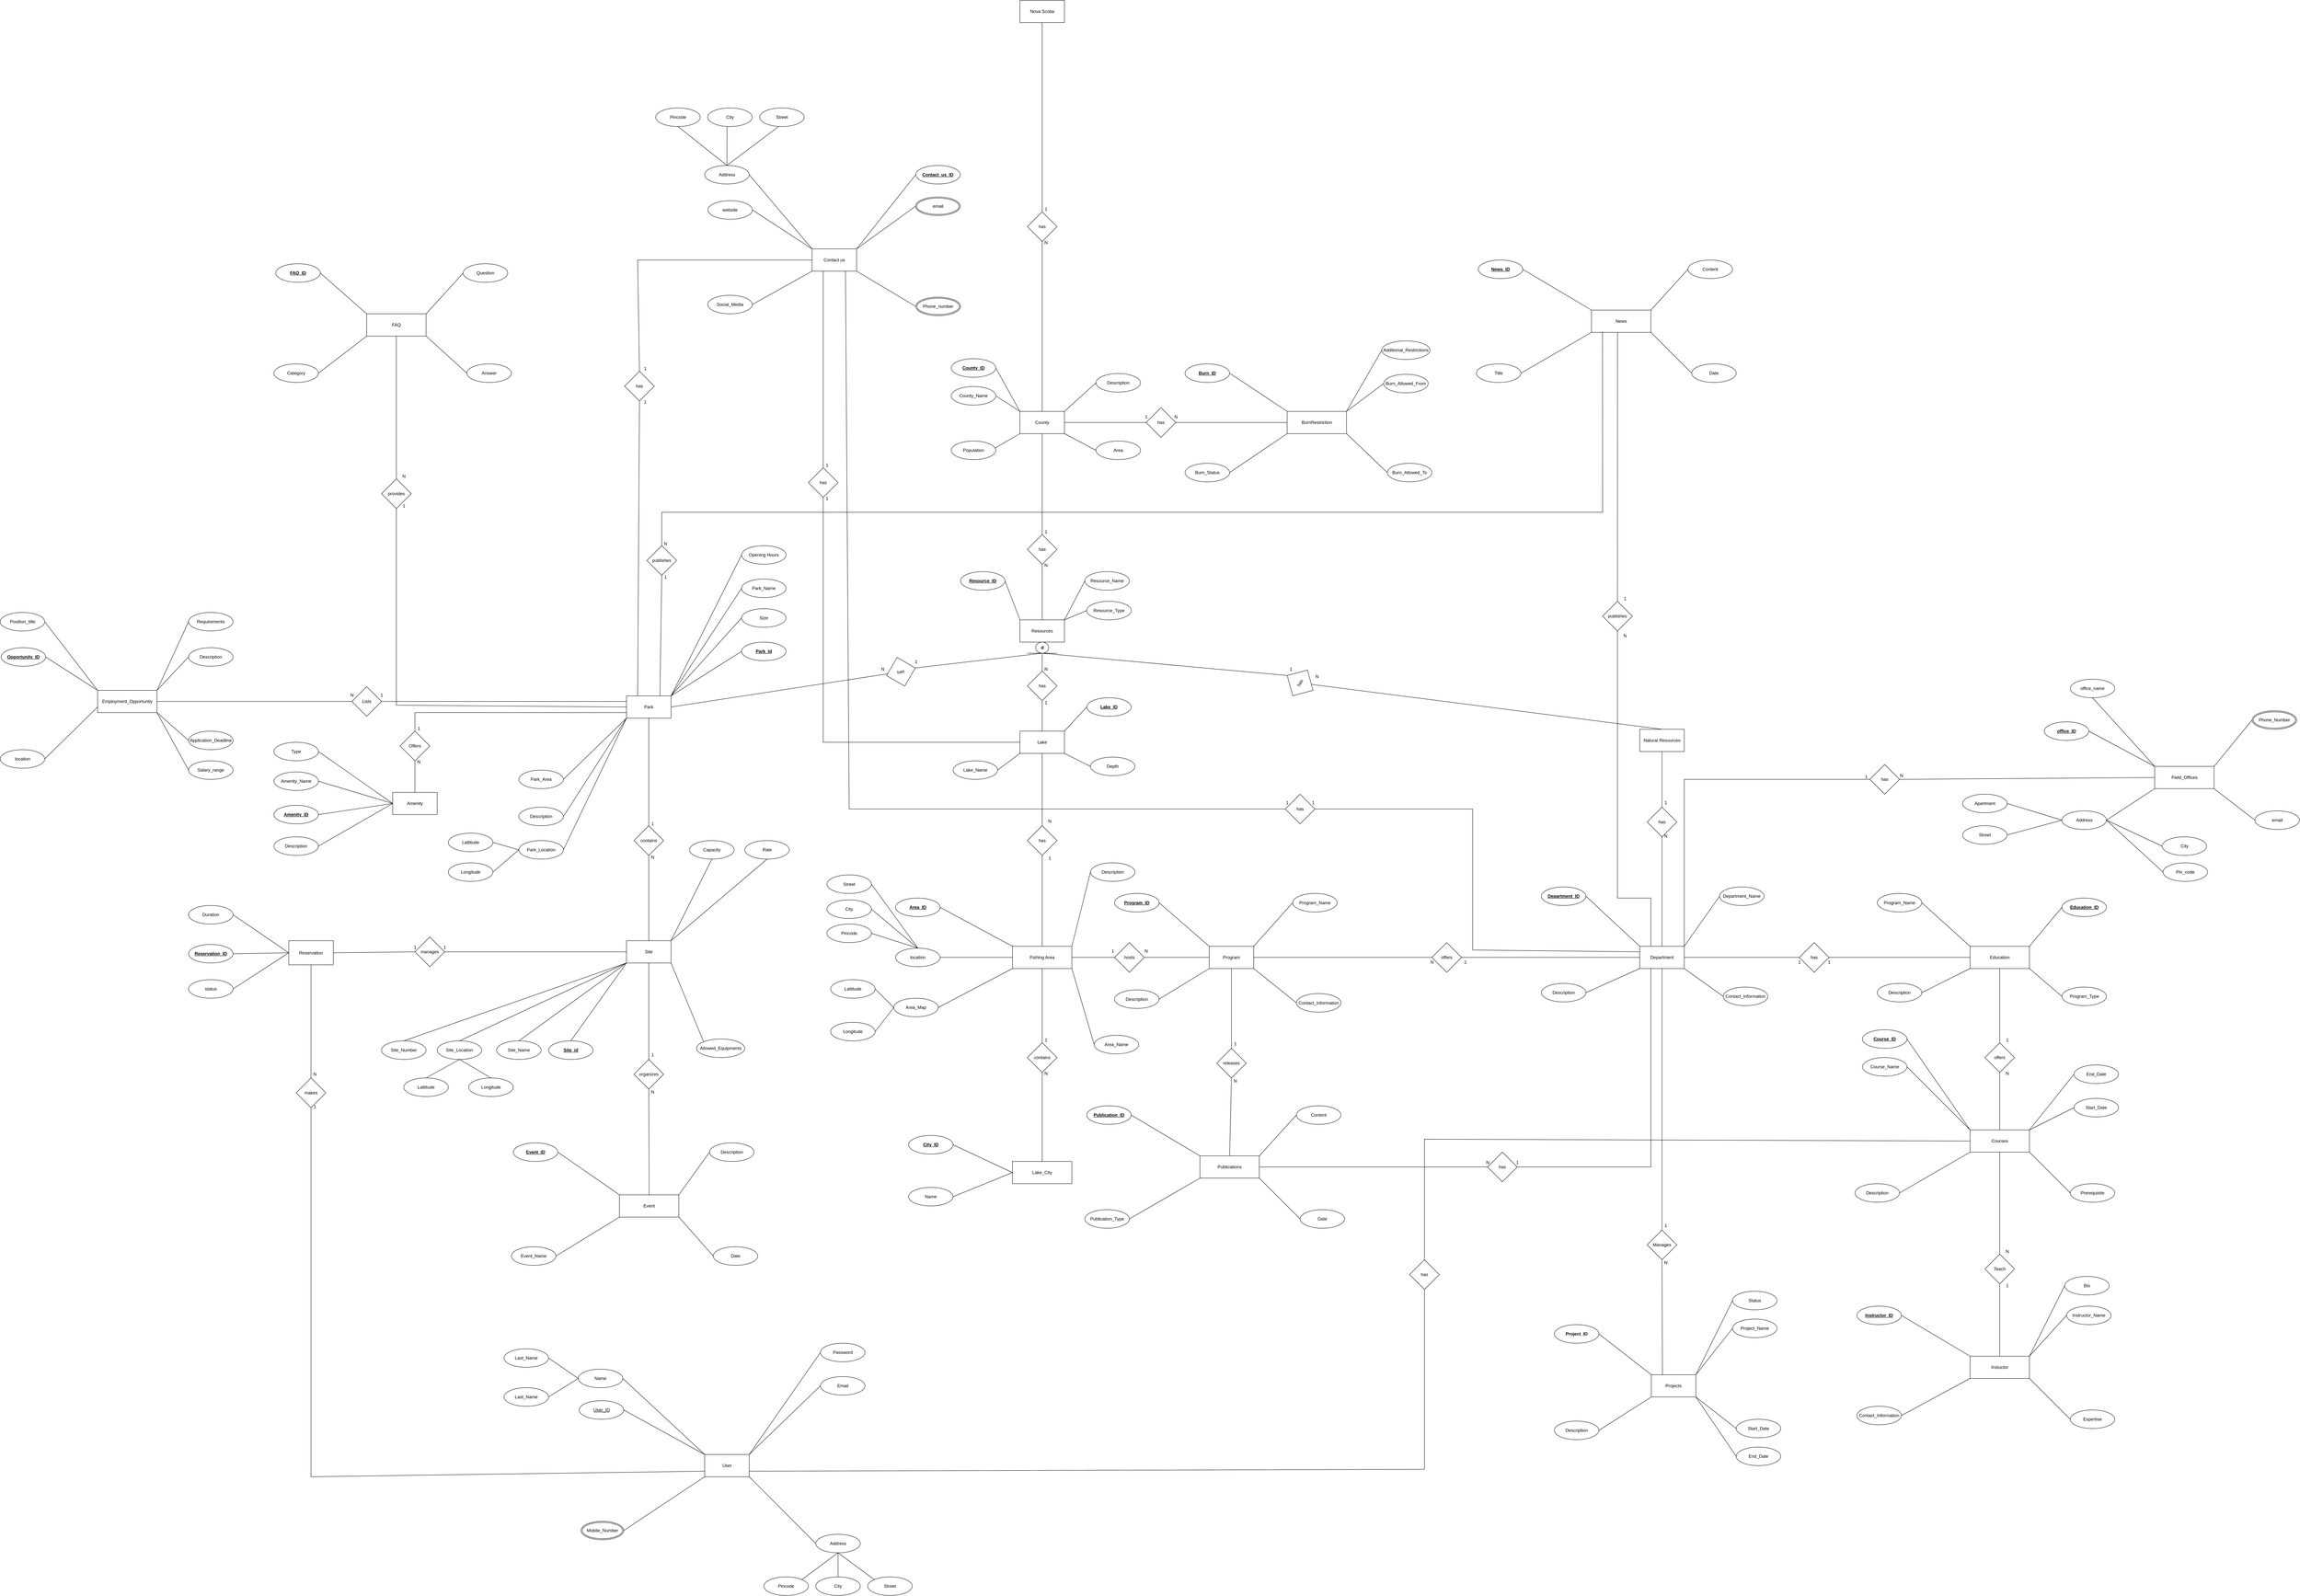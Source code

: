 <mxfile version="24.6.4" type="google">
  <diagram id="R2lEEEUBdFMjLlhIrx00" name="Page-1">
    <mxGraphModel grid="1" page="1" gridSize="10" guides="1" tooltips="1" connect="1" arrows="1" fold="1" pageScale="1" pageWidth="850" pageHeight="1100" math="0" shadow="0" extFonts="Permanent Marker^https://fonts.googleapis.com/css?family=Permanent+Marker">
      <root>
        <mxCell id="0" />
        <mxCell id="1" parent="0" />
        <mxCell id="_e2x4P_5BLsxtzpZjAKO-2" value="User" style="rounded=0;whiteSpace=wrap;html=1;" vertex="1" parent="1">
          <mxGeometry x="460.63" y="2980" width="120" height="60" as="geometry" />
        </mxCell>
        <mxCell id="_e2x4P_5BLsxtzpZjAKO-5" value="&lt;u&gt;User_ID&lt;/u&gt;" style="ellipse;whiteSpace=wrap;html=1;" vertex="1" parent="1">
          <mxGeometry x="122.5" y="2835" width="120" height="50" as="geometry" />
        </mxCell>
        <mxCell id="_e2x4P_5BLsxtzpZjAKO-9" value="Address" style="ellipse;whiteSpace=wrap;html=1;" vertex="1" parent="1">
          <mxGeometry x="760" y="3195" width="120" height="50" as="geometry" />
        </mxCell>
        <mxCell id="_e2x4P_5BLsxtzpZjAKO-10" value="Email" style="ellipse;whiteSpace=wrap;html=1;" vertex="1" parent="1">
          <mxGeometry x="772.5" y="2770" width="120" height="50" as="geometry" />
        </mxCell>
        <mxCell id="_e2x4P_5BLsxtzpZjAKO-11" value="Name" style="ellipse;whiteSpace=wrap;html=1;" vertex="1" parent="1">
          <mxGeometry x="120" y="2750" width="120" height="50" as="geometry" />
        </mxCell>
        <mxCell id="_e2x4P_5BLsxtzpZjAKO-18" value="" style="endArrow=none;html=1;rounded=0;entryX=1;entryY=0.5;entryDx=0;entryDy=0;exitX=0;exitY=0;exitDx=0;exitDy=0;" edge="1" parent="1" source="_e2x4P_5BLsxtzpZjAKO-2" target="_e2x4P_5BLsxtzpZjAKO-11">
          <mxGeometry width="50" height="50" relative="1" as="geometry">
            <mxPoint x="597.5" y="2990" as="sourcePoint" />
            <mxPoint x="647.5" y="2940" as="targetPoint" />
          </mxGeometry>
        </mxCell>
        <mxCell id="_e2x4P_5BLsxtzpZjAKO-20" value="" style="endArrow=none;html=1;rounded=0;exitX=1;exitY=0.5;exitDx=0;exitDy=0;entryX=0;entryY=0;entryDx=0;entryDy=0;" edge="1" parent="1" source="_e2x4P_5BLsxtzpZjAKO-5" target="_e2x4P_5BLsxtzpZjAKO-2">
          <mxGeometry width="50" height="50" relative="1" as="geometry">
            <mxPoint x="617.5" y="3010" as="sourcePoint" />
            <mxPoint x="462.5" y="3005" as="targetPoint" />
          </mxGeometry>
        </mxCell>
        <mxCell id="_e2x4P_5BLsxtzpZjAKO-21" value="" style="endArrow=none;html=1;rounded=0;exitX=1;exitY=0.5;exitDx=0;exitDy=0;entryX=0;entryY=1;entryDx=0;entryDy=0;" edge="1" parent="1" source="ma1lkNGCZDMTtBgCC7WY-9" target="_e2x4P_5BLsxtzpZjAKO-2">
          <mxGeometry width="50" height="50" relative="1" as="geometry">
            <mxPoint x="245" y="3185" as="sourcePoint" />
            <mxPoint x="677.5" y="2970" as="targetPoint" />
          </mxGeometry>
        </mxCell>
        <mxCell id="_e2x4P_5BLsxtzpZjAKO-22" value="" style="endArrow=none;html=1;rounded=0;exitX=0;exitY=0.5;exitDx=0;exitDy=0;entryX=1;entryY=0;entryDx=0;entryDy=0;" edge="1" parent="1" source="_e2x4P_5BLsxtzpZjAKO-10" target="_e2x4P_5BLsxtzpZjAKO-2">
          <mxGeometry width="50" height="50" relative="1" as="geometry">
            <mxPoint x="637.5" y="3030" as="sourcePoint" />
            <mxPoint x="687.5" y="2980" as="targetPoint" />
          </mxGeometry>
        </mxCell>
        <mxCell id="_e2x4P_5BLsxtzpZjAKO-24" value="" style="endArrow=none;html=1;rounded=0;exitX=0;exitY=0.5;exitDx=0;exitDy=0;entryX=1;entryY=1;entryDx=0;entryDy=0;" edge="1" parent="1" source="_e2x4P_5BLsxtzpZjAKO-9" target="_e2x4P_5BLsxtzpZjAKO-2">
          <mxGeometry width="50" height="50" relative="1" as="geometry">
            <mxPoint x="657.5" y="3050" as="sourcePoint" />
            <mxPoint x="707.5" y="3000" as="targetPoint" />
          </mxGeometry>
        </mxCell>
        <mxCell id="_e2x4P_5BLsxtzpZjAKO-55" value="Employment_Opportunity" style="rounded=0;whiteSpace=wrap;html=1;" vertex="1" parent="1">
          <mxGeometry x="-1175" y="920" width="160" height="60" as="geometry" />
        </mxCell>
        <mxCell id="_e2x4P_5BLsxtzpZjAKO-56" value="&lt;u&gt;&lt;b&gt;Opportunity_ID&lt;/b&gt;&lt;/u&gt;" style="ellipse;whiteSpace=wrap;html=1;" vertex="1" parent="1">
          <mxGeometry x="-1435" y="805" width="120" height="50" as="geometry" />
        </mxCell>
        <mxCell id="_e2x4P_5BLsxtzpZjAKO-57" value="Application_Deadline" style="ellipse;whiteSpace=wrap;html=1;" vertex="1" parent="1">
          <mxGeometry x="-930" y="1030" width="120" height="50" as="geometry" />
        </mxCell>
        <mxCell id="_e2x4P_5BLsxtzpZjAKO-59" value="Position_title" style="ellipse;whiteSpace=wrap;html=1;" vertex="1" parent="1">
          <mxGeometry x="-1437.5" y="710" width="120" height="50" as="geometry" />
        </mxCell>
        <mxCell id="_e2x4P_5BLsxtzpZjAKO-60" value="location" style="ellipse;whiteSpace=wrap;html=1;" vertex="1" parent="1">
          <mxGeometry x="-1437.5" y="1080" width="120" height="50" as="geometry" />
        </mxCell>
        <mxCell id="_e2x4P_5BLsxtzpZjAKO-61" value="Salary_range" style="ellipse;whiteSpace=wrap;html=1;" vertex="1" parent="1">
          <mxGeometry x="-930" y="1110" width="120" height="50" as="geometry" />
        </mxCell>
        <mxCell id="_e2x4P_5BLsxtzpZjAKO-62" value="Description" style="ellipse;whiteSpace=wrap;html=1;" vertex="1" parent="1">
          <mxGeometry x="-930" y="805" width="120" height="50" as="geometry" />
        </mxCell>
        <mxCell id="_e2x4P_5BLsxtzpZjAKO-63" value="" style="endArrow=none;html=1;rounded=0;entryX=1;entryY=0.5;entryDx=0;entryDy=0;exitX=0;exitY=0;exitDx=0;exitDy=0;" edge="1" parent="1" source="_e2x4P_5BLsxtzpZjAKO-55" target="_e2x4P_5BLsxtzpZjAKO-59">
          <mxGeometry width="50" height="50" relative="1" as="geometry">
            <mxPoint x="-1025" y="930" as="sourcePoint" />
            <mxPoint x="-975" y="880" as="targetPoint" />
          </mxGeometry>
        </mxCell>
        <mxCell id="_e2x4P_5BLsxtzpZjAKO-64" value="" style="endArrow=none;html=1;rounded=0;entryX=0;entryY=0.5;entryDx=0;entryDy=0;exitX=1;exitY=0;exitDx=0;exitDy=0;" edge="1" parent="1" source="_e2x4P_5BLsxtzpZjAKO-55" target="_e2x4P_5BLsxtzpZjAKO-62">
          <mxGeometry width="50" height="50" relative="1" as="geometry">
            <mxPoint x="-1345" y="860" as="sourcePoint" />
            <mxPoint x="-965" y="890" as="targetPoint" />
          </mxGeometry>
        </mxCell>
        <mxCell id="_e2x4P_5BLsxtzpZjAKO-65" value="" style="endArrow=none;html=1;rounded=0;exitX=1;exitY=0.5;exitDx=0;exitDy=0;entryX=0;entryY=0;entryDx=0;entryDy=0;" edge="1" parent="1" source="_e2x4P_5BLsxtzpZjAKO-56" target="_e2x4P_5BLsxtzpZjAKO-55">
          <mxGeometry width="50" height="50" relative="1" as="geometry">
            <mxPoint x="-1005" y="950" as="sourcePoint" />
            <mxPoint x="-955" y="900" as="targetPoint" />
          </mxGeometry>
        </mxCell>
        <mxCell id="_e2x4P_5BLsxtzpZjAKO-66" value="" style="endArrow=none;html=1;rounded=0;exitX=1;exitY=0.5;exitDx=0;exitDy=0;entryX=0;entryY=0.75;entryDx=0;entryDy=0;" edge="1" parent="1" source="_e2x4P_5BLsxtzpZjAKO-60" target="_e2x4P_5BLsxtzpZjAKO-55">
          <mxGeometry width="50" height="50" relative="1" as="geometry">
            <mxPoint x="-1365" y="1010" as="sourcePoint" />
            <mxPoint x="-945" y="910" as="targetPoint" />
          </mxGeometry>
        </mxCell>
        <mxCell id="_e2x4P_5BLsxtzpZjAKO-68" value="" style="endArrow=none;html=1;rounded=0;exitX=0;exitY=0.5;exitDx=0;exitDy=0;entryX=1;entryY=1;entryDx=0;entryDy=0;" edge="1" parent="1" source="_e2x4P_5BLsxtzpZjAKO-61" target="_e2x4P_5BLsxtzpZjAKO-55">
          <mxGeometry width="50" height="50" relative="1" as="geometry">
            <mxPoint x="-975" y="980" as="sourcePoint" />
            <mxPoint x="-1195" y="910" as="targetPoint" />
          </mxGeometry>
        </mxCell>
        <mxCell id="_e2x4P_5BLsxtzpZjAKO-69" value="" style="endArrow=none;html=1;rounded=0;exitX=0;exitY=0.5;exitDx=0;exitDy=0;entryX=1;entryY=1;entryDx=0;entryDy=0;" edge="1" parent="1" source="_e2x4P_5BLsxtzpZjAKO-57" target="_e2x4P_5BLsxtzpZjAKO-55">
          <mxGeometry width="50" height="50" relative="1" as="geometry">
            <mxPoint x="-965" y="990" as="sourcePoint" />
            <mxPoint x="-915" y="940" as="targetPoint" />
          </mxGeometry>
        </mxCell>
        <mxCell id="_e2x4P_5BLsxtzpZjAKO-71" value="Password" style="ellipse;whiteSpace=wrap;html=1;" vertex="1" parent="1">
          <mxGeometry x="772.5" y="2680" width="120" height="50" as="geometry" />
        </mxCell>
        <mxCell id="Id1UVdJOZt5HCmLUiaCQ-3" value="" style="endArrow=none;html=1;rounded=0;exitX=0;exitY=0.5;exitDx=0;exitDy=0;entryX=1;entryY=0;entryDx=0;entryDy=0;" edge="1" parent="1" source="_e2x4P_5BLsxtzpZjAKO-71" target="_e2x4P_5BLsxtzpZjAKO-2">
          <mxGeometry width="50" height="50" relative="1" as="geometry">
            <mxPoint x="527.5" y="3210" as="sourcePoint" />
            <mxPoint x="467.5" y="3010" as="targetPoint" />
          </mxGeometry>
        </mxCell>
        <mxCell id="Id1UVdJOZt5HCmLUiaCQ-17" value="Reservation" style="rounded=0;whiteSpace=wrap;html=1;" vertex="1" parent="1">
          <mxGeometry x="-660" y="1595" width="120" height="65" as="geometry" />
        </mxCell>
        <mxCell id="Id1UVdJOZt5HCmLUiaCQ-18" value="&lt;u&gt;&lt;b&gt;Reservation_ID&lt;/b&gt;&lt;/u&gt;" style="ellipse;whiteSpace=wrap;html=1;" vertex="1" parent="1">
          <mxGeometry x="-930" y="1605" width="120" height="50" as="geometry" />
        </mxCell>
        <mxCell id="Id1UVdJOZt5HCmLUiaCQ-19" value="status" style="ellipse;whiteSpace=wrap;html=1;" vertex="1" parent="1">
          <mxGeometry x="-930" y="1700" width="120" height="50" as="geometry" />
        </mxCell>
        <mxCell id="Id1UVdJOZt5HCmLUiaCQ-23" value="Duration" style="ellipse;whiteSpace=wrap;html=1;" vertex="1" parent="1">
          <mxGeometry x="-930" y="1500" width="120" height="50" as="geometry" />
        </mxCell>
        <mxCell id="Id1UVdJOZt5HCmLUiaCQ-25" value="" style="endArrow=none;html=1;rounded=0;entryX=1;entryY=0.5;entryDx=0;entryDy=0;exitX=0;exitY=0.5;exitDx=0;exitDy=0;" edge="1" parent="1" source="Id1UVdJOZt5HCmLUiaCQ-17" target="Id1UVdJOZt5HCmLUiaCQ-23">
          <mxGeometry width="50" height="50" relative="1" as="geometry">
            <mxPoint x="-690" y="1545" as="sourcePoint" />
            <mxPoint x="-310" y="1575" as="targetPoint" />
          </mxGeometry>
        </mxCell>
        <mxCell id="Id1UVdJOZt5HCmLUiaCQ-26" value="" style="endArrow=none;html=1;rounded=0;exitX=1;exitY=0.5;exitDx=0;exitDy=0;entryX=0;entryY=0.5;entryDx=0;entryDy=0;" edge="1" parent="1" source="Id1UVdJOZt5HCmLUiaCQ-18" target="Id1UVdJOZt5HCmLUiaCQ-17">
          <mxGeometry width="50" height="50" relative="1" as="geometry">
            <mxPoint x="-350" y="1635" as="sourcePoint" />
            <mxPoint x="-300" y="1585" as="targetPoint" />
          </mxGeometry>
        </mxCell>
        <mxCell id="Id1UVdJOZt5HCmLUiaCQ-29" value="" style="endArrow=none;html=1;rounded=0;exitX=1;exitY=0.5;exitDx=0;exitDy=0;entryX=0;entryY=0.5;entryDx=0;entryDy=0;" edge="1" parent="1" source="Id1UVdJOZt5HCmLUiaCQ-19" target="Id1UVdJOZt5HCmLUiaCQ-17">
          <mxGeometry width="50" height="50" relative="1" as="geometry">
            <mxPoint x="-310" y="1675" as="sourcePoint" />
            <mxPoint x="-260" y="1625" as="targetPoint" />
          </mxGeometry>
        </mxCell>
        <mxCell id="Id1UVdJOZt5HCmLUiaCQ-30" value="Requirements" style="ellipse;whiteSpace=wrap;html=1;" vertex="1" parent="1">
          <mxGeometry x="-930" y="710" width="120" height="50" as="geometry" />
        </mxCell>
        <mxCell id="Id1UVdJOZt5HCmLUiaCQ-31" value="" style="endArrow=none;html=1;rounded=0;exitX=0;exitY=0.5;exitDx=0;exitDy=0;entryX=1;entryY=0;entryDx=0;entryDy=0;" edge="1" parent="1" source="Id1UVdJOZt5HCmLUiaCQ-30" target="_e2x4P_5BLsxtzpZjAKO-55">
          <mxGeometry width="50" height="50" relative="1" as="geometry">
            <mxPoint x="-975" y="920" as="sourcePoint" />
            <mxPoint x="-925" y="870" as="targetPoint" />
          </mxGeometry>
        </mxCell>
        <mxCell id="Id1UVdJOZt5HCmLUiaCQ-53" value="Amenity" style="rounded=0;whiteSpace=wrap;html=1;" vertex="1" parent="1">
          <mxGeometry x="-380" y="1195" width="120" height="60" as="geometry" />
        </mxCell>
        <mxCell id="Id1UVdJOZt5HCmLUiaCQ-54" value="&lt;u&gt;&lt;b&gt;Amenity_ID&lt;/b&gt;&lt;/u&gt;" style="ellipse;whiteSpace=wrap;html=1;" vertex="1" parent="1">
          <mxGeometry x="-700" y="1230" width="120" height="50" as="geometry" />
        </mxCell>
        <mxCell id="Id1UVdJOZt5HCmLUiaCQ-55" value="Description" style="ellipse;whiteSpace=wrap;html=1;" vertex="1" parent="1">
          <mxGeometry x="-700" y="1315" width="120" height="50" as="geometry" />
        </mxCell>
        <mxCell id="Id1UVdJOZt5HCmLUiaCQ-56" value="Amenity_Name" style="ellipse;whiteSpace=wrap;html=1;" vertex="1" parent="1">
          <mxGeometry x="-700" y="1140" width="120" height="50" as="geometry" />
        </mxCell>
        <mxCell id="Id1UVdJOZt5HCmLUiaCQ-58" value="Type" style="ellipse;whiteSpace=wrap;html=1;" vertex="1" parent="1">
          <mxGeometry x="-700" y="1060" width="120" height="50" as="geometry" />
        </mxCell>
        <mxCell id="Id1UVdJOZt5HCmLUiaCQ-59" value="" style="endArrow=none;html=1;rounded=0;entryX=1;entryY=0.5;entryDx=0;entryDy=0;exitX=0;exitY=0.5;exitDx=0;exitDy=0;" edge="1" parent="1" source="Id1UVdJOZt5HCmLUiaCQ-53" target="Id1UVdJOZt5HCmLUiaCQ-56">
          <mxGeometry width="50" height="50" relative="1" as="geometry">
            <mxPoint x="-220" y="1210" as="sourcePoint" />
            <mxPoint x="-170" y="1160" as="targetPoint" />
          </mxGeometry>
        </mxCell>
        <mxCell id="Id1UVdJOZt5HCmLUiaCQ-60" value="" style="endArrow=none;html=1;rounded=0;entryX=1;entryY=0.5;entryDx=0;entryDy=0;exitX=0;exitY=0.5;exitDx=0;exitDy=0;" edge="1" parent="1" source="Id1UVdJOZt5HCmLUiaCQ-53" target="Id1UVdJOZt5HCmLUiaCQ-58">
          <mxGeometry width="50" height="50" relative="1" as="geometry">
            <mxPoint x="-540" y="1140" as="sourcePoint" />
            <mxPoint x="-160" y="1170" as="targetPoint" />
          </mxGeometry>
        </mxCell>
        <mxCell id="Id1UVdJOZt5HCmLUiaCQ-61" value="" style="endArrow=none;html=1;rounded=0;exitX=1;exitY=0.5;exitDx=0;exitDy=0;entryX=0;entryY=0.5;entryDx=0;entryDy=0;" edge="1" parent="1" source="Id1UVdJOZt5HCmLUiaCQ-54" target="Id1UVdJOZt5HCmLUiaCQ-53">
          <mxGeometry width="50" height="50" relative="1" as="geometry">
            <mxPoint x="-200" y="1230" as="sourcePoint" />
            <mxPoint x="-150" y="1180" as="targetPoint" />
          </mxGeometry>
        </mxCell>
        <mxCell id="Id1UVdJOZt5HCmLUiaCQ-63" value="" style="endArrow=none;html=1;rounded=0;exitX=1;exitY=0.5;exitDx=0;exitDy=0;entryX=0;entryY=0.5;entryDx=0;entryDy=0;" edge="1" parent="1" source="Id1UVdJOZt5HCmLUiaCQ-55" target="Id1UVdJOZt5HCmLUiaCQ-53">
          <mxGeometry width="50" height="50" relative="1" as="geometry">
            <mxPoint x="-580" y="1415" as="sourcePoint" />
            <mxPoint x="-110" y="1220" as="targetPoint" />
          </mxGeometry>
        </mxCell>
        <mxCell id="Id1UVdJOZt5HCmLUiaCQ-65" value="Contact us" style="rounded=0;whiteSpace=wrap;html=1;" vertex="1" parent="1">
          <mxGeometry x="750" y="-270" width="120" height="60" as="geometry" />
        </mxCell>
        <mxCell id="Id1UVdJOZt5HCmLUiaCQ-66" value="&lt;u&gt;&lt;b&gt;Contact_us_ID&lt;/b&gt;&lt;/u&gt;" style="ellipse;whiteSpace=wrap;html=1;" vertex="1" parent="1">
          <mxGeometry x="1029.38" y="-495" width="120" height="50" as="geometry" />
        </mxCell>
        <mxCell id="Id1UVdJOZt5HCmLUiaCQ-68" value="website" style="ellipse;whiteSpace=wrap;html=1;" vertex="1" parent="1">
          <mxGeometry x="469.38" y="-400" width="120" height="50" as="geometry" />
        </mxCell>
        <mxCell id="Id1UVdJOZt5HCmLUiaCQ-70" value="Social_Media" style="ellipse;whiteSpace=wrap;html=1;" vertex="1" parent="1">
          <mxGeometry x="468.75" y="-145" width="120" height="50" as="geometry" />
        </mxCell>
        <mxCell id="Id1UVdJOZt5HCmLUiaCQ-71" value="Address" style="ellipse;whiteSpace=wrap;html=1;" vertex="1" parent="1">
          <mxGeometry x="460.63" y="-495" width="120" height="50" as="geometry" />
        </mxCell>
        <mxCell id="Id1UVdJOZt5HCmLUiaCQ-72" value="" style="endArrow=none;html=1;rounded=0;entryX=1;entryY=0.5;entryDx=0;entryDy=0;exitX=0;exitY=0;exitDx=0;exitDy=0;" edge="1" parent="1" source="Id1UVdJOZt5HCmLUiaCQ-65" target="Id1UVdJOZt5HCmLUiaCQ-68">
          <mxGeometry width="50" height="50" relative="1" as="geometry">
            <mxPoint x="924.38" y="-280" as="sourcePoint" />
            <mxPoint x="974.38" y="-330" as="targetPoint" />
          </mxGeometry>
        </mxCell>
        <mxCell id="Id1UVdJOZt5HCmLUiaCQ-73" value="" style="endArrow=none;html=1;rounded=0;entryX=1;entryY=0.5;entryDx=0;entryDy=0;exitX=0;exitY=0;exitDx=0;exitDy=0;" edge="1" parent="1" source="Id1UVdJOZt5HCmLUiaCQ-65" target="Id1UVdJOZt5HCmLUiaCQ-71">
          <mxGeometry width="50" height="50" relative="1" as="geometry">
            <mxPoint x="604.38" y="-350" as="sourcePoint" />
            <mxPoint x="984.38" y="-320" as="targetPoint" />
          </mxGeometry>
        </mxCell>
        <mxCell id="Id1UVdJOZt5HCmLUiaCQ-74" value="" style="endArrow=none;html=1;rounded=0;exitX=0;exitY=0.5;exitDx=0;exitDy=0;entryX=1;entryY=0;entryDx=0;entryDy=0;" edge="1" parent="1" source="Id1UVdJOZt5HCmLUiaCQ-66" target="Id1UVdJOZt5HCmLUiaCQ-65">
          <mxGeometry width="50" height="50" relative="1" as="geometry">
            <mxPoint x="944.38" y="-260" as="sourcePoint" />
            <mxPoint x="994.38" y="-310" as="targetPoint" />
          </mxGeometry>
        </mxCell>
        <mxCell id="Id1UVdJOZt5HCmLUiaCQ-75" value="" style="endArrow=none;html=1;rounded=0;exitX=0;exitY=0.5;exitDx=0;exitDy=0;entryX=1;entryY=0;entryDx=0;entryDy=0;" edge="1" parent="1" source="ma1lkNGCZDMTtBgCC7WY-2" target="Id1UVdJOZt5HCmLUiaCQ-65">
          <mxGeometry width="50" height="50" relative="1" as="geometry">
            <mxPoint x="1029.38" y="-375" as="sourcePoint" />
            <mxPoint x="1004.38" y="-300" as="targetPoint" />
          </mxGeometry>
        </mxCell>
        <mxCell id="Id1UVdJOZt5HCmLUiaCQ-76" value="" style="endArrow=none;html=1;rounded=0;exitX=1;exitY=0.5;exitDx=0;exitDy=0;entryX=0;entryY=1;entryDx=0;entryDy=0;" edge="1" parent="1" source="Id1UVdJOZt5HCmLUiaCQ-70" target="Id1UVdJOZt5HCmLUiaCQ-65">
          <mxGeometry width="50" height="50" relative="1" as="geometry">
            <mxPoint x="974.38" y="-230" as="sourcePoint" />
            <mxPoint x="754.38" y="-300" as="targetPoint" />
          </mxGeometry>
        </mxCell>
        <mxCell id="Id1UVdJOZt5HCmLUiaCQ-77" value="" style="endArrow=none;html=1;rounded=0;exitX=0;exitY=0.5;exitDx=0;exitDy=0;entryX=1;entryY=1;entryDx=0;entryDy=0;" edge="1" parent="1" source="ma1lkNGCZDMTtBgCC7WY-1" target="Id1UVdJOZt5HCmLUiaCQ-65">
          <mxGeometry width="50" height="50" relative="1" as="geometry">
            <mxPoint x="1024.38" y="-115" as="sourcePoint" />
            <mxPoint x="1034.38" y="-270" as="targetPoint" />
          </mxGeometry>
        </mxCell>
        <mxCell id="Id1UVdJOZt5HCmLUiaCQ-80" value="Resources" style="rounded=0;whiteSpace=wrap;html=1;" vertex="1" parent="1">
          <mxGeometry x="1310" y="730" width="120" height="60" as="geometry" />
        </mxCell>
        <mxCell id="Id1UVdJOZt5HCmLUiaCQ-81" value="&lt;b style=&quot;&quot;&gt;&lt;font style=&quot;font-size: 12px;&quot;&gt;d&lt;/font&gt;&lt;/b&gt;" style="ellipse;whiteSpace=wrap;html=1;" vertex="1" parent="1">
          <mxGeometry x="1352.5" y="790" width="35" height="30" as="geometry" />
        </mxCell>
        <mxCell id="Id1UVdJOZt5HCmLUiaCQ-82" value="" style="endArrow=none;html=1;rounded=0;exitX=0.5;exitY=0;exitDx=0;exitDy=0;entryX=0.5;entryY=1;entryDx=0;entryDy=0;" edge="1" parent="1" source="Id1UVdJOZt5HCmLUiaCQ-81" target="Id1UVdJOZt5HCmLUiaCQ-80">
          <mxGeometry width="50" height="50" relative="1" as="geometry">
            <mxPoint x="1150" y="700" as="sourcePoint" />
            <mxPoint x="1200" y="650" as="targetPoint" />
          </mxGeometry>
        </mxCell>
        <mxCell id="Id1UVdJOZt5HCmLUiaCQ-83" value="" style="endArrow=none;html=1;rounded=0;" edge="1" parent="1">
          <mxGeometry width="50" height="50" relative="1" as="geometry">
            <mxPoint x="1330" y="820" as="sourcePoint" />
            <mxPoint x="1410" y="820" as="targetPoint" />
            <Array as="points">
              <mxPoint x="1360" y="820" />
            </Array>
          </mxGeometry>
        </mxCell>
        <mxCell id="Id1UVdJOZt5HCmLUiaCQ-85" value="Lake" style="rounded=0;whiteSpace=wrap;html=1;" vertex="1" parent="1">
          <mxGeometry x="1310" y="1030" width="120" height="60" as="geometry" />
        </mxCell>
        <mxCell id="Id1UVdJOZt5HCmLUiaCQ-87" value="Natural Resources" style="rounded=0;whiteSpace=wrap;html=1;" vertex="1" parent="1">
          <mxGeometry x="2980" y="1025" width="120" height="60" as="geometry" />
        </mxCell>
        <mxCell id="Id1UVdJOZt5HCmLUiaCQ-88" value="" style="endArrow=none;html=1;rounded=0;exitX=0.5;exitY=0;exitDx=0;exitDy=0;entryX=0.5;entryY=1;entryDx=0;entryDy=0;" edge="1" parent="1" source="Id1UVdJOZt5HCmLUiaCQ-85" target="Id1UVdJOZt5HCmLUiaCQ-81">
          <mxGeometry width="50" height="50" relative="1" as="geometry">
            <mxPoint x="1410" y="920" as="sourcePoint" />
            <mxPoint x="1460" y="870" as="targetPoint" />
          </mxGeometry>
        </mxCell>
        <mxCell id="Id1UVdJOZt5HCmLUiaCQ-91" value="contains" style="rhombus;whiteSpace=wrap;html=1;" vertex="1" parent="1">
          <mxGeometry x="270" y="1285" width="80" height="80" as="geometry" />
        </mxCell>
        <mxCell id="Id1UVdJOZt5HCmLUiaCQ-92" value="" style="endArrow=none;html=1;rounded=0;entryX=0.5;entryY=1;entryDx=0;entryDy=0;exitX=0.5;exitY=0;exitDx=0;exitDy=0;" edge="1" parent="1" source="Id1UVdJOZt5HCmLUiaCQ-91">
          <mxGeometry width="50" height="50" relative="1" as="geometry">
            <mxPoint x="380" y="1125" as="sourcePoint" />
            <mxPoint x="310" y="995" as="targetPoint" />
          </mxGeometry>
        </mxCell>
        <mxCell id="Id1UVdJOZt5HCmLUiaCQ-94" value="" style="endArrow=none;html=1;rounded=0;entryX=0.5;entryY=1;entryDx=0;entryDy=0;exitX=0.5;exitY=0;exitDx=0;exitDy=0;" edge="1" parent="1" source="Id1UVdJOZt5HCmLUiaCQ-111" target="Id1UVdJOZt5HCmLUiaCQ-91">
          <mxGeometry width="50" height="50" relative="1" as="geometry">
            <mxPoint x="310" y="1464.739" as="sourcePoint" />
            <mxPoint x="320" y="1005" as="targetPoint" />
          </mxGeometry>
        </mxCell>
        <mxCell id="Id1UVdJOZt5HCmLUiaCQ-149" style="edgeStyle=orthogonalEdgeStyle;rounded=0;orthogonalLoop=1;jettySize=auto;html=1;exitX=0.5;exitY=1;exitDx=0;exitDy=0;" edge="1" parent="1" source="Id1UVdJOZt5HCmLUiaCQ-111">
          <mxGeometry relative="1" as="geometry">
            <mxPoint x="309.545" y="1655.545" as="targetPoint" />
          </mxGeometry>
        </mxCell>
        <mxCell id="Id1UVdJOZt5HCmLUiaCQ-111" value="Site" style="rounded=0;whiteSpace=wrap;html=1;" vertex="1" parent="1">
          <mxGeometry x="250" y="1595" width="120" height="60" as="geometry" />
        </mxCell>
        <mxCell id="Id1UVdJOZt5HCmLUiaCQ-112" value="&lt;u&gt;&lt;b&gt;Site_id&lt;/b&gt;&lt;/u&gt;" style="ellipse;whiteSpace=wrap;html=1;" vertex="1" parent="1">
          <mxGeometry x="40" y="1865" width="120" height="50" as="geometry" />
        </mxCell>
        <mxCell id="Id1UVdJOZt5HCmLUiaCQ-113" value="Allowed_Equipments" style="ellipse;whiteSpace=wrap;html=1;" vertex="1" parent="1">
          <mxGeometry x="438.75" y="1860" width="130" height="50" as="geometry" />
        </mxCell>
        <mxCell id="Id1UVdJOZt5HCmLUiaCQ-114" value="Site_Name" style="ellipse;whiteSpace=wrap;html=1;" vertex="1" parent="1">
          <mxGeometry x="-100" y="1865" width="120" height="50" as="geometry" />
        </mxCell>
        <mxCell id="Id1UVdJOZt5HCmLUiaCQ-115" value="Capacity" style="ellipse;whiteSpace=wrap;html=1;" vertex="1" parent="1">
          <mxGeometry x="420" y="1325" width="120" height="50" as="geometry" />
        </mxCell>
        <mxCell id="Id1UVdJOZt5HCmLUiaCQ-116" value="Rate" style="ellipse;whiteSpace=wrap;html=1;" vertex="1" parent="1">
          <mxGeometry x="568.75" y="1325" width="120" height="50" as="geometry" />
        </mxCell>
        <mxCell id="Id1UVdJOZt5HCmLUiaCQ-117" value="Site_Location" style="ellipse;whiteSpace=wrap;html=1;" vertex="1" parent="1">
          <mxGeometry x="-260" y="1865" width="120" height="50" as="geometry" />
        </mxCell>
        <mxCell id="Id1UVdJOZt5HCmLUiaCQ-118" value="" style="endArrow=none;html=1;rounded=0;entryX=0.5;entryY=0;entryDx=0;entryDy=0;exitX=0;exitY=1;exitDx=0;exitDy=0;" edge="1" parent="1" source="Id1UVdJOZt5HCmLUiaCQ-111" target="Id1UVdJOZt5HCmLUiaCQ-114">
          <mxGeometry width="50" height="50" relative="1" as="geometry">
            <mxPoint x="560" y="1215" as="sourcePoint" />
            <mxPoint x="610" y="1165" as="targetPoint" />
          </mxGeometry>
        </mxCell>
        <mxCell id="Id1UVdJOZt5HCmLUiaCQ-119" value="" style="endArrow=none;html=1;rounded=0;entryX=0.5;entryY=0;entryDx=0;entryDy=0;exitX=0;exitY=1;exitDx=0;exitDy=0;" edge="1" parent="1" source="Id1UVdJOZt5HCmLUiaCQ-111" target="Id1UVdJOZt5HCmLUiaCQ-117">
          <mxGeometry width="50" height="50" relative="1" as="geometry">
            <mxPoint x="240" y="1145" as="sourcePoint" />
            <mxPoint x="620" y="1175" as="targetPoint" />
          </mxGeometry>
        </mxCell>
        <mxCell id="Id1UVdJOZt5HCmLUiaCQ-120" value="" style="endArrow=none;html=1;rounded=0;exitX=0.5;exitY=0;exitDx=0;exitDy=0;entryX=0;entryY=1;entryDx=0;entryDy=0;" edge="1" parent="1" source="Id1UVdJOZt5HCmLUiaCQ-112" target="Id1UVdJOZt5HCmLUiaCQ-111">
          <mxGeometry width="50" height="50" relative="1" as="geometry">
            <mxPoint x="580" y="1235" as="sourcePoint" />
            <mxPoint x="630" y="1185" as="targetPoint" />
          </mxGeometry>
        </mxCell>
        <mxCell id="Id1UVdJOZt5HCmLUiaCQ-121" value="" style="endArrow=none;html=1;rounded=0;exitX=0.5;exitY=1;exitDx=0;exitDy=0;entryX=1;entryY=0;entryDx=0;entryDy=0;" edge="1" parent="1" source="Id1UVdJOZt5HCmLUiaCQ-115" target="Id1UVdJOZt5HCmLUiaCQ-111">
          <mxGeometry width="50" height="50" relative="1" as="geometry">
            <mxPoint x="220" y="1295" as="sourcePoint" />
            <mxPoint x="640" y="1195" as="targetPoint" />
          </mxGeometry>
        </mxCell>
        <mxCell id="Id1UVdJOZt5HCmLUiaCQ-122" value="" style="endArrow=none;html=1;rounded=0;exitX=0.5;exitY=1;exitDx=0;exitDy=0;entryX=1;entryY=0;entryDx=0;entryDy=0;" edge="1" parent="1" source="Id1UVdJOZt5HCmLUiaCQ-116" target="Id1UVdJOZt5HCmLUiaCQ-111">
          <mxGeometry width="50" height="50" relative="1" as="geometry">
            <mxPoint x="1300" y="1260" as="sourcePoint" />
            <mxPoint x="1080" y="1190" as="targetPoint" />
          </mxGeometry>
        </mxCell>
        <mxCell id="Id1UVdJOZt5HCmLUiaCQ-123" value="" style="endArrow=none;html=1;rounded=0;exitX=0;exitY=0;exitDx=0;exitDy=0;entryX=1;entryY=1;entryDx=0;entryDy=0;" edge="1" parent="1" source="Id1UVdJOZt5HCmLUiaCQ-113" target="Id1UVdJOZt5HCmLUiaCQ-111">
          <mxGeometry width="50" height="50" relative="1" as="geometry">
            <mxPoint x="1310" y="1270" as="sourcePoint" />
            <mxPoint x="1360" y="1220" as="targetPoint" />
          </mxGeometry>
        </mxCell>
        <mxCell id="Id1UVdJOZt5HCmLUiaCQ-124" value="Site_Number" style="ellipse;whiteSpace=wrap;html=1;" vertex="1" parent="1">
          <mxGeometry x="-410" y="1865" width="120" height="50" as="geometry" />
        </mxCell>
        <mxCell id="Id1UVdJOZt5HCmLUiaCQ-125" value="" style="endArrow=none;html=1;rounded=0;exitX=0.5;exitY=0;exitDx=0;exitDy=0;entryX=0;entryY=1;entryDx=0;entryDy=0;" edge="1" parent="1" source="Id1UVdJOZt5HCmLUiaCQ-124" target="Id1UVdJOZt5HCmLUiaCQ-111">
          <mxGeometry width="50" height="50" relative="1" as="geometry">
            <mxPoint x="610" y="1205" as="sourcePoint" />
            <mxPoint x="660" y="1155" as="targetPoint" />
          </mxGeometry>
        </mxCell>
        <mxCell id="Id1UVdJOZt5HCmLUiaCQ-126" value="Park" style="rounded=0;whiteSpace=wrap;html=1;" vertex="1" parent="1">
          <mxGeometry x="250" y="935" width="120" height="60" as="geometry" />
        </mxCell>
        <mxCell id="Id1UVdJOZt5HCmLUiaCQ-127" value="&lt;u&gt;&lt;b&gt;Park_Id&lt;/b&gt;&lt;/u&gt;" style="ellipse;whiteSpace=wrap;html=1;" vertex="1" parent="1">
          <mxGeometry x="560" y="790" width="120" height="50" as="geometry" />
        </mxCell>
        <mxCell id="Id1UVdJOZt5HCmLUiaCQ-128" value="Park_Location" style="ellipse;whiteSpace=wrap;html=1;" vertex="1" parent="1">
          <mxGeometry x="-40" y="1325" width="120" height="50" as="geometry" />
        </mxCell>
        <mxCell id="Id1UVdJOZt5HCmLUiaCQ-129" value="Opening Hours" style="ellipse;whiteSpace=wrap;html=1;" vertex="1" parent="1">
          <mxGeometry x="560" y="530" width="120" height="50" as="geometry" />
        </mxCell>
        <mxCell id="Id1UVdJOZt5HCmLUiaCQ-130" value="Size" style="ellipse;whiteSpace=wrap;html=1;" vertex="1" parent="1">
          <mxGeometry x="560" y="700" width="120" height="50" as="geometry" />
        </mxCell>
        <mxCell id="Id1UVdJOZt5HCmLUiaCQ-131" value="Park_Area" style="ellipse;whiteSpace=wrap;html=1;" vertex="1" parent="1">
          <mxGeometry x="-40" y="1135" width="120" height="50" as="geometry" />
        </mxCell>
        <mxCell id="Id1UVdJOZt5HCmLUiaCQ-132" value="Description" style="ellipse;whiteSpace=wrap;html=1;" vertex="1" parent="1">
          <mxGeometry x="-40" y="1235" width="120" height="50" as="geometry" />
        </mxCell>
        <mxCell id="Id1UVdJOZt5HCmLUiaCQ-133" value="Park_Name" style="ellipse;whiteSpace=wrap;html=1;" vertex="1" parent="1">
          <mxGeometry x="560" y="620" width="120" height="50" as="geometry" />
        </mxCell>
        <mxCell id="Id1UVdJOZt5HCmLUiaCQ-134" value="" style="endArrow=none;html=1;rounded=0;entryX=0;entryY=0.5;entryDx=0;entryDy=0;exitX=1;exitY=0;exitDx=0;exitDy=0;" edge="1" parent="1" source="Id1UVdJOZt5HCmLUiaCQ-126" target="Id1UVdJOZt5HCmLUiaCQ-130">
          <mxGeometry width="50" height="50" relative="1" as="geometry">
            <mxPoint x="540" y="945" as="sourcePoint" />
            <mxPoint x="590" y="895" as="targetPoint" />
          </mxGeometry>
        </mxCell>
        <mxCell id="Id1UVdJOZt5HCmLUiaCQ-135" value="" style="endArrow=none;html=1;rounded=0;entryX=0;entryY=0.5;entryDx=0;entryDy=0;exitX=1;exitY=0;exitDx=0;exitDy=0;" edge="1" parent="1" source="Id1UVdJOZt5HCmLUiaCQ-126" target="Id1UVdJOZt5HCmLUiaCQ-133">
          <mxGeometry width="50" height="50" relative="1" as="geometry">
            <mxPoint x="220" y="875" as="sourcePoint" />
            <mxPoint x="600" y="905" as="targetPoint" />
          </mxGeometry>
        </mxCell>
        <mxCell id="Id1UVdJOZt5HCmLUiaCQ-136" value="" style="endArrow=none;html=1;rounded=0;exitX=0;exitY=0.5;exitDx=0;exitDy=0;entryX=1;entryY=0;entryDx=0;entryDy=0;" edge="1" parent="1" source="Id1UVdJOZt5HCmLUiaCQ-127" target="Id1UVdJOZt5HCmLUiaCQ-126">
          <mxGeometry width="50" height="50" relative="1" as="geometry">
            <mxPoint x="560" y="965" as="sourcePoint" />
            <mxPoint x="610" y="915" as="targetPoint" />
          </mxGeometry>
        </mxCell>
        <mxCell id="Id1UVdJOZt5HCmLUiaCQ-137" value="" style="endArrow=none;html=1;rounded=0;exitX=1;exitY=0.5;exitDx=0;exitDy=0;entryX=0;entryY=1;entryDx=0;entryDy=0;" edge="1" parent="1" source="Id1UVdJOZt5HCmLUiaCQ-131" target="Id1UVdJOZt5HCmLUiaCQ-126">
          <mxGeometry width="50" height="50" relative="1" as="geometry">
            <mxPoint x="200" y="1025" as="sourcePoint" />
            <mxPoint x="620" y="925" as="targetPoint" />
          </mxGeometry>
        </mxCell>
        <mxCell id="Id1UVdJOZt5HCmLUiaCQ-138" value="" style="endArrow=none;html=1;rounded=0;exitX=0;exitY=0.5;exitDx=0;exitDy=0;entryX=1;entryY=0;entryDx=0;entryDy=0;" edge="1" parent="1" source="Id1UVdJOZt5HCmLUiaCQ-129" target="Id1UVdJOZt5HCmLUiaCQ-126">
          <mxGeometry width="50" height="50" relative="1" as="geometry">
            <mxPoint x="580" y="985" as="sourcePoint" />
            <mxPoint x="630" y="935" as="targetPoint" />
          </mxGeometry>
        </mxCell>
        <mxCell id="Id1UVdJOZt5HCmLUiaCQ-139" value="" style="endArrow=none;html=1;rounded=0;exitX=1;exitY=0.5;exitDx=0;exitDy=0;entryX=0;entryY=1;entryDx=0;entryDy=0;" edge="1" parent="1" source="Id1UVdJOZt5HCmLUiaCQ-132" target="Id1UVdJOZt5HCmLUiaCQ-126">
          <mxGeometry width="50" height="50" relative="1" as="geometry">
            <mxPoint x="590" y="995" as="sourcePoint" />
            <mxPoint x="370" y="925" as="targetPoint" />
          </mxGeometry>
        </mxCell>
        <mxCell id="Id1UVdJOZt5HCmLUiaCQ-140" value="" style="endArrow=none;html=1;rounded=0;exitX=1;exitY=0.5;exitDx=0;exitDy=0;entryX=0;entryY=1;entryDx=0;entryDy=0;" edge="1" parent="1" source="Id1UVdJOZt5HCmLUiaCQ-128" target="Id1UVdJOZt5HCmLUiaCQ-126">
          <mxGeometry width="50" height="50" relative="1" as="geometry">
            <mxPoint x="600" y="1005" as="sourcePoint" />
            <mxPoint x="650" y="955" as="targetPoint" />
          </mxGeometry>
        </mxCell>
        <mxCell id="Id1UVdJOZt5HCmLUiaCQ-146" value="manages" style="rhombus;whiteSpace=wrap;html=1;" vertex="1" parent="1">
          <mxGeometry x="-320" y="1585" width="80" height="80" as="geometry" />
        </mxCell>
        <mxCell id="Id1UVdJOZt5HCmLUiaCQ-147" value="" style="endArrow=none;html=1;rounded=0;exitX=1;exitY=0.5;exitDx=0;exitDy=0;entryX=0;entryY=0.5;entryDx=0;entryDy=0;" edge="1" parent="1" source="Id1UVdJOZt5HCmLUiaCQ-17" target="Id1UVdJOZt5HCmLUiaCQ-146">
          <mxGeometry width="50" height="50" relative="1" as="geometry">
            <mxPoint x="-50" y="1345" as="sourcePoint" />
            <mxPoint y="1295" as="targetPoint" />
          </mxGeometry>
        </mxCell>
        <mxCell id="Id1UVdJOZt5HCmLUiaCQ-148" value="" style="endArrow=none;html=1;rounded=0;exitX=1;exitY=0.5;exitDx=0;exitDy=0;entryX=0;entryY=0.5;entryDx=0;entryDy=0;" edge="1" parent="1" source="Id1UVdJOZt5HCmLUiaCQ-146" target="Id1UVdJOZt5HCmLUiaCQ-111">
          <mxGeometry width="50" height="50" relative="1" as="geometry">
            <mxPoint x="190" y="1345" as="sourcePoint" />
            <mxPoint x="240" y="1295" as="targetPoint" />
          </mxGeometry>
        </mxCell>
        <mxCell id="Id1UVdJOZt5HCmLUiaCQ-150" value="Offers" style="rhombus;whiteSpace=wrap;html=1;" vertex="1" parent="1">
          <mxGeometry x="-360" y="1030" width="80" height="80" as="geometry" />
        </mxCell>
        <mxCell id="Id1UVdJOZt5HCmLUiaCQ-151" value="" style="endArrow=none;html=1;rounded=0;entryX=0;entryY=0.75;entryDx=0;entryDy=0;exitX=0.5;exitY=0;exitDx=0;exitDy=0;" edge="1" parent="1" source="Id1UVdJOZt5HCmLUiaCQ-150" target="Id1UVdJOZt5HCmLUiaCQ-126">
          <mxGeometry width="50" height="50" relative="1" as="geometry">
            <mxPoint x="-30" y="1010" as="sourcePoint" />
            <mxPoint x="460" y="1015" as="targetPoint" />
            <Array as="points">
              <mxPoint x="-320" y="980" />
            </Array>
          </mxGeometry>
        </mxCell>
        <mxCell id="Id1UVdJOZt5HCmLUiaCQ-155" value="Fishing Area" style="rounded=0;whiteSpace=wrap;html=1;" vertex="1" parent="1">
          <mxGeometry x="1290" y="1610" width="160" height="60" as="geometry" />
        </mxCell>
        <mxCell id="Id1UVdJOZt5HCmLUiaCQ-158" value="Area_Name" style="ellipse;whiteSpace=wrap;html=1;" vertex="1" parent="1">
          <mxGeometry x="1510" y="1850" width="120" height="50" as="geometry" />
        </mxCell>
        <mxCell id="Id1UVdJOZt5HCmLUiaCQ-159" value="location" style="ellipse;whiteSpace=wrap;html=1;" vertex="1" parent="1">
          <mxGeometry x="975" y="1615" width="120" height="50" as="geometry" />
        </mxCell>
        <mxCell id="Id1UVdJOZt5HCmLUiaCQ-160" value="Area_Map" style="ellipse;whiteSpace=wrap;html=1;" vertex="1" parent="1">
          <mxGeometry x="970" y="1750" width="120" height="50" as="geometry" />
        </mxCell>
        <mxCell id="Id1UVdJOZt5HCmLUiaCQ-161" value="Description" style="ellipse;whiteSpace=wrap;html=1;" vertex="1" parent="1">
          <mxGeometry x="1500" y="1385" width="120" height="50" as="geometry" />
        </mxCell>
        <mxCell id="Id1UVdJOZt5HCmLUiaCQ-162" value="" style="endArrow=none;html=1;rounded=0;entryX=0;entryY=0.5;entryDx=0;entryDy=0;exitX=1;exitY=1;exitDx=0;exitDy=0;" edge="1" parent="1" source="Id1UVdJOZt5HCmLUiaCQ-155" target="Id1UVdJOZt5HCmLUiaCQ-158">
          <mxGeometry width="50" height="50" relative="1" as="geometry">
            <mxPoint x="1430" y="1625" as="sourcePoint" />
            <mxPoint x="1480" y="1575" as="targetPoint" />
          </mxGeometry>
        </mxCell>
        <mxCell id="Id1UVdJOZt5HCmLUiaCQ-163" value="" style="endArrow=none;html=1;rounded=0;entryX=0;entryY=0.5;entryDx=0;entryDy=0;exitX=1;exitY=0;exitDx=0;exitDy=0;" edge="1" parent="1" source="Id1UVdJOZt5HCmLUiaCQ-155" target="Id1UVdJOZt5HCmLUiaCQ-161">
          <mxGeometry width="50" height="50" relative="1" as="geometry">
            <mxPoint x="1110" y="1555" as="sourcePoint" />
            <mxPoint x="1490" y="1585" as="targetPoint" />
          </mxGeometry>
        </mxCell>
        <mxCell id="Id1UVdJOZt5HCmLUiaCQ-165" value="" style="endArrow=none;html=1;rounded=0;exitX=1;exitY=0.5;exitDx=0;exitDy=0;entryX=0;entryY=0.5;entryDx=0;entryDy=0;" edge="1" parent="1" source="Id1UVdJOZt5HCmLUiaCQ-159" target="Id1UVdJOZt5HCmLUiaCQ-155">
          <mxGeometry width="50" height="50" relative="1" as="geometry">
            <mxPoint x="1090" y="1705" as="sourcePoint" />
            <mxPoint x="1510" y="1605" as="targetPoint" />
          </mxGeometry>
        </mxCell>
        <mxCell id="Id1UVdJOZt5HCmLUiaCQ-166" value="" style="endArrow=none;html=1;rounded=0;exitX=1;exitY=0.5;exitDx=0;exitDy=0;entryX=0;entryY=1;entryDx=0;entryDy=0;" edge="1" parent="1" source="Id1UVdJOZt5HCmLUiaCQ-160" target="Id1UVdJOZt5HCmLUiaCQ-155">
          <mxGeometry width="50" height="50" relative="1" as="geometry">
            <mxPoint x="1480" y="1675" as="sourcePoint" />
            <mxPoint x="1260" y="1605" as="targetPoint" />
          </mxGeometry>
        </mxCell>
        <mxCell id="Id1UVdJOZt5HCmLUiaCQ-168" value="&lt;u&gt;&lt;b&gt;Area_ID&lt;/b&gt;&lt;/u&gt;" style="ellipse;whiteSpace=wrap;html=1;" vertex="1" parent="1">
          <mxGeometry x="975" y="1480" width="120" height="50" as="geometry" />
        </mxCell>
        <mxCell id="Id1UVdJOZt5HCmLUiaCQ-169" value="" style="endArrow=none;html=1;rounded=0;exitX=1;exitY=0.5;exitDx=0;exitDy=0;entryX=0;entryY=0;entryDx=0;entryDy=0;" edge="1" parent="1" source="Id1UVdJOZt5HCmLUiaCQ-168" target="Id1UVdJOZt5HCmLUiaCQ-155">
          <mxGeometry width="50" height="50" relative="1" as="geometry">
            <mxPoint x="1480" y="1615" as="sourcePoint" />
            <mxPoint x="1530" y="1565" as="targetPoint" />
          </mxGeometry>
        </mxCell>
        <mxCell id="Id1UVdJOZt5HCmLUiaCQ-170" value="Lake_City" style="rounded=0;whiteSpace=wrap;html=1;" vertex="1" parent="1">
          <mxGeometry x="1290" y="2190" width="160" height="60" as="geometry" />
        </mxCell>
        <mxCell id="Id1UVdJOZt5HCmLUiaCQ-171" value="&lt;u&gt;&lt;b&gt;City_ID&lt;/b&gt;&lt;/u&gt;" style="ellipse;whiteSpace=wrap;html=1;" vertex="1" parent="1">
          <mxGeometry x="1010" y="2120" width="120" height="50" as="geometry" />
        </mxCell>
        <mxCell id="Id1UVdJOZt5HCmLUiaCQ-172" value="Name" style="ellipse;whiteSpace=wrap;html=1;" vertex="1" parent="1">
          <mxGeometry x="1010" y="2260" width="120" height="50" as="geometry" />
        </mxCell>
        <mxCell id="Id1UVdJOZt5HCmLUiaCQ-173" value="" style="endArrow=none;html=1;rounded=0;exitX=1;exitY=0.5;exitDx=0;exitDy=0;entryX=0;entryY=0.5;entryDx=0;entryDy=0;" edge="1" parent="1" source="Id1UVdJOZt5HCmLUiaCQ-171" target="Id1UVdJOZt5HCmLUiaCQ-170">
          <mxGeometry width="50" height="50" relative="1" as="geometry">
            <mxPoint x="1130" y="2205" as="sourcePoint" />
            <mxPoint x="1550" y="2105" as="targetPoint" />
          </mxGeometry>
        </mxCell>
        <mxCell id="Id1UVdJOZt5HCmLUiaCQ-174" value="" style="endArrow=none;html=1;rounded=0;exitX=1;exitY=0.5;exitDx=0;exitDy=0;entryX=0;entryY=0.5;entryDx=0;entryDy=0;" edge="1" parent="1" source="Id1UVdJOZt5HCmLUiaCQ-172" target="Id1UVdJOZt5HCmLUiaCQ-170">
          <mxGeometry width="50" height="50" relative="1" as="geometry">
            <mxPoint x="1520" y="2175" as="sourcePoint" />
            <mxPoint x="1300" y="2105" as="targetPoint" />
          </mxGeometry>
        </mxCell>
        <mxCell id="Id1UVdJOZt5HCmLUiaCQ-184" value="" style="endArrow=none;html=1;rounded=0;entryX=0.5;entryY=1;entryDx=0;entryDy=0;" edge="1" parent="1" target="Id1UVdJOZt5HCmLUiaCQ-17">
          <mxGeometry width="50" height="50" relative="1" as="geometry">
            <mxPoint x="-600" y="1970" as="sourcePoint" />
            <mxPoint x="-580" y="1930" as="targetPoint" />
          </mxGeometry>
        </mxCell>
        <mxCell id="Id1UVdJOZt5HCmLUiaCQ-185" value="makes" style="rhombus;whiteSpace=wrap;html=1;" vertex="1" parent="1">
          <mxGeometry x="-640" y="1965" width="80" height="80" as="geometry" />
        </mxCell>
        <mxCell id="Id1UVdJOZt5HCmLUiaCQ-186" value="" style="endArrow=none;html=1;rounded=0;exitX=0;exitY=0.75;exitDx=0;exitDy=0;entryX=0.5;entryY=1;entryDx=0;entryDy=0;" edge="1" parent="1" source="_e2x4P_5BLsxtzpZjAKO-2" target="Id1UVdJOZt5HCmLUiaCQ-185">
          <mxGeometry width="50" height="50" relative="1" as="geometry">
            <mxPoint x="530" y="3040" as="sourcePoint" />
            <mxPoint x="-500" y="2630" as="targetPoint" />
            <Array as="points">
              <mxPoint x="-600" y="3040" />
            </Array>
          </mxGeometry>
        </mxCell>
        <mxCell id="Id1UVdJOZt5HCmLUiaCQ-188" value="News" style="rounded=0;whiteSpace=wrap;html=1;" vertex="1" parent="1">
          <mxGeometry x="2850" y="-105" width="160" height="60" as="geometry" />
        </mxCell>
        <mxCell id="Id1UVdJOZt5HCmLUiaCQ-189" value="Date" style="ellipse;whiteSpace=wrap;html=1;" vertex="1" parent="1">
          <mxGeometry x="3120" y="40" width="120" height="50" as="geometry" />
        </mxCell>
        <mxCell id="Id1UVdJOZt5HCmLUiaCQ-191" value="Title" style="ellipse;whiteSpace=wrap;html=1;" vertex="1" parent="1">
          <mxGeometry x="2540" y="40" width="120" height="50" as="geometry" />
        </mxCell>
        <mxCell id="Id1UVdJOZt5HCmLUiaCQ-192" value="Content" style="ellipse;whiteSpace=wrap;html=1;" vertex="1" parent="1">
          <mxGeometry x="3110" y="-240" width="120" height="50" as="geometry" />
        </mxCell>
        <mxCell id="Id1UVdJOZt5HCmLUiaCQ-193" value="" style="endArrow=none;html=1;rounded=0;entryX=0;entryY=0.5;entryDx=0;entryDy=0;exitX=1;exitY=1;exitDx=0;exitDy=0;" edge="1" parent="1" source="Id1UVdJOZt5HCmLUiaCQ-188" target="Id1UVdJOZt5HCmLUiaCQ-189">
          <mxGeometry width="50" height="50" relative="1" as="geometry">
            <mxPoint x="3000" y="-95" as="sourcePoint" />
            <mxPoint x="3050" y="-145" as="targetPoint" />
          </mxGeometry>
        </mxCell>
        <mxCell id="Id1UVdJOZt5HCmLUiaCQ-194" value="" style="endArrow=none;html=1;rounded=0;entryX=0;entryY=0.5;entryDx=0;entryDy=0;exitX=1;exitY=0;exitDx=0;exitDy=0;" edge="1" parent="1" source="Id1UVdJOZt5HCmLUiaCQ-188" target="Id1UVdJOZt5HCmLUiaCQ-192">
          <mxGeometry width="50" height="50" relative="1" as="geometry">
            <mxPoint x="2680" y="-165" as="sourcePoint" />
            <mxPoint x="3060" y="-135" as="targetPoint" />
          </mxGeometry>
        </mxCell>
        <mxCell id="Id1UVdJOZt5HCmLUiaCQ-196" value="" style="endArrow=none;html=1;rounded=0;exitX=1;exitY=0.5;exitDx=0;exitDy=0;entryX=0;entryY=1;entryDx=0;entryDy=0;" edge="1" parent="1" source="Id1UVdJOZt5HCmLUiaCQ-191" target="Id1UVdJOZt5HCmLUiaCQ-188">
          <mxGeometry width="50" height="50" relative="1" as="geometry">
            <mxPoint x="3050" y="-45" as="sourcePoint" />
            <mxPoint x="2830" y="-115" as="targetPoint" />
          </mxGeometry>
        </mxCell>
        <mxCell id="Id1UVdJOZt5HCmLUiaCQ-197" value="&lt;u&gt;&lt;b&gt;News_ID&lt;/b&gt;&lt;/u&gt;" style="ellipse;whiteSpace=wrap;html=1;" vertex="1" parent="1">
          <mxGeometry x="2545" y="-240" width="120" height="50" as="geometry" />
        </mxCell>
        <mxCell id="Id1UVdJOZt5HCmLUiaCQ-198" value="" style="endArrow=none;html=1;rounded=0;exitX=1;exitY=0.5;exitDx=0;exitDy=0;entryX=0;entryY=0;entryDx=0;entryDy=0;" edge="1" parent="1" source="Id1UVdJOZt5HCmLUiaCQ-197" target="Id1UVdJOZt5HCmLUiaCQ-188">
          <mxGeometry width="50" height="50" relative="1" as="geometry">
            <mxPoint x="3050" y="-105" as="sourcePoint" />
            <mxPoint x="3100" y="-155" as="targetPoint" />
          </mxGeometry>
        </mxCell>
        <mxCell id="Id1UVdJOZt5HCmLUiaCQ-199" value="Publications" style="rounded=0;whiteSpace=wrap;html=1;" vertex="1" parent="1">
          <mxGeometry x="1795" y="2175" width="160" height="60" as="geometry" />
        </mxCell>
        <mxCell id="Id1UVdJOZt5HCmLUiaCQ-200" value="Date" style="ellipse;whiteSpace=wrap;html=1;" vertex="1" parent="1">
          <mxGeometry x="2065" y="2320" width="120" height="50" as="geometry" />
        </mxCell>
        <mxCell id="Id1UVdJOZt5HCmLUiaCQ-201" value="Publication_Type" style="ellipse;whiteSpace=wrap;html=1;" vertex="1" parent="1">
          <mxGeometry x="1485" y="2320" width="120" height="50" as="geometry" />
        </mxCell>
        <mxCell id="Id1UVdJOZt5HCmLUiaCQ-202" value="Content" style="ellipse;whiteSpace=wrap;html=1;" vertex="1" parent="1">
          <mxGeometry x="2055" y="2040" width="120" height="50" as="geometry" />
        </mxCell>
        <mxCell id="Id1UVdJOZt5HCmLUiaCQ-203" value="" style="endArrow=none;html=1;rounded=0;entryX=0;entryY=0.5;entryDx=0;entryDy=0;exitX=1;exitY=1;exitDx=0;exitDy=0;" edge="1" parent="1" source="Id1UVdJOZt5HCmLUiaCQ-199" target="Id1UVdJOZt5HCmLUiaCQ-200">
          <mxGeometry width="50" height="50" relative="1" as="geometry">
            <mxPoint x="1945" y="2185" as="sourcePoint" />
            <mxPoint x="1995" y="2135" as="targetPoint" />
          </mxGeometry>
        </mxCell>
        <mxCell id="Id1UVdJOZt5HCmLUiaCQ-204" value="" style="endArrow=none;html=1;rounded=0;entryX=0;entryY=0.5;entryDx=0;entryDy=0;exitX=1;exitY=0;exitDx=0;exitDy=0;" edge="1" parent="1" source="Id1UVdJOZt5HCmLUiaCQ-199" target="Id1UVdJOZt5HCmLUiaCQ-202">
          <mxGeometry width="50" height="50" relative="1" as="geometry">
            <mxPoint x="1625" y="2115" as="sourcePoint" />
            <mxPoint x="2005" y="2145" as="targetPoint" />
          </mxGeometry>
        </mxCell>
        <mxCell id="Id1UVdJOZt5HCmLUiaCQ-205" value="" style="endArrow=none;html=1;rounded=0;exitX=1;exitY=0.5;exitDx=0;exitDy=0;entryX=0;entryY=1;entryDx=0;entryDy=0;" edge="1" parent="1" source="Id1UVdJOZt5HCmLUiaCQ-201" target="Id1UVdJOZt5HCmLUiaCQ-199">
          <mxGeometry width="50" height="50" relative="1" as="geometry">
            <mxPoint x="1995" y="2235" as="sourcePoint" />
            <mxPoint x="1775" y="2165" as="targetPoint" />
          </mxGeometry>
        </mxCell>
        <mxCell id="Id1UVdJOZt5HCmLUiaCQ-206" value="&lt;u&gt;&lt;b&gt;Publication_ID&lt;/b&gt;&lt;/u&gt;" style="ellipse;whiteSpace=wrap;html=1;" vertex="1" parent="1">
          <mxGeometry x="1490" y="2040" width="120" height="50" as="geometry" />
        </mxCell>
        <mxCell id="Id1UVdJOZt5HCmLUiaCQ-207" value="" style="endArrow=none;html=1;rounded=0;exitX=1;exitY=0.5;exitDx=0;exitDy=0;entryX=0;entryY=0;entryDx=0;entryDy=0;" edge="1" parent="1" source="Id1UVdJOZt5HCmLUiaCQ-206" target="Id1UVdJOZt5HCmLUiaCQ-199">
          <mxGeometry width="50" height="50" relative="1" as="geometry">
            <mxPoint x="1995" y="2175" as="sourcePoint" />
            <mxPoint x="2045" y="2125" as="targetPoint" />
          </mxGeometry>
        </mxCell>
        <mxCell id="Id1UVdJOZt5HCmLUiaCQ-208" value="Education" style="rounded=0;whiteSpace=wrap;html=1;" vertex="1" parent="1">
          <mxGeometry x="3870" y="1610" width="160" height="60" as="geometry" />
        </mxCell>
        <mxCell id="Id1UVdJOZt5HCmLUiaCQ-209" value="Program_Type" style="ellipse;whiteSpace=wrap;html=1;" vertex="1" parent="1">
          <mxGeometry x="4117.5" y="1720" width="120" height="50" as="geometry" />
        </mxCell>
        <mxCell id="Id1UVdJOZt5HCmLUiaCQ-210" value="Description" style="ellipse;whiteSpace=wrap;html=1;" vertex="1" parent="1">
          <mxGeometry x="3620" y="1710" width="120" height="50" as="geometry" />
        </mxCell>
        <mxCell id="Id1UVdJOZt5HCmLUiaCQ-211" value="&lt;u&gt;&lt;b&gt;Education_ID&lt;/b&gt;&lt;/u&gt;" style="ellipse;whiteSpace=wrap;html=1;" vertex="1" parent="1">
          <mxGeometry x="4117.5" y="1480" width="120" height="50" as="geometry" />
        </mxCell>
        <mxCell id="Id1UVdJOZt5HCmLUiaCQ-212" value="" style="endArrow=none;html=1;rounded=0;entryX=0;entryY=0.5;entryDx=0;entryDy=0;exitX=1;exitY=1;exitDx=0;exitDy=0;" edge="1" parent="1" source="Id1UVdJOZt5HCmLUiaCQ-208" target="Id1UVdJOZt5HCmLUiaCQ-209">
          <mxGeometry width="50" height="50" relative="1" as="geometry">
            <mxPoint x="4020" y="1585" as="sourcePoint" />
            <mxPoint x="4070" y="1535" as="targetPoint" />
          </mxGeometry>
        </mxCell>
        <mxCell id="Id1UVdJOZt5HCmLUiaCQ-213" value="" style="endArrow=none;html=1;rounded=0;entryX=0;entryY=0.5;entryDx=0;entryDy=0;exitX=1;exitY=0;exitDx=0;exitDy=0;" edge="1" parent="1" source="Id1UVdJOZt5HCmLUiaCQ-208" target="Id1UVdJOZt5HCmLUiaCQ-211">
          <mxGeometry width="50" height="50" relative="1" as="geometry">
            <mxPoint x="3700" y="1515" as="sourcePoint" />
            <mxPoint x="4080" y="1545" as="targetPoint" />
          </mxGeometry>
        </mxCell>
        <mxCell id="Id1UVdJOZt5HCmLUiaCQ-214" value="" style="endArrow=none;html=1;rounded=0;exitX=1;exitY=0.5;exitDx=0;exitDy=0;entryX=0;entryY=1;entryDx=0;entryDy=0;" edge="1" parent="1" source="Id1UVdJOZt5HCmLUiaCQ-210" target="Id1UVdJOZt5HCmLUiaCQ-208">
          <mxGeometry width="50" height="50" relative="1" as="geometry">
            <mxPoint x="4070" y="1635" as="sourcePoint" />
            <mxPoint x="3850" y="1565" as="targetPoint" />
          </mxGeometry>
        </mxCell>
        <mxCell id="Id1UVdJOZt5HCmLUiaCQ-215" value="Program_Name" style="ellipse;whiteSpace=wrap;html=1;" vertex="1" parent="1">
          <mxGeometry x="3620" y="1467.5" width="120" height="50" as="geometry" />
        </mxCell>
        <mxCell id="Id1UVdJOZt5HCmLUiaCQ-216" value="" style="endArrow=none;html=1;rounded=0;exitX=1;exitY=0.5;exitDx=0;exitDy=0;entryX=0;entryY=0;entryDx=0;entryDy=0;" edge="1" parent="1" source="Id1UVdJOZt5HCmLUiaCQ-215" target="Id1UVdJOZt5HCmLUiaCQ-208">
          <mxGeometry width="50" height="50" relative="1" as="geometry">
            <mxPoint x="4070" y="1575" as="sourcePoint" />
            <mxPoint x="4120" y="1525" as="targetPoint" />
          </mxGeometry>
        </mxCell>
        <mxCell id="Id1UVdJOZt5HCmLUiaCQ-217" value="Courses" style="rounded=0;whiteSpace=wrap;html=1;" vertex="1" parent="1">
          <mxGeometry x="3870" y="2105" width="160" height="60" as="geometry" />
        </mxCell>
        <mxCell id="Id1UVdJOZt5HCmLUiaCQ-218" value="Prerequisite" style="ellipse;whiteSpace=wrap;html=1;" vertex="1" parent="1">
          <mxGeometry x="4140" y="2250" width="120" height="50" as="geometry" />
        </mxCell>
        <mxCell id="Id1UVdJOZt5HCmLUiaCQ-219" value="Course_Name" style="ellipse;whiteSpace=wrap;html=1;" vertex="1" parent="1">
          <mxGeometry x="3580" y="1910" width="120" height="50" as="geometry" />
        </mxCell>
        <mxCell id="Id1UVdJOZt5HCmLUiaCQ-220" value="Description" style="ellipse;whiteSpace=wrap;html=1;" vertex="1" parent="1">
          <mxGeometry x="3560" y="2250" width="120" height="50" as="geometry" />
        </mxCell>
        <mxCell id="Id1UVdJOZt5HCmLUiaCQ-221" value="Start_Date" style="ellipse;whiteSpace=wrap;html=1;" vertex="1" parent="1">
          <mxGeometry x="4150" y="2020" width="120" height="50" as="geometry" />
        </mxCell>
        <mxCell id="Id1UVdJOZt5HCmLUiaCQ-222" value="" style="endArrow=none;html=1;rounded=0;entryX=0;entryY=0.5;entryDx=0;entryDy=0;exitX=1;exitY=1;exitDx=0;exitDy=0;" edge="1" parent="1" source="Id1UVdJOZt5HCmLUiaCQ-217" target="Id1UVdJOZt5HCmLUiaCQ-218">
          <mxGeometry width="50" height="50" relative="1" as="geometry">
            <mxPoint x="4020" y="2115" as="sourcePoint" />
            <mxPoint x="4070" y="2065" as="targetPoint" />
          </mxGeometry>
        </mxCell>
        <mxCell id="Id1UVdJOZt5HCmLUiaCQ-223" value="" style="endArrow=none;html=1;rounded=0;entryX=0;entryY=0.5;entryDx=0;entryDy=0;exitX=1;exitY=0;exitDx=0;exitDy=0;" edge="1" parent="1" source="Id1UVdJOZt5HCmLUiaCQ-217" target="Id1UVdJOZt5HCmLUiaCQ-221">
          <mxGeometry width="50" height="50" relative="1" as="geometry">
            <mxPoint x="3700" y="2045" as="sourcePoint" />
            <mxPoint x="4080" y="2075" as="targetPoint" />
          </mxGeometry>
        </mxCell>
        <mxCell id="Id1UVdJOZt5HCmLUiaCQ-224" value="" style="endArrow=none;html=1;rounded=0;exitX=1;exitY=0.5;exitDx=0;exitDy=0;entryX=0;entryY=0;entryDx=0;entryDy=0;" edge="1" parent="1" source="Id1UVdJOZt5HCmLUiaCQ-219" target="Id1UVdJOZt5HCmLUiaCQ-217">
          <mxGeometry width="50" height="50" relative="1" as="geometry">
            <mxPoint x="3680" y="2195" as="sourcePoint" />
            <mxPoint x="4100" y="2095" as="targetPoint" />
          </mxGeometry>
        </mxCell>
        <mxCell id="Id1UVdJOZt5HCmLUiaCQ-225" value="" style="endArrow=none;html=1;rounded=0;exitX=1;exitY=0.5;exitDx=0;exitDy=0;entryX=0;entryY=1;entryDx=0;entryDy=0;" edge="1" parent="1" source="Id1UVdJOZt5HCmLUiaCQ-220" target="Id1UVdJOZt5HCmLUiaCQ-217">
          <mxGeometry width="50" height="50" relative="1" as="geometry">
            <mxPoint x="4070" y="2165" as="sourcePoint" />
            <mxPoint x="3850" y="2095" as="targetPoint" />
          </mxGeometry>
        </mxCell>
        <mxCell id="Id1UVdJOZt5HCmLUiaCQ-226" value="&lt;u&gt;&lt;b&gt;Course_ID&lt;/b&gt;&lt;/u&gt;" style="ellipse;whiteSpace=wrap;html=1;" vertex="1" parent="1">
          <mxGeometry x="3580" y="1835" width="120" height="50" as="geometry" />
        </mxCell>
        <mxCell id="Id1UVdJOZt5HCmLUiaCQ-227" value="" style="endArrow=none;html=1;rounded=0;exitX=1;exitY=0.5;exitDx=0;exitDy=0;entryX=0;entryY=0;entryDx=0;entryDy=0;" edge="1" parent="1" source="Id1UVdJOZt5HCmLUiaCQ-226" target="Id1UVdJOZt5HCmLUiaCQ-217">
          <mxGeometry width="50" height="50" relative="1" as="geometry">
            <mxPoint x="4070" y="2105" as="sourcePoint" />
            <mxPoint x="4120" y="2055" as="targetPoint" />
          </mxGeometry>
        </mxCell>
        <mxCell id="Id1UVdJOZt5HCmLUiaCQ-228" value="End_Date" style="ellipse;whiteSpace=wrap;html=1;" vertex="1" parent="1">
          <mxGeometry x="4150" y="1930" width="120" height="50" as="geometry" />
        </mxCell>
        <mxCell id="Id1UVdJOZt5HCmLUiaCQ-230" value="Instuctor" style="rounded=0;whiteSpace=wrap;html=1;" vertex="1" parent="1">
          <mxGeometry x="3870" y="2715" width="160" height="60" as="geometry" />
        </mxCell>
        <mxCell id="Id1UVdJOZt5HCmLUiaCQ-231" value="Expertise" style="ellipse;whiteSpace=wrap;html=1;" vertex="1" parent="1">
          <mxGeometry x="4140" y="2860" width="120" height="50" as="geometry" />
        </mxCell>
        <mxCell id="Id1UVdJOZt5HCmLUiaCQ-232" value="Contact_Information" style="ellipse;whiteSpace=wrap;html=1;" vertex="1" parent="1">
          <mxGeometry x="3565" y="2850" width="120" height="50" as="geometry" />
        </mxCell>
        <mxCell id="Id1UVdJOZt5HCmLUiaCQ-233" value="Instructor_Name" style="ellipse;whiteSpace=wrap;html=1;" vertex="1" parent="1">
          <mxGeometry x="4130" y="2580" width="120" height="50" as="geometry" />
        </mxCell>
        <mxCell id="Id1UVdJOZt5HCmLUiaCQ-234" value="" style="endArrow=none;html=1;rounded=0;entryX=0;entryY=0.5;entryDx=0;entryDy=0;exitX=1;exitY=1;exitDx=0;exitDy=0;" edge="1" parent="1" source="Id1UVdJOZt5HCmLUiaCQ-230" target="Id1UVdJOZt5HCmLUiaCQ-231">
          <mxGeometry width="50" height="50" relative="1" as="geometry">
            <mxPoint x="4020" y="2725" as="sourcePoint" />
            <mxPoint x="4070" y="2675" as="targetPoint" />
          </mxGeometry>
        </mxCell>
        <mxCell id="Id1UVdJOZt5HCmLUiaCQ-235" value="" style="endArrow=none;html=1;rounded=0;entryX=0;entryY=0.5;entryDx=0;entryDy=0;exitX=1;exitY=0;exitDx=0;exitDy=0;" edge="1" parent="1" source="Id1UVdJOZt5HCmLUiaCQ-230" target="Id1UVdJOZt5HCmLUiaCQ-233">
          <mxGeometry width="50" height="50" relative="1" as="geometry">
            <mxPoint x="3700" y="2655" as="sourcePoint" />
            <mxPoint x="4080" y="2685" as="targetPoint" />
          </mxGeometry>
        </mxCell>
        <mxCell id="Id1UVdJOZt5HCmLUiaCQ-236" value="" style="endArrow=none;html=1;rounded=0;exitX=1;exitY=0.5;exitDx=0;exitDy=0;entryX=0;entryY=1;entryDx=0;entryDy=0;" edge="1" parent="1" source="Id1UVdJOZt5HCmLUiaCQ-232" target="Id1UVdJOZt5HCmLUiaCQ-230">
          <mxGeometry width="50" height="50" relative="1" as="geometry">
            <mxPoint x="4070" y="2775" as="sourcePoint" />
            <mxPoint x="3850" y="2705" as="targetPoint" />
          </mxGeometry>
        </mxCell>
        <mxCell id="Id1UVdJOZt5HCmLUiaCQ-237" value="&lt;u&gt;&lt;b&gt;Instructor_ID&lt;/b&gt;&lt;/u&gt;" style="ellipse;whiteSpace=wrap;html=1;" vertex="1" parent="1">
          <mxGeometry x="3565" y="2580" width="120" height="50" as="geometry" />
        </mxCell>
        <mxCell id="Id1UVdJOZt5HCmLUiaCQ-238" value="" style="endArrow=none;html=1;rounded=0;exitX=1;exitY=0.5;exitDx=0;exitDy=0;entryX=0;entryY=0;entryDx=0;entryDy=0;" edge="1" parent="1" source="Id1UVdJOZt5HCmLUiaCQ-237" target="Id1UVdJOZt5HCmLUiaCQ-230">
          <mxGeometry width="50" height="50" relative="1" as="geometry">
            <mxPoint x="4070" y="2715" as="sourcePoint" />
            <mxPoint x="4120" y="2665" as="targetPoint" />
          </mxGeometry>
        </mxCell>
        <mxCell id="Id1UVdJOZt5HCmLUiaCQ-239" value="Bio" style="ellipse;whiteSpace=wrap;html=1;" vertex="1" parent="1">
          <mxGeometry x="4125" y="2500" width="120" height="50" as="geometry" />
        </mxCell>
        <mxCell id="Id1UVdJOZt5HCmLUiaCQ-240" value="" style="endArrow=none;html=1;rounded=0;entryX=0;entryY=0.5;entryDx=0;entryDy=0;exitX=1;exitY=0;exitDx=0;exitDy=0;" edge="1" parent="1" source="Id1UVdJOZt5HCmLUiaCQ-230" target="Id1UVdJOZt5HCmLUiaCQ-239">
          <mxGeometry width="50" height="50" relative="1" as="geometry">
            <mxPoint x="4035" y="2710" as="sourcePoint" />
            <mxPoint x="4140" y="2615" as="targetPoint" />
          </mxGeometry>
        </mxCell>
        <mxCell id="qt89t0T1T1_ALbszv5wi-1" value="has" style="rhombus;whiteSpace=wrap;html=1;" vertex="1" parent="1">
          <mxGeometry x="1330" y="1285" width="80" height="80" as="geometry" />
        </mxCell>
        <mxCell id="qt89t0T1T1_ALbszv5wi-2" value="" style="endArrow=none;html=1;rounded=0;entryX=0.5;entryY=1;entryDx=0;entryDy=0;exitX=0.5;exitY=0;exitDx=0;exitDy=0;strokeColor=#000000;" edge="1" parent="1" source="qt89t0T1T1_ALbszv5wi-1" target="Id1UVdJOZt5HCmLUiaCQ-85">
          <mxGeometry width="50" height="50" relative="1" as="geometry">
            <mxPoint x="1180" y="1510" as="sourcePoint" />
            <mxPoint x="1230" y="1460" as="targetPoint" />
          </mxGeometry>
        </mxCell>
        <mxCell id="qt89t0T1T1_ALbszv5wi-3" value="" style="endArrow=none;html=1;rounded=0;entryX=0.5;entryY=1;entryDx=0;entryDy=0;exitX=0.5;exitY=0;exitDx=0;exitDy=0;strokeColor=#000000;" edge="1" parent="1" source="Id1UVdJOZt5HCmLUiaCQ-155" target="qt89t0T1T1_ALbszv5wi-1">
          <mxGeometry width="50" height="50" relative="1" as="geometry">
            <mxPoint x="1180" y="1510" as="sourcePoint" />
            <mxPoint x="1230" y="1460" as="targetPoint" />
          </mxGeometry>
        </mxCell>
        <mxCell id="qt89t0T1T1_ALbszv5wi-4" value="" style="endArrow=none;html=1;rounded=0;entryX=0.5;entryY=1;entryDx=0;entryDy=0;exitX=0.5;exitY=0;exitDx=0;exitDy=0;strokeColor=#000000;" edge="1" parent="1" source="Id1UVdJOZt5HCmLUiaCQ-170" target="Id1UVdJOZt5HCmLUiaCQ-155">
          <mxGeometry width="50" height="50" relative="1" as="geometry">
            <mxPoint x="1300" y="1750" as="sourcePoint" />
            <mxPoint x="1350" y="1700" as="targetPoint" />
          </mxGeometry>
        </mxCell>
        <mxCell id="qt89t0T1T1_ALbszv5wi-5" value="contains" style="rhombus;whiteSpace=wrap;html=1;" vertex="1" parent="1">
          <mxGeometry x="1330" y="1870" width="80" height="80" as="geometry" />
        </mxCell>
        <mxCell id="qt89t0T1T1_ALbszv5wi-6" value="" style="endArrow=none;html=1;rounded=0;exitX=1;exitY=0.5;exitDx=0;exitDy=0;entryX=0;entryY=0.5;entryDx=0;entryDy=0;" edge="1" parent="1" source="qt89t0T1T1_ALbszv5wi-7" target="K0a8sZzFn4CJkZS0wyN5-56">
          <mxGeometry width="50" height="50" relative="1" as="geometry">
            <mxPoint x="1870" y="1670" as="sourcePoint" />
            <mxPoint x="1800" y="1640" as="targetPoint" />
          </mxGeometry>
        </mxCell>
        <mxCell id="qt89t0T1T1_ALbszv5wi-8" value="" style="endArrow=none;html=1;rounded=0;exitX=1;exitY=0.5;exitDx=0;exitDy=0;entryX=0;entryY=0.5;entryDx=0;entryDy=0;" edge="1" parent="1" source="Id1UVdJOZt5HCmLUiaCQ-155" target="qt89t0T1T1_ALbszv5wi-7">
          <mxGeometry width="50" height="50" relative="1" as="geometry">
            <mxPoint x="1450" y="1640" as="sourcePoint" />
            <mxPoint x="1720" y="1640" as="targetPoint" />
          </mxGeometry>
        </mxCell>
        <mxCell id="qt89t0T1T1_ALbszv5wi-7" value="hosts" style="rhombus;whiteSpace=wrap;html=1;" vertex="1" parent="1">
          <mxGeometry x="1565" y="1600" width="80" height="80" as="geometry" />
        </mxCell>
        <mxCell id="qt89t0T1T1_ALbszv5wi-10" value="" style="endArrow=none;html=1;rounded=0;entryX=0.5;entryY=1;entryDx=0;entryDy=0;exitX=0.5;exitY=0;exitDx=0;exitDy=0;" edge="1" parent="1" source="qt89t0T1T1_ALbszv5wi-11" target="K0a8sZzFn4CJkZS0wyN5-56">
          <mxGeometry width="50" height="50" relative="1" as="geometry">
            <mxPoint x="1960" y="1970" as="sourcePoint" />
            <mxPoint x="1880" y="1670" as="targetPoint" />
          </mxGeometry>
        </mxCell>
        <mxCell id="qt89t0T1T1_ALbszv5wi-12" value="" style="endArrow=none;html=1;rounded=0;entryX=0.5;entryY=1;entryDx=0;entryDy=0;exitX=0.5;exitY=0;exitDx=0;exitDy=0;" edge="1" parent="1" source="Id1UVdJOZt5HCmLUiaCQ-199" target="qt89t0T1T1_ALbszv5wi-11">
          <mxGeometry width="50" height="50" relative="1" as="geometry">
            <mxPoint x="1875" y="2175" as="sourcePoint" />
            <mxPoint x="1880" y="1670" as="targetPoint" />
          </mxGeometry>
        </mxCell>
        <mxCell id="qt89t0T1T1_ALbszv5wi-11" value="releases" style="rhombus;whiteSpace=wrap;html=1;" vertex="1" parent="1">
          <mxGeometry x="1840" y="1885" width="80" height="80" as="geometry" />
        </mxCell>
        <mxCell id="qt89t0T1T1_ALbszv5wi-13" value="" style="endArrow=none;html=1;rounded=0;entryX=0;entryY=0.5;entryDx=0;entryDy=0;exitX=0.5;exitY=0;exitDx=0;exitDy=0;" edge="1" parent="1" source="qt89t0T1T1_ALbszv5wi-14" target="Id1UVdJOZt5HCmLUiaCQ-65">
          <mxGeometry width="50" height="50" relative="1" as="geometry">
            <mxPoint x="560" y="230" as="sourcePoint" />
            <mxPoint x="350" y="-690" as="targetPoint" />
            <Array as="points">
              <mxPoint x="280" y="-240" />
            </Array>
          </mxGeometry>
        </mxCell>
        <mxCell id="qt89t0T1T1_ALbszv5wi-15" value="" style="endArrow=none;html=1;rounded=0;entryX=0.5;entryY=1;entryDx=0;entryDy=0;exitX=0.25;exitY=0;exitDx=0;exitDy=0;" edge="1" parent="1" source="Id1UVdJOZt5HCmLUiaCQ-126" target="qt89t0T1T1_ALbszv5wi-14">
          <mxGeometry width="50" height="50" relative="1" as="geometry">
            <mxPoint x="310" y="935" as="sourcePoint" />
            <mxPoint x="310" y="-800" as="targetPoint" />
          </mxGeometry>
        </mxCell>
        <mxCell id="qt89t0T1T1_ALbszv5wi-14" value="has" style="rhombus;whiteSpace=wrap;html=1;" vertex="1" parent="1">
          <mxGeometry x="245" y="60" width="80" height="80" as="geometry" />
        </mxCell>
        <mxCell id="qt89t0T1T1_ALbszv5wi-17" value="" style="endArrow=none;html=1;rounded=0;exitX=0.5;exitY=0;exitDx=0;exitDy=0;entryX=0.186;entryY=0.971;entryDx=0;entryDy=0;entryPerimeter=0;" edge="1" parent="1" source="qt89t0T1T1_ALbszv5wi-18" target="Id1UVdJOZt5HCmLUiaCQ-188">
          <mxGeometry width="50" height="50" relative="1" as="geometry">
            <mxPoint x="345" y="385" as="sourcePoint" />
            <mxPoint x="2930" y="-60" as="targetPoint" />
            <Array as="points">
              <mxPoint x="345" y="440" />
              <mxPoint x="1080" y="440" />
              <mxPoint x="2080" y="440" />
              <mxPoint x="2880" y="440" />
            </Array>
          </mxGeometry>
        </mxCell>
        <mxCell id="qt89t0T1T1_ALbszv5wi-24" value="" style="endArrow=none;html=1;rounded=0;exitX=0.75;exitY=0;exitDx=0;exitDy=0;entryX=0.5;entryY=1;entryDx=0;entryDy=0;" edge="1" parent="1" source="Id1UVdJOZt5HCmLUiaCQ-126" target="qt89t0T1T1_ALbszv5wi-18">
          <mxGeometry width="50" height="50" relative="1" as="geometry">
            <mxPoint x="340" y="935" as="sourcePoint" />
            <mxPoint x="1070" y="-825" as="targetPoint" />
            <Array as="points" />
          </mxGeometry>
        </mxCell>
        <mxCell id="qt89t0T1T1_ALbszv5wi-18" value="publishes" style="rhombus;whiteSpace=wrap;html=1;" vertex="1" parent="1">
          <mxGeometry x="305" y="530" width="80" height="80" as="geometry" />
        </mxCell>
        <mxCell id="qt89t0T1T1_ALbszv5wi-25" value="" style="endArrow=none;html=1;rounded=0;entryX=0;entryY=0.25;entryDx=0;entryDy=0;" edge="1" parent="1" source="qt89t0T1T1_ALbszv5wi-28" target="Id1UVdJOZt5HCmLUiaCQ-126">
          <mxGeometry width="50" height="50" relative="1" as="geometry">
            <mxPoint x="-550" y="940" as="sourcePoint" />
            <mxPoint x="-10" y="830" as="targetPoint" />
          </mxGeometry>
        </mxCell>
        <mxCell id="qt89t0T1T1_ALbszv5wi-27" value="" style="endArrow=none;html=1;rounded=0;exitX=0.5;exitY=0;exitDx=0;exitDy=0;entryX=0.5;entryY=1;entryDx=0;entryDy=0;" edge="1" parent="1" source="Id1UVdJOZt5HCmLUiaCQ-53" target="Id1UVdJOZt5HCmLUiaCQ-150">
          <mxGeometry width="50" height="50" relative="1" as="geometry">
            <mxPoint x="-50" y="870" as="sourcePoint" />
            <mxPoint y="820" as="targetPoint" />
          </mxGeometry>
        </mxCell>
        <mxCell id="qt89t0T1T1_ALbszv5wi-29" value="" style="endArrow=none;html=1;rounded=0;entryX=0;entryY=0.5;entryDx=0;entryDy=0;exitX=1;exitY=0.5;exitDx=0;exitDy=0;" edge="1" parent="1" source="_e2x4P_5BLsxtzpZjAKO-55" target="qt89t0T1T1_ALbszv5wi-28">
          <mxGeometry width="50" height="50" relative="1" as="geometry">
            <mxPoint x="-550" y="940" as="sourcePoint" />
            <mxPoint x="250" y="950" as="targetPoint" />
          </mxGeometry>
        </mxCell>
        <mxCell id="qt89t0T1T1_ALbszv5wi-28" value="Lists" style="rhombus;whiteSpace=wrap;html=1;" vertex="1" parent="1">
          <mxGeometry x="-490" y="910" width="80" height="80" as="geometry" />
        </mxCell>
        <mxCell id="qt89t0T1T1_ALbszv5wi-30" value="Event" style="rounded=0;whiteSpace=wrap;html=1;" vertex="1" parent="1">
          <mxGeometry x="231" y="2280" width="160" height="60" as="geometry" />
        </mxCell>
        <mxCell id="qt89t0T1T1_ALbszv5wi-31" value="Date" style="ellipse;whiteSpace=wrap;html=1;" vertex="1" parent="1">
          <mxGeometry x="483.75" y="2420" width="120" height="50" as="geometry" />
        </mxCell>
        <mxCell id="qt89t0T1T1_ALbszv5wi-32" value="Event_Name" style="ellipse;whiteSpace=wrap;html=1;" vertex="1" parent="1">
          <mxGeometry x="-60" y="2420" width="120" height="50" as="geometry" />
        </mxCell>
        <mxCell id="qt89t0T1T1_ALbszv5wi-33" value="Description" style="ellipse;whiteSpace=wrap;html=1;" vertex="1" parent="1">
          <mxGeometry x="473.75" y="2140" width="120" height="50" as="geometry" />
        </mxCell>
        <mxCell id="qt89t0T1T1_ALbszv5wi-34" value="" style="endArrow=none;html=1;rounded=0;entryX=0;entryY=0.5;entryDx=0;entryDy=0;exitX=1;exitY=1;exitDx=0;exitDy=0;" edge="1" parent="1" source="qt89t0T1T1_ALbszv5wi-30" target="qt89t0T1T1_ALbszv5wi-31">
          <mxGeometry width="50" height="50" relative="1" as="geometry">
            <mxPoint x="363.75" y="2285" as="sourcePoint" />
            <mxPoint x="413.75" y="2235" as="targetPoint" />
          </mxGeometry>
        </mxCell>
        <mxCell id="qt89t0T1T1_ALbszv5wi-35" value="" style="endArrow=none;html=1;rounded=0;entryX=0;entryY=0.5;entryDx=0;entryDy=0;exitX=1;exitY=0;exitDx=0;exitDy=0;" edge="1" parent="1" source="qt89t0T1T1_ALbszv5wi-30" target="qt89t0T1T1_ALbszv5wi-33">
          <mxGeometry width="50" height="50" relative="1" as="geometry">
            <mxPoint x="43.75" y="2215" as="sourcePoint" />
            <mxPoint x="423.75" y="2245" as="targetPoint" />
          </mxGeometry>
        </mxCell>
        <mxCell id="qt89t0T1T1_ALbszv5wi-36" value="" style="endArrow=none;html=1;rounded=0;exitX=1;exitY=0.5;exitDx=0;exitDy=0;entryX=0;entryY=1;entryDx=0;entryDy=0;" edge="1" parent="1" source="qt89t0T1T1_ALbszv5wi-32" target="qt89t0T1T1_ALbszv5wi-30">
          <mxGeometry width="50" height="50" relative="1" as="geometry">
            <mxPoint x="413.75" y="2335" as="sourcePoint" />
            <mxPoint x="193.75" y="2265" as="targetPoint" />
          </mxGeometry>
        </mxCell>
        <mxCell id="qt89t0T1T1_ALbszv5wi-37" value="&lt;u&gt;&lt;b&gt;Event_ID&lt;/b&gt;&lt;/u&gt;" style="ellipse;whiteSpace=wrap;html=1;" vertex="1" parent="1">
          <mxGeometry x="-55" y="2140" width="120" height="50" as="geometry" />
        </mxCell>
        <mxCell id="qt89t0T1T1_ALbszv5wi-38" value="" style="endArrow=none;html=1;rounded=0;exitX=1;exitY=0.5;exitDx=0;exitDy=0;entryX=0;entryY=0;entryDx=0;entryDy=0;" edge="1" parent="1" source="qt89t0T1T1_ALbszv5wi-37" target="qt89t0T1T1_ALbszv5wi-30">
          <mxGeometry width="50" height="50" relative="1" as="geometry">
            <mxPoint x="413.75" y="2275" as="sourcePoint" />
            <mxPoint x="463.75" y="2225" as="targetPoint" />
          </mxGeometry>
        </mxCell>
        <mxCell id="qt89t0T1T1_ALbszv5wi-39" value="" style="endArrow=none;html=1;rounded=0;entryX=0.5;entryY=1;entryDx=0;entryDy=0;exitX=0.5;exitY=0;exitDx=0;exitDy=0;" edge="1" parent="1" source="qt89t0T1T1_ALbszv5wi-40" target="Id1UVdJOZt5HCmLUiaCQ-111">
          <mxGeometry width="50" height="50" relative="1" as="geometry">
            <mxPoint x="620" y="2230" as="sourcePoint" />
            <mxPoint x="670" y="2180" as="targetPoint" />
          </mxGeometry>
        </mxCell>
        <mxCell id="qt89t0T1T1_ALbszv5wi-41" value="" style="endArrow=none;html=1;rounded=0;entryX=0.5;entryY=1;entryDx=0;entryDy=0;exitX=0.5;exitY=0;exitDx=0;exitDy=0;" edge="1" parent="1" source="qt89t0T1T1_ALbszv5wi-30" target="qt89t0T1T1_ALbszv5wi-40">
          <mxGeometry width="50" height="50" relative="1" as="geometry">
            <mxPoint x="310" y="2280" as="sourcePoint" />
            <mxPoint x="310" y="1655" as="targetPoint" />
          </mxGeometry>
        </mxCell>
        <mxCell id="qt89t0T1T1_ALbszv5wi-40" value="organizes" style="rhombus;whiteSpace=wrap;html=1;" vertex="1" parent="1">
          <mxGeometry x="270" y="1915" width="80" height="80" as="geometry" />
        </mxCell>
        <mxCell id="K0a8sZzFn4CJkZS0wyN5-1" value="Field_Offices" style="rounded=0;whiteSpace=wrap;html=1;" vertex="1" parent="1">
          <mxGeometry x="4367.5" y="1125" width="160" height="60" as="geometry" />
        </mxCell>
        <mxCell id="K0a8sZzFn4CJkZS0wyN5-2" value="email" style="ellipse;whiteSpace=wrap;html=1;" vertex="1" parent="1">
          <mxGeometry x="4637.5" y="1245" width="120" height="50" as="geometry" />
        </mxCell>
        <mxCell id="K0a8sZzFn4CJkZS0wyN5-3" value="Address" style="ellipse;whiteSpace=wrap;html=1;" vertex="1" parent="1">
          <mxGeometry x="4117.5" y="1245" width="120" height="50" as="geometry" />
        </mxCell>
        <mxCell id="K0a8sZzFn4CJkZS0wyN5-5" value="" style="endArrow=none;html=1;rounded=0;entryX=0;entryY=0.5;entryDx=0;entryDy=0;exitX=1;exitY=1;exitDx=0;exitDy=0;" edge="1" parent="1" source="K0a8sZzFn4CJkZS0wyN5-1" target="K0a8sZzFn4CJkZS0wyN5-2">
          <mxGeometry width="50" height="50" relative="1" as="geometry">
            <mxPoint x="4517.5" y="1130" as="sourcePoint" />
            <mxPoint x="4567.5" y="1080" as="targetPoint" />
          </mxGeometry>
        </mxCell>
        <mxCell id="K0a8sZzFn4CJkZS0wyN5-6" value="" style="endArrow=none;html=1;rounded=0;entryX=0;entryY=0.5;entryDx=0;entryDy=0;exitX=1;exitY=0;exitDx=0;exitDy=0;" edge="1" parent="1" source="K0a8sZzFn4CJkZS0wyN5-1" target="ma1lkNGCZDMTtBgCC7WY-44">
          <mxGeometry width="50" height="50" relative="1" as="geometry">
            <mxPoint x="4197.5" y="1060" as="sourcePoint" />
            <mxPoint x="4620" y="1040" as="targetPoint" />
          </mxGeometry>
        </mxCell>
        <mxCell id="K0a8sZzFn4CJkZS0wyN5-7" value="" style="endArrow=none;html=1;rounded=0;exitX=1;exitY=0.5;exitDx=0;exitDy=0;entryX=0;entryY=1;entryDx=0;entryDy=0;" edge="1" parent="1" source="K0a8sZzFn4CJkZS0wyN5-3" target="K0a8sZzFn4CJkZS0wyN5-1">
          <mxGeometry width="50" height="50" relative="1" as="geometry">
            <mxPoint x="4567.5" y="1180" as="sourcePoint" />
            <mxPoint x="4347.5" y="1110" as="targetPoint" />
          </mxGeometry>
        </mxCell>
        <mxCell id="K0a8sZzFn4CJkZS0wyN5-8" value="&lt;u&gt;&lt;b&gt;office_ID&lt;/b&gt;&lt;/u&gt;" style="ellipse;whiteSpace=wrap;html=1;" vertex="1" parent="1">
          <mxGeometry x="4070" y="1005" width="120" height="50" as="geometry" />
        </mxCell>
        <mxCell id="K0a8sZzFn4CJkZS0wyN5-9" value="" style="endArrow=none;html=1;rounded=0;exitX=1;exitY=0.5;exitDx=0;exitDy=0;entryX=0;entryY=0;entryDx=0;entryDy=0;" edge="1" parent="1" source="K0a8sZzFn4CJkZS0wyN5-8" target="K0a8sZzFn4CJkZS0wyN5-1">
          <mxGeometry width="50" height="50" relative="1" as="geometry">
            <mxPoint x="4567.5" y="1120" as="sourcePoint" />
            <mxPoint x="4617.5" y="1070" as="targetPoint" />
          </mxGeometry>
        </mxCell>
        <mxCell id="K0a8sZzFn4CJkZS0wyN5-11" value="Street" style="ellipse;whiteSpace=wrap;html=1;" vertex="1" parent="1">
          <mxGeometry x="3850" y="1285" width="120" height="50" as="geometry" />
        </mxCell>
        <mxCell id="K0a8sZzFn4CJkZS0wyN5-12" value="Pin_code" style="ellipse;whiteSpace=wrap;html=1;" vertex="1" parent="1">
          <mxGeometry x="4390" y="1385" width="120" height="50" as="geometry" />
        </mxCell>
        <mxCell id="K0a8sZzFn4CJkZS0wyN5-13" value="Apartment" style="ellipse;whiteSpace=wrap;html=1;" vertex="1" parent="1">
          <mxGeometry x="3850" y="1200" width="120" height="50" as="geometry" />
        </mxCell>
        <mxCell id="K0a8sZzFn4CJkZS0wyN5-14" value="City" style="ellipse;whiteSpace=wrap;html=1;" vertex="1" parent="1">
          <mxGeometry x="4387.5" y="1315" width="120" height="50" as="geometry" />
        </mxCell>
        <mxCell id="K0a8sZzFn4CJkZS0wyN5-15" value="office_name" style="ellipse;whiteSpace=wrap;html=1;" vertex="1" parent="1">
          <mxGeometry x="4140" y="890" width="120" height="50" as="geometry" />
        </mxCell>
        <mxCell id="K0a8sZzFn4CJkZS0wyN5-16" value="" style="endArrow=none;html=1;rounded=0;entryX=0.5;entryY=1;entryDx=0;entryDy=0;exitX=0;exitY=0;exitDx=0;exitDy=0;" edge="1" parent="1" source="K0a8sZzFn4CJkZS0wyN5-1" target="K0a8sZzFn4CJkZS0wyN5-15">
          <mxGeometry width="50" height="50" relative="1" as="geometry">
            <mxPoint x="4100" y="1170" as="sourcePoint" />
            <mxPoint x="4227.5" y="935" as="targetPoint" />
          </mxGeometry>
        </mxCell>
        <mxCell id="K0a8sZzFn4CJkZS0wyN5-17" value="" style="endArrow=none;html=1;rounded=0;entryX=1;entryY=0.5;entryDx=0;entryDy=0;exitX=0;exitY=0.5;exitDx=0;exitDy=0;" edge="1" parent="1" source="K0a8sZzFn4CJkZS0wyN5-3" target="K0a8sZzFn4CJkZS0wyN5-13">
          <mxGeometry width="50" height="50" relative="1" as="geometry">
            <mxPoint x="4140" y="1290" as="sourcePoint" />
            <mxPoint x="4190" y="1240" as="targetPoint" />
          </mxGeometry>
        </mxCell>
        <mxCell id="K0a8sZzFn4CJkZS0wyN5-18" value="" style="endArrow=none;html=1;rounded=0;exitX=1;exitY=0.5;exitDx=0;exitDy=0;entryX=0;entryY=0.5;entryDx=0;entryDy=0;" edge="1" parent="1" source="K0a8sZzFn4CJkZS0wyN5-11" target="K0a8sZzFn4CJkZS0wyN5-3">
          <mxGeometry width="50" height="50" relative="1" as="geometry">
            <mxPoint x="4140" y="1290" as="sourcePoint" />
            <mxPoint x="4190" y="1240" as="targetPoint" />
          </mxGeometry>
        </mxCell>
        <mxCell id="K0a8sZzFn4CJkZS0wyN5-19" value="" style="endArrow=none;html=1;rounded=0;exitX=0;exitY=0.5;exitDx=0;exitDy=0;entryX=1;entryY=0.5;entryDx=0;entryDy=0;" edge="1" parent="1" source="K0a8sZzFn4CJkZS0wyN5-12" target="K0a8sZzFn4CJkZS0wyN5-3">
          <mxGeometry width="50" height="50" relative="1" as="geometry">
            <mxPoint x="4140" y="1290" as="sourcePoint" />
            <mxPoint x="4190" y="1240" as="targetPoint" />
          </mxGeometry>
        </mxCell>
        <mxCell id="K0a8sZzFn4CJkZS0wyN5-20" value="" style="endArrow=none;html=1;rounded=0;exitX=0;exitY=0.5;exitDx=0;exitDy=0;entryX=1;entryY=0.5;entryDx=0;entryDy=0;" edge="1" parent="1" source="K0a8sZzFn4CJkZS0wyN5-14" target="K0a8sZzFn4CJkZS0wyN5-3">
          <mxGeometry width="50" height="50" relative="1" as="geometry">
            <mxPoint x="4140" y="1290" as="sourcePoint" />
            <mxPoint x="4190" y="1240" as="targetPoint" />
          </mxGeometry>
        </mxCell>
        <mxCell id="K0a8sZzFn4CJkZS0wyN5-21" value="BurnRestriction" style="rounded=0;whiteSpace=wrap;html=1;" vertex="1" parent="1">
          <mxGeometry x="2030" y="168" width="160" height="60" as="geometry" />
        </mxCell>
        <mxCell id="K0a8sZzFn4CJkZS0wyN5-22" value="Burn_Allowed_To" style="ellipse;whiteSpace=wrap;html=1;" vertex="1" parent="1">
          <mxGeometry x="2300" y="308" width="120" height="50" as="geometry" />
        </mxCell>
        <mxCell id="K0a8sZzFn4CJkZS0wyN5-24" value="Burn_Status" style="ellipse;whiteSpace=wrap;html=1;" vertex="1" parent="1">
          <mxGeometry x="1755" y="308" width="120" height="50" as="geometry" />
        </mxCell>
        <mxCell id="K0a8sZzFn4CJkZS0wyN5-25" value="Burn_Allowed_From" style="ellipse;whiteSpace=wrap;html=1;" vertex="1" parent="1">
          <mxGeometry x="2290" y="68" width="120" height="50" as="geometry" />
        </mxCell>
        <mxCell id="K0a8sZzFn4CJkZS0wyN5-26" value="" style="endArrow=none;html=1;rounded=0;entryX=0;entryY=0.5;entryDx=0;entryDy=0;exitX=1;exitY=1;exitDx=0;exitDy=0;" edge="1" parent="1" source="K0a8sZzFn4CJkZS0wyN5-21" target="K0a8sZzFn4CJkZS0wyN5-22">
          <mxGeometry width="50" height="50" relative="1" as="geometry">
            <mxPoint x="2180" y="173" as="sourcePoint" />
            <mxPoint x="2230" y="123" as="targetPoint" />
          </mxGeometry>
        </mxCell>
        <mxCell id="K0a8sZzFn4CJkZS0wyN5-27" value="" style="endArrow=none;html=1;rounded=0;entryX=0;entryY=0.5;entryDx=0;entryDy=0;exitX=1;exitY=0;exitDx=0;exitDy=0;" edge="1" parent="1" source="K0a8sZzFn4CJkZS0wyN5-21" target="K0a8sZzFn4CJkZS0wyN5-25">
          <mxGeometry width="50" height="50" relative="1" as="geometry">
            <mxPoint x="1860" y="103" as="sourcePoint" />
            <mxPoint x="2240" y="133" as="targetPoint" />
          </mxGeometry>
        </mxCell>
        <mxCell id="K0a8sZzFn4CJkZS0wyN5-28" value="" style="endArrow=none;html=1;rounded=0;exitX=1;exitY=0.5;exitDx=0;exitDy=0;entryX=0;entryY=0.5;entryDx=0;entryDy=0;" edge="1" parent="1" source="K0a8sZzFn4CJkZS0wyN5-88" target="K0a8sZzFn4CJkZS0wyN5-21">
          <mxGeometry width="50" height="50" relative="1" as="geometry">
            <mxPoint x="1865" y="188" as="sourcePoint" />
            <mxPoint x="2260" y="153" as="targetPoint" />
          </mxGeometry>
        </mxCell>
        <mxCell id="K0a8sZzFn4CJkZS0wyN5-29" value="" style="endArrow=none;html=1;rounded=0;exitX=1;exitY=0.5;exitDx=0;exitDy=0;entryX=0;entryY=1;entryDx=0;entryDy=0;" edge="1" parent="1" source="K0a8sZzFn4CJkZS0wyN5-24" target="K0a8sZzFn4CJkZS0wyN5-21">
          <mxGeometry width="50" height="50" relative="1" as="geometry">
            <mxPoint x="2230" y="223" as="sourcePoint" />
            <mxPoint x="2010" y="153" as="targetPoint" />
          </mxGeometry>
        </mxCell>
        <mxCell id="K0a8sZzFn4CJkZS0wyN5-32" value="Additional_Restrictions" style="ellipse;whiteSpace=wrap;html=1;" vertex="1" parent="1">
          <mxGeometry x="2285" y="-22" width="130" height="50" as="geometry" />
        </mxCell>
        <mxCell id="K0a8sZzFn4CJkZS0wyN5-33" value="" style="endArrow=none;html=1;rounded=0;entryX=0;entryY=0.5;entryDx=0;entryDy=0;exitX=1;exitY=0;exitDx=0;exitDy=0;" edge="1" parent="1" source="K0a8sZzFn4CJkZS0wyN5-21" target="K0a8sZzFn4CJkZS0wyN5-32">
          <mxGeometry width="50" height="50" relative="1" as="geometry">
            <mxPoint x="2200" y="173" as="sourcePoint" />
            <mxPoint x="2295" y="73" as="targetPoint" />
          </mxGeometry>
        </mxCell>
        <mxCell id="K0a8sZzFn4CJkZS0wyN5-34" value="FAQ" style="rounded=0;whiteSpace=wrap;html=1;" vertex="1" parent="1">
          <mxGeometry x="-450" y="-95" width="160" height="60" as="geometry" />
        </mxCell>
        <mxCell id="K0a8sZzFn4CJkZS0wyN5-35" value="Answer" style="ellipse;whiteSpace=wrap;html=1;" vertex="1" parent="1">
          <mxGeometry x="-180" y="40" width="120" height="50" as="geometry" />
        </mxCell>
        <mxCell id="K0a8sZzFn4CJkZS0wyN5-36" value="Category" style="ellipse;whiteSpace=wrap;html=1;" vertex="1" parent="1">
          <mxGeometry x="-700" y="40" width="120" height="50" as="geometry" />
        </mxCell>
        <mxCell id="K0a8sZzFn4CJkZS0wyN5-37" value="Question" style="ellipse;whiteSpace=wrap;html=1;" vertex="1" parent="1">
          <mxGeometry x="-190" y="-230" width="120" height="50" as="geometry" />
        </mxCell>
        <mxCell id="K0a8sZzFn4CJkZS0wyN5-38" value="" style="endArrow=none;html=1;rounded=0;entryX=0;entryY=0.5;entryDx=0;entryDy=0;exitX=1;exitY=1;exitDx=0;exitDy=0;" edge="1" parent="1" source="K0a8sZzFn4CJkZS0wyN5-34" target="K0a8sZzFn4CJkZS0wyN5-35">
          <mxGeometry width="50" height="50" relative="1" as="geometry">
            <mxPoint x="-300" y="-85" as="sourcePoint" />
            <mxPoint x="-250" y="-135" as="targetPoint" />
          </mxGeometry>
        </mxCell>
        <mxCell id="K0a8sZzFn4CJkZS0wyN5-39" value="" style="endArrow=none;html=1;rounded=0;entryX=0;entryY=0.5;entryDx=0;entryDy=0;exitX=1;exitY=0;exitDx=0;exitDy=0;" edge="1" parent="1" source="K0a8sZzFn4CJkZS0wyN5-34" target="K0a8sZzFn4CJkZS0wyN5-37">
          <mxGeometry width="50" height="50" relative="1" as="geometry">
            <mxPoint x="-620" y="-155" as="sourcePoint" />
            <mxPoint x="-240" y="-125" as="targetPoint" />
          </mxGeometry>
        </mxCell>
        <mxCell id="K0a8sZzFn4CJkZS0wyN5-40" value="" style="endArrow=none;html=1;rounded=0;exitX=1;exitY=0.5;exitDx=0;exitDy=0;entryX=0;entryY=1;entryDx=0;entryDy=0;" edge="1" parent="1" source="K0a8sZzFn4CJkZS0wyN5-36" target="K0a8sZzFn4CJkZS0wyN5-34">
          <mxGeometry width="50" height="50" relative="1" as="geometry">
            <mxPoint x="-250" y="-35" as="sourcePoint" />
            <mxPoint x="-470" y="-105" as="targetPoint" />
          </mxGeometry>
        </mxCell>
        <mxCell id="K0a8sZzFn4CJkZS0wyN5-41" value="&lt;u&gt;&lt;b&gt;FAQ_ID&lt;/b&gt;&lt;/u&gt;" style="ellipse;whiteSpace=wrap;html=1;" vertex="1" parent="1">
          <mxGeometry x="-695" y="-230" width="120" height="50" as="geometry" />
        </mxCell>
        <mxCell id="K0a8sZzFn4CJkZS0wyN5-42" value="" style="endArrow=none;html=1;rounded=0;exitX=1;exitY=0.5;exitDx=0;exitDy=0;entryX=0;entryY=0;entryDx=0;entryDy=0;" edge="1" parent="1" source="K0a8sZzFn4CJkZS0wyN5-41" target="K0a8sZzFn4CJkZS0wyN5-34">
          <mxGeometry width="50" height="50" relative="1" as="geometry">
            <mxPoint x="-250" y="-95" as="sourcePoint" />
            <mxPoint x="-200" y="-145" as="targetPoint" />
          </mxGeometry>
        </mxCell>
        <mxCell id="K0a8sZzFn4CJkZS0wyN5-43" value="Department" style="rounded=0;whiteSpace=wrap;html=1;" vertex="1" parent="1">
          <mxGeometry x="2980" y="1610" width="120" height="60" as="geometry" />
        </mxCell>
        <mxCell id="K0a8sZzFn4CJkZS0wyN5-44" value="Department_Name" style="ellipse;whiteSpace=wrap;html=1;" vertex="1" parent="1">
          <mxGeometry x="3195" y="1450" width="120" height="50" as="geometry" />
        </mxCell>
        <mxCell id="K0a8sZzFn4CJkZS0wyN5-45" value="Contact_Information" style="ellipse;whiteSpace=wrap;html=1;" vertex="1" parent="1">
          <mxGeometry x="3205" y="1720" width="120" height="50" as="geometry" />
        </mxCell>
        <mxCell id="K0a8sZzFn4CJkZS0wyN5-48" value="Description" style="ellipse;whiteSpace=wrap;html=1;" vertex="1" parent="1">
          <mxGeometry x="2715" y="1710" width="120" height="50" as="geometry" />
        </mxCell>
        <mxCell id="K0a8sZzFn4CJkZS0wyN5-49" value="&lt;u&gt;&lt;b&gt;Department_ID &lt;/b&gt;&lt;/u&gt;" style="ellipse;whiteSpace=wrap;html=1;" vertex="1" parent="1">
          <mxGeometry x="2715" y="1450" width="120" height="50" as="geometry" />
        </mxCell>
        <mxCell id="K0a8sZzFn4CJkZS0wyN5-51" value="" style="endArrow=none;html=1;rounded=0;entryX=1;entryY=0.5;entryDx=0;entryDy=0;exitX=0;exitY=0;exitDx=0;exitDy=0;" edge="1" parent="1" source="K0a8sZzFn4CJkZS0wyN5-43" target="K0a8sZzFn4CJkZS0wyN5-49">
          <mxGeometry width="50" height="50" relative="1" as="geometry">
            <mxPoint x="2806.25" y="1525" as="sourcePoint" />
            <mxPoint x="3186.25" y="1555" as="targetPoint" />
          </mxGeometry>
        </mxCell>
        <mxCell id="K0a8sZzFn4CJkZS0wyN5-52" value="" style="endArrow=none;html=1;rounded=0;exitX=0;exitY=0.5;exitDx=0;exitDy=0;entryX=1;entryY=0;entryDx=0;entryDy=0;" edge="1" parent="1" source="K0a8sZzFn4CJkZS0wyN5-44" target="K0a8sZzFn4CJkZS0wyN5-43">
          <mxGeometry width="50" height="50" relative="1" as="geometry">
            <mxPoint x="3146.25" y="1615" as="sourcePoint" />
            <mxPoint x="3196.25" y="1565" as="targetPoint" />
          </mxGeometry>
        </mxCell>
        <mxCell id="K0a8sZzFn4CJkZS0wyN5-54" value="" style="endArrow=none;html=1;rounded=0;exitX=1;exitY=0.5;exitDx=0;exitDy=0;entryX=0;entryY=1;entryDx=0;entryDy=0;" edge="1" parent="1" source="K0a8sZzFn4CJkZS0wyN5-48" target="K0a8sZzFn4CJkZS0wyN5-43">
          <mxGeometry width="50" height="50" relative="1" as="geometry">
            <mxPoint x="3176.25" y="1645" as="sourcePoint" />
            <mxPoint x="2956.25" y="1575" as="targetPoint" />
          </mxGeometry>
        </mxCell>
        <mxCell id="K0a8sZzFn4CJkZS0wyN5-55" value="" style="endArrow=none;html=1;rounded=0;exitX=0;exitY=0.5;exitDx=0;exitDy=0;entryX=1;entryY=1;entryDx=0;entryDy=0;" edge="1" parent="1" source="K0a8sZzFn4CJkZS0wyN5-45" target="K0a8sZzFn4CJkZS0wyN5-43">
          <mxGeometry width="50" height="50" relative="1" as="geometry">
            <mxPoint x="3186.25" y="1655" as="sourcePoint" />
            <mxPoint x="3236.25" y="1605" as="targetPoint" />
          </mxGeometry>
        </mxCell>
        <mxCell id="K0a8sZzFn4CJkZS0wyN5-56" value="Program" style="rounded=0;whiteSpace=wrap;html=1;" vertex="1" parent="1">
          <mxGeometry x="1820" y="1610" width="120" height="60" as="geometry" />
        </mxCell>
        <mxCell id="K0a8sZzFn4CJkZS0wyN5-57" value="Program_Name" style="ellipse;whiteSpace=wrap;html=1;" vertex="1" parent="1">
          <mxGeometry x="2045" y="1467.5" width="120" height="50" as="geometry" />
        </mxCell>
        <mxCell id="K0a8sZzFn4CJkZS0wyN5-58" value="Contact_Information" style="ellipse;whiteSpace=wrap;html=1;" vertex="1" parent="1">
          <mxGeometry x="2055" y="1737.5" width="120" height="50" as="geometry" />
        </mxCell>
        <mxCell id="K0a8sZzFn4CJkZS0wyN5-59" value="Description" style="ellipse;whiteSpace=wrap;html=1;" vertex="1" parent="1">
          <mxGeometry x="1565" y="1727.5" width="120" height="50" as="geometry" />
        </mxCell>
        <mxCell id="K0a8sZzFn4CJkZS0wyN5-60" value="&lt;u&gt;&lt;b&gt;Program_ID  &lt;/b&gt;&lt;/u&gt;" style="ellipse;whiteSpace=wrap;html=1;" vertex="1" parent="1">
          <mxGeometry x="1565" y="1467.5" width="120" height="50" as="geometry" />
        </mxCell>
        <mxCell id="K0a8sZzFn4CJkZS0wyN5-61" value="" style="endArrow=none;html=1;rounded=0;entryX=1;entryY=0.5;entryDx=0;entryDy=0;exitX=0;exitY=0;exitDx=0;exitDy=0;" edge="1" parent="1" source="K0a8sZzFn4CJkZS0wyN5-56" target="K0a8sZzFn4CJkZS0wyN5-60">
          <mxGeometry width="50" height="50" relative="1" as="geometry">
            <mxPoint x="1656.25" y="1542.5" as="sourcePoint" />
            <mxPoint x="2036.25" y="1572.5" as="targetPoint" />
          </mxGeometry>
        </mxCell>
        <mxCell id="K0a8sZzFn4CJkZS0wyN5-62" value="" style="endArrow=none;html=1;rounded=0;exitX=0;exitY=0.5;exitDx=0;exitDy=0;entryX=1;entryY=0;entryDx=0;entryDy=0;" edge="1" parent="1" source="K0a8sZzFn4CJkZS0wyN5-57" target="K0a8sZzFn4CJkZS0wyN5-56">
          <mxGeometry width="50" height="50" relative="1" as="geometry">
            <mxPoint x="1996.25" y="1632.5" as="sourcePoint" />
            <mxPoint x="2046.25" y="1582.5" as="targetPoint" />
          </mxGeometry>
        </mxCell>
        <mxCell id="K0a8sZzFn4CJkZS0wyN5-63" value="" style="endArrow=none;html=1;rounded=0;exitX=1;exitY=0.5;exitDx=0;exitDy=0;entryX=0;entryY=1;entryDx=0;entryDy=0;" edge="1" parent="1" source="K0a8sZzFn4CJkZS0wyN5-59" target="K0a8sZzFn4CJkZS0wyN5-56">
          <mxGeometry width="50" height="50" relative="1" as="geometry">
            <mxPoint x="2026.25" y="1662.5" as="sourcePoint" />
            <mxPoint x="1806.25" y="1592.5" as="targetPoint" />
          </mxGeometry>
        </mxCell>
        <mxCell id="K0a8sZzFn4CJkZS0wyN5-64" value="" style="endArrow=none;html=1;rounded=0;exitX=0;exitY=0.5;exitDx=0;exitDy=0;entryX=1;entryY=1;entryDx=0;entryDy=0;" edge="1" parent="1" source="K0a8sZzFn4CJkZS0wyN5-58" target="K0a8sZzFn4CJkZS0wyN5-56">
          <mxGeometry width="50" height="50" relative="1" as="geometry">
            <mxPoint x="2036.25" y="1672.5" as="sourcePoint" />
            <mxPoint x="2086.25" y="1622.5" as="targetPoint" />
          </mxGeometry>
        </mxCell>
        <mxCell id="K0a8sZzFn4CJkZS0wyN5-65" value="Projects" style="rounded=0;whiteSpace=wrap;html=1;" vertex="1" parent="1">
          <mxGeometry x="3011.25" y="2765" width="120" height="60" as="geometry" />
        </mxCell>
        <mxCell id="K0a8sZzFn4CJkZS0wyN5-66" value="Project_Name" style="ellipse;whiteSpace=wrap;html=1;" vertex="1" parent="1">
          <mxGeometry x="3230" y="2615" width="120" height="50" as="geometry" />
        </mxCell>
        <mxCell id="K0a8sZzFn4CJkZS0wyN5-67" value="Start_Date" style="ellipse;whiteSpace=wrap;html=1;" vertex="1" parent="1">
          <mxGeometry x="3240" y="2885" width="120" height="50" as="geometry" />
        </mxCell>
        <mxCell id="K0a8sZzFn4CJkZS0wyN5-68" value="Description" style="ellipse;whiteSpace=wrap;html=1;" vertex="1" parent="1">
          <mxGeometry x="2750" y="2890" width="120" height="50" as="geometry" />
        </mxCell>
        <mxCell id="K0a8sZzFn4CJkZS0wyN5-69" value="&lt;b&gt;Project_ID&lt;/b&gt;" style="ellipse;whiteSpace=wrap;html=1;" vertex="1" parent="1">
          <mxGeometry x="2750" y="2630" width="120" height="50" as="geometry" />
        </mxCell>
        <mxCell id="K0a8sZzFn4CJkZS0wyN5-70" value="" style="endArrow=none;html=1;rounded=0;entryX=1;entryY=0.5;entryDx=0;entryDy=0;exitX=0;exitY=0;exitDx=0;exitDy=0;" edge="1" parent="1" source="K0a8sZzFn4CJkZS0wyN5-65" target="K0a8sZzFn4CJkZS0wyN5-69">
          <mxGeometry width="50" height="50" relative="1" as="geometry">
            <mxPoint x="2841.25" y="2705" as="sourcePoint" />
            <mxPoint x="3221.25" y="2735" as="targetPoint" />
          </mxGeometry>
        </mxCell>
        <mxCell id="K0a8sZzFn4CJkZS0wyN5-71" value="" style="endArrow=none;html=1;rounded=0;exitX=0;exitY=0.5;exitDx=0;exitDy=0;entryX=1;entryY=0;entryDx=0;entryDy=0;" edge="1" parent="1" source="K0a8sZzFn4CJkZS0wyN5-66" target="K0a8sZzFn4CJkZS0wyN5-65">
          <mxGeometry width="50" height="50" relative="1" as="geometry">
            <mxPoint x="3181.25" y="2795" as="sourcePoint" />
            <mxPoint x="3231.25" y="2745" as="targetPoint" />
          </mxGeometry>
        </mxCell>
        <mxCell id="K0a8sZzFn4CJkZS0wyN5-72" value="" style="endArrow=none;html=1;rounded=0;exitX=1;exitY=0.5;exitDx=0;exitDy=0;entryX=0;entryY=1;entryDx=0;entryDy=0;" edge="1" parent="1" source="K0a8sZzFn4CJkZS0wyN5-68" target="K0a8sZzFn4CJkZS0wyN5-65">
          <mxGeometry width="50" height="50" relative="1" as="geometry">
            <mxPoint x="3211.25" y="2825" as="sourcePoint" />
            <mxPoint x="2991.25" y="2755" as="targetPoint" />
          </mxGeometry>
        </mxCell>
        <mxCell id="K0a8sZzFn4CJkZS0wyN5-73" value="" style="endArrow=none;html=1;rounded=0;exitX=0;exitY=0.5;exitDx=0;exitDy=0;entryX=1;entryY=1;entryDx=0;entryDy=0;" edge="1" parent="1" source="K0a8sZzFn4CJkZS0wyN5-67" target="K0a8sZzFn4CJkZS0wyN5-65">
          <mxGeometry width="50" height="50" relative="1" as="geometry">
            <mxPoint x="3221.25" y="2835" as="sourcePoint" />
            <mxPoint x="3271.25" y="2785" as="targetPoint" />
          </mxGeometry>
        </mxCell>
        <mxCell id="K0a8sZzFn4CJkZS0wyN5-74" value="End_Date" style="ellipse;whiteSpace=wrap;html=1;" vertex="1" parent="1">
          <mxGeometry x="3240" y="2960" width="120" height="50" as="geometry" />
        </mxCell>
        <mxCell id="K0a8sZzFn4CJkZS0wyN5-75" value="Status" style="ellipse;whiteSpace=wrap;html=1;" vertex="1" parent="1">
          <mxGeometry x="3230" y="2540" width="120" height="50" as="geometry" />
        </mxCell>
        <mxCell id="K0a8sZzFn4CJkZS0wyN5-76" value="" style="endArrow=none;html=1;rounded=0;entryX=0;entryY=0.5;entryDx=0;entryDy=0;exitX=1;exitY=0;exitDx=0;exitDy=0;" edge="1" parent="1" source="K0a8sZzFn4CJkZS0wyN5-65" target="K0a8sZzFn4CJkZS0wyN5-75">
          <mxGeometry width="50" height="50" relative="1" as="geometry">
            <mxPoint x="2880" y="2840" as="sourcePoint" />
            <mxPoint x="2930" y="2790" as="targetPoint" />
          </mxGeometry>
        </mxCell>
        <mxCell id="K0a8sZzFn4CJkZS0wyN5-77" value="" style="endArrow=none;html=1;rounded=0;entryX=0;entryY=0.5;entryDx=0;entryDy=0;exitX=1;exitY=1;exitDx=0;exitDy=0;" edge="1" parent="1" source="K0a8sZzFn4CJkZS0wyN5-65" target="K0a8sZzFn4CJkZS0wyN5-74">
          <mxGeometry width="50" height="50" relative="1" as="geometry">
            <mxPoint x="2880" y="2840" as="sourcePoint" />
            <mxPoint x="2930" y="2790" as="targetPoint" />
          </mxGeometry>
        </mxCell>
        <mxCell id="K0a8sZzFn4CJkZS0wyN5-78" value="has" style="rhombus;whiteSpace=wrap;html=1;" vertex="1" parent="1">
          <mxGeometry x="3000" y="1235" width="80" height="80" as="geometry" />
        </mxCell>
        <mxCell id="K0a8sZzFn4CJkZS0wyN5-79" value="" style="endArrow=none;html=1;rounded=0;entryX=0.5;entryY=1;entryDx=0;entryDy=0;exitX=0.5;exitY=0;exitDx=0;exitDy=0;" edge="1" parent="1" source="K0a8sZzFn4CJkZS0wyN5-78" target="Id1UVdJOZt5HCmLUiaCQ-87">
          <mxGeometry width="50" height="50" relative="1" as="geometry">
            <mxPoint x="2680" y="1350" as="sourcePoint" />
            <mxPoint x="2730" y="1300" as="targetPoint" />
          </mxGeometry>
        </mxCell>
        <mxCell id="K0a8sZzFn4CJkZS0wyN5-80" value="" style="endArrow=none;html=1;rounded=0;entryX=0.5;entryY=1;entryDx=0;entryDy=0;exitX=0.5;exitY=0;exitDx=0;exitDy=0;" edge="1" parent="1" source="K0a8sZzFn4CJkZS0wyN5-43" target="K0a8sZzFn4CJkZS0wyN5-78">
          <mxGeometry width="50" height="50" relative="1" as="geometry">
            <mxPoint x="2840" y="1530" as="sourcePoint" />
            <mxPoint x="2890" y="1480" as="targetPoint" />
          </mxGeometry>
        </mxCell>
        <mxCell id="K0a8sZzFn4CJkZS0wyN5-82" value="" style="endArrow=none;html=1;rounded=0;exitX=1;exitY=0.5;exitDx=0;exitDy=0;entryX=0;entryY=0.5;entryDx=0;entryDy=0;" edge="1" parent="1" source="K0a8sZzFn4CJkZS0wyN5-81" target="K0a8sZzFn4CJkZS0wyN5-43">
          <mxGeometry width="50" height="50" relative="1" as="geometry">
            <mxPoint x="2848" y="1735" as="sourcePoint" />
            <mxPoint x="2989" y="1645" as="targetPoint" />
          </mxGeometry>
        </mxCell>
        <mxCell id="K0a8sZzFn4CJkZS0wyN5-83" value="" style="endArrow=none;html=1;rounded=0;exitX=1;exitY=0.5;exitDx=0;exitDy=0;entryX=0;entryY=0.5;entryDx=0;entryDy=0;" edge="1" parent="1" source="K0a8sZzFn4CJkZS0wyN5-56" target="K0a8sZzFn4CJkZS0wyN5-81">
          <mxGeometry width="50" height="50" relative="1" as="geometry">
            <mxPoint x="1940" y="1640" as="sourcePoint" />
            <mxPoint x="2979" y="1605" as="targetPoint" />
          </mxGeometry>
        </mxCell>
        <mxCell id="K0a8sZzFn4CJkZS0wyN5-81" value="offers" style="rhombus;whiteSpace=wrap;html=1;" vertex="1" parent="1">
          <mxGeometry x="2420" y="1600" width="80" height="80" as="geometry" />
        </mxCell>
        <mxCell id="K0a8sZzFn4CJkZS0wyN5-84" value="County" style="rounded=0;whiteSpace=wrap;html=1;" vertex="1" parent="1">
          <mxGeometry x="1310" y="168" width="120" height="60" as="geometry" />
        </mxCell>
        <mxCell id="K0a8sZzFn4CJkZS0wyN5-85" value="Nova Scotia" style="rounded=0;whiteSpace=wrap;html=1;" vertex="1" parent="1">
          <mxGeometry x="1310" y="-940" width="120" height="60" as="geometry" />
        </mxCell>
        <mxCell id="K0a8sZzFn4CJkZS0wyN5-86" value="" style="endArrow=none;html=1;rounded=0;entryX=0.5;entryY=1;entryDx=0;entryDy=0;exitX=0.5;exitY=0;exitDx=0;exitDy=0;" edge="1" parent="1" source="M-rDhr7oDcNYeE7Rfrh2-7" target="K0a8sZzFn4CJkZS0wyN5-84">
          <mxGeometry width="50" height="50" relative="1" as="geometry">
            <mxPoint x="1410" y="710" as="sourcePoint" />
            <mxPoint x="1460" y="660" as="targetPoint" />
          </mxGeometry>
        </mxCell>
        <mxCell id="K0a8sZzFn4CJkZS0wyN5-87" value="" style="endArrow=none;html=1;rounded=0;entryX=0.5;entryY=1;entryDx=0;entryDy=0;exitX=0.5;exitY=0;exitDx=0;exitDy=0;" edge="1" parent="1" source="M-rDhr7oDcNYeE7Rfrh2-3" target="K0a8sZzFn4CJkZS0wyN5-85">
          <mxGeometry width="50" height="50" relative="1" as="geometry">
            <mxPoint x="1380" y="660" as="sourcePoint" />
            <mxPoint x="1380" y="580" as="targetPoint" />
          </mxGeometry>
        </mxCell>
        <mxCell id="K0a8sZzFn4CJkZS0wyN5-89" value="" style="endArrow=none;html=1;rounded=0;exitX=1;exitY=0.5;exitDx=0;exitDy=0;entryX=0;entryY=0.5;entryDx=0;entryDy=0;" edge="1" parent="1" source="K0a8sZzFn4CJkZS0wyN5-84" target="K0a8sZzFn4CJkZS0wyN5-88">
          <mxGeometry width="50" height="50" relative="1" as="geometry">
            <mxPoint x="1435" y="198" as="sourcePoint" />
            <mxPoint x="2030" y="208" as="targetPoint" />
          </mxGeometry>
        </mxCell>
        <mxCell id="K0a8sZzFn4CJkZS0wyN5-88" value="has" style="rhombus;whiteSpace=wrap;html=1;" vertex="1" parent="1">
          <mxGeometry x="1650" y="158" width="80" height="80" as="geometry" />
        </mxCell>
        <mxCell id="K0a8sZzFn4CJkZS0wyN5-90" value="has" style="rhombus;whiteSpace=wrap;html=1;" vertex="1" parent="1">
          <mxGeometry x="2570" y="2165" width="80" height="80" as="geometry" />
        </mxCell>
        <mxCell id="K0a8sZzFn4CJkZS0wyN5-91" value="" style="endArrow=none;html=1;rounded=0;entryX=0.25;entryY=1;entryDx=0;entryDy=0;exitX=1;exitY=0.5;exitDx=0;exitDy=0;" edge="1" parent="1" source="K0a8sZzFn4CJkZS0wyN5-90" target="K0a8sZzFn4CJkZS0wyN5-43">
          <mxGeometry width="50" height="50" relative="1" as="geometry">
            <mxPoint x="2590" y="1860" as="sourcePoint" />
            <mxPoint x="2640" y="1810" as="targetPoint" />
            <Array as="points">
              <mxPoint x="3010" y="2205" />
            </Array>
          </mxGeometry>
        </mxCell>
        <mxCell id="K0a8sZzFn4CJkZS0wyN5-93" value="" style="endArrow=none;html=1;rounded=0;exitX=1;exitY=0.5;exitDx=0;exitDy=0;entryX=0;entryY=0.5;entryDx=0;entryDy=0;" edge="1" parent="1" source="Id1UVdJOZt5HCmLUiaCQ-199" target="K0a8sZzFn4CJkZS0wyN5-90">
          <mxGeometry width="50" height="50" relative="1" as="geometry">
            <mxPoint x="2570" y="2160" as="sourcePoint" />
            <mxPoint x="2620" y="2110" as="targetPoint" />
          </mxGeometry>
        </mxCell>
        <mxCell id="K0a8sZzFn4CJkZS0wyN5-96" value="has" style="rhombus;whiteSpace=wrap;html=1;" vertex="1" parent="1">
          <mxGeometry x="3600" y="1120" width="80" height="80" as="geometry" />
        </mxCell>
        <mxCell id="K0a8sZzFn4CJkZS0wyN5-101" value="" style="endArrow=none;html=1;rounded=0;entryX=0;entryY=0.5;entryDx=0;entryDy=0;exitX=1;exitY=0.5;exitDx=0;exitDy=0;" edge="1" parent="1" source="K0a8sZzFn4CJkZS0wyN5-96" target="K0a8sZzFn4CJkZS0wyN5-1">
          <mxGeometry width="50" height="50" relative="1" as="geometry">
            <mxPoint x="3520" y="855" as="sourcePoint" />
            <mxPoint x="3570" y="805" as="targetPoint" />
          </mxGeometry>
        </mxCell>
        <mxCell id="K0a8sZzFn4CJkZS0wyN5-104" value="" style="endArrow=none;html=1;rounded=0;entryX=0;entryY=0.5;entryDx=0;entryDy=0;exitX=1;exitY=0;exitDx=0;exitDy=0;" edge="1" parent="1" source="K0a8sZzFn4CJkZS0wyN5-43" target="K0a8sZzFn4CJkZS0wyN5-96">
          <mxGeometry width="50" height="50" relative="1" as="geometry">
            <mxPoint x="3130" y="1000" as="sourcePoint" />
            <mxPoint x="3830" y="1890" as="targetPoint" />
            <Array as="points">
              <mxPoint x="3100" y="1160" />
            </Array>
          </mxGeometry>
        </mxCell>
        <mxCell id="K0a8sZzFn4CJkZS0wyN5-106" value="" style="endArrow=none;html=1;rounded=0;exitX=1;exitY=0.5;exitDx=0;exitDy=0;entryX=0;entryY=0.5;entryDx=0;entryDy=0;" edge="1" parent="1" source="K0a8sZzFn4CJkZS0wyN5-107" target="Id1UVdJOZt5HCmLUiaCQ-208">
          <mxGeometry width="50" height="50" relative="1" as="geometry">
            <mxPoint x="3780" y="1600" as="sourcePoint" />
            <mxPoint x="3830" y="1550" as="targetPoint" />
          </mxGeometry>
        </mxCell>
        <mxCell id="K0a8sZzFn4CJkZS0wyN5-109" value="" style="endArrow=none;html=1;rounded=0;exitX=1;exitY=0.5;exitDx=0;exitDy=0;entryX=0;entryY=0.5;entryDx=0;entryDy=0;" edge="1" parent="1" source="K0a8sZzFn4CJkZS0wyN5-43" target="K0a8sZzFn4CJkZS0wyN5-107">
          <mxGeometry width="50" height="50" relative="1" as="geometry">
            <mxPoint x="3100" y="1640" as="sourcePoint" />
            <mxPoint x="3870" y="1640" as="targetPoint" />
          </mxGeometry>
        </mxCell>
        <mxCell id="K0a8sZzFn4CJkZS0wyN5-107" value="has" style="rhombus;whiteSpace=wrap;html=1;" vertex="1" parent="1">
          <mxGeometry x="3410" y="1600" width="80" height="80" as="geometry" />
        </mxCell>
        <mxCell id="K0a8sZzFn4CJkZS0wyN5-110" value="" style="endArrow=none;html=1;rounded=0;exitX=1;exitY=0;exitDx=0;exitDy=0;entryX=0;entryY=0.5;entryDx=0;entryDy=0;" edge="1" parent="1" source="Id1UVdJOZt5HCmLUiaCQ-217" target="Id1UVdJOZt5HCmLUiaCQ-228">
          <mxGeometry width="50" height="50" relative="1" as="geometry">
            <mxPoint x="4180" y="2130" as="sourcePoint" />
            <mxPoint x="4230" y="2080" as="targetPoint" />
          </mxGeometry>
        </mxCell>
        <mxCell id="K0a8sZzFn4CJkZS0wyN5-113" value="" style="endArrow=none;html=1;rounded=0;entryX=0.5;entryY=1;entryDx=0;entryDy=0;exitX=0.5;exitY=0;exitDx=0;exitDy=0;strokeColor=#000000;" edge="1" parent="1" source="K0a8sZzFn4CJkZS0wyN5-111" target="Id1UVdJOZt5HCmLUiaCQ-208">
          <mxGeometry width="50" height="50" relative="1" as="geometry">
            <mxPoint x="3280" y="2040" as="sourcePoint" />
            <mxPoint x="3330" y="1990" as="targetPoint" />
          </mxGeometry>
        </mxCell>
        <mxCell id="K0a8sZzFn4CJkZS0wyN5-114" value="" style="endArrow=none;html=1;rounded=0;entryX=0.5;entryY=1;entryDx=0;entryDy=0;exitX=0.5;exitY=0;exitDx=0;exitDy=0;strokeColor=#000000;" edge="1" parent="1" source="Id1UVdJOZt5HCmLUiaCQ-217" target="K0a8sZzFn4CJkZS0wyN5-111">
          <mxGeometry width="50" height="50" relative="1" as="geometry">
            <mxPoint x="3950" y="2105" as="sourcePoint" />
            <mxPoint x="3950" y="1670" as="targetPoint" />
          </mxGeometry>
        </mxCell>
        <mxCell id="K0a8sZzFn4CJkZS0wyN5-111" value="offers" style="rhombus;whiteSpace=wrap;html=1;" vertex="1" parent="1">
          <mxGeometry x="3910" y="1870" width="80" height="80" as="geometry" />
        </mxCell>
        <mxCell id="K0a8sZzFn4CJkZS0wyN5-115" value="" style="endArrow=none;html=1;rounded=0;entryX=0.5;entryY=1;entryDx=0;entryDy=0;exitX=0.5;exitY=0;exitDx=0;exitDy=0;strokeColor=#000000;" edge="1" parent="1" source="K0a8sZzFn4CJkZS0wyN5-116" target="Id1UVdJOZt5HCmLUiaCQ-217">
          <mxGeometry width="50" height="50" relative="1" as="geometry">
            <mxPoint x="3280" y="2650" as="sourcePoint" />
            <mxPoint x="3330" y="2600" as="targetPoint" />
          </mxGeometry>
        </mxCell>
        <mxCell id="K0a8sZzFn4CJkZS0wyN5-117" value="" style="endArrow=none;html=1;rounded=0;entryX=0.5;entryY=1;entryDx=0;entryDy=0;exitX=0.5;exitY=0;exitDx=0;exitDy=0;strokeColor=#000000;" edge="1" parent="1" source="Id1UVdJOZt5HCmLUiaCQ-230" target="K0a8sZzFn4CJkZS0wyN5-116">
          <mxGeometry width="50" height="50" relative="1" as="geometry">
            <mxPoint x="3950" y="2715" as="sourcePoint" />
            <mxPoint x="3950" y="2165" as="targetPoint" />
          </mxGeometry>
        </mxCell>
        <mxCell id="K0a8sZzFn4CJkZS0wyN5-116" value="Teach" style="rhombus;whiteSpace=wrap;html=1;" vertex="1" parent="1">
          <mxGeometry x="3910" y="2440" width="80" height="80" as="geometry" />
        </mxCell>
        <mxCell id="K0a8sZzFn4CJkZS0wyN5-126" value="has" style="rhombus;whiteSpace=wrap;html=1;rotation=0;" vertex="1" parent="1">
          <mxGeometry x="2025" y="1200" width="80" height="80" as="geometry" />
        </mxCell>
        <mxCell id="K0a8sZzFn4CJkZS0wyN5-128" value="" style="endArrow=none;html=1;rounded=0;entryX=0;entryY=0.25;entryDx=0;entryDy=0;exitX=1;exitY=0.5;exitDx=0;exitDy=0;" edge="1" parent="1" source="K0a8sZzFn4CJkZS0wyN5-126" target="K0a8sZzFn4CJkZS0wyN5-43">
          <mxGeometry width="50" height="50" relative="1" as="geometry">
            <mxPoint x="1810" y="1280" as="sourcePoint" />
            <mxPoint x="1860" y="1230" as="targetPoint" />
            <Array as="points">
              <mxPoint x="2530" y="1240" />
              <mxPoint x="2530" y="1620" />
            </Array>
          </mxGeometry>
        </mxCell>
        <mxCell id="K0a8sZzFn4CJkZS0wyN5-131" value="" style="endArrow=none;html=1;rounded=0;entryX=0;entryY=0.5;entryDx=0;entryDy=0;exitX=0.75;exitY=1;exitDx=0;exitDy=0;" edge="1" parent="1" source="Id1UVdJOZt5HCmLUiaCQ-65" target="K0a8sZzFn4CJkZS0wyN5-126">
          <mxGeometry width="50" height="50" relative="1" as="geometry">
            <mxPoint x="1150" y="1160" as="sourcePoint" />
            <mxPoint x="2130" y="1215" as="targetPoint" />
            <Array as="points">
              <mxPoint x="850" y="1240" />
            </Array>
          </mxGeometry>
        </mxCell>
        <mxCell id="K0a8sZzFn4CJkZS0wyN5-133" value="" style="endArrow=none;html=1;rounded=0;entryX=0.25;entryY=1;entryDx=0;entryDy=0;exitX=0.5;exitY=0;exitDx=0;exitDy=0;" edge="1" parent="1" source="K0a8sZzFn4CJkZS0wyN5-134" target="Id1UVdJOZt5HCmLUiaCQ-65">
          <mxGeometry width="50" height="50" relative="1" as="geometry">
            <mxPoint x="810" y="691.778" as="sourcePoint" />
            <mxPoint x="1220" y="320" as="targetPoint" />
            <Array as="points" />
          </mxGeometry>
        </mxCell>
        <mxCell id="K0a8sZzFn4CJkZS0wyN5-136" value="" style="endArrow=none;html=1;rounded=0;entryX=0.5;entryY=1;entryDx=0;entryDy=0;exitX=0;exitY=0.5;exitDx=0;exitDy=0;" edge="1" parent="1" source="Id1UVdJOZt5HCmLUiaCQ-85" target="K0a8sZzFn4CJkZS0wyN5-134">
          <mxGeometry width="50" height="50" relative="1" as="geometry">
            <mxPoint x="1310" y="1050" as="sourcePoint" />
            <mxPoint x="810" y="-210" as="targetPoint" />
            <Array as="points">
              <mxPoint x="780" y="1060" />
            </Array>
          </mxGeometry>
        </mxCell>
        <mxCell id="K0a8sZzFn4CJkZS0wyN5-134" value="has" style="rhombus;whiteSpace=wrap;html=1;" vertex="1" parent="1">
          <mxGeometry x="740" y="320" width="80" height="80" as="geometry" />
        </mxCell>
        <mxCell id="K0a8sZzFn4CJkZS0wyN5-137" value="" style="endArrow=none;html=1;rounded=0;entryX=0.439;entryY=0.989;entryDx=0;entryDy=0;entryPerimeter=0;exitX=0.5;exitY=0;exitDx=0;exitDy=0;" edge="1" parent="1" source="K0a8sZzFn4CJkZS0wyN5-138" target="Id1UVdJOZt5HCmLUiaCQ-188">
          <mxGeometry width="50" height="50" relative="1" as="geometry">
            <mxPoint x="2920" y="1400" as="sourcePoint" />
            <mxPoint x="2910" y="214.667" as="targetPoint" />
            <Array as="points" />
          </mxGeometry>
        </mxCell>
        <mxCell id="K0a8sZzFn4CJkZS0wyN5-138" value="publishes" style="rhombus;whiteSpace=wrap;html=1;rotation=0;" vertex="1" parent="1">
          <mxGeometry x="2880" y="680" width="80" height="80" as="geometry" />
        </mxCell>
        <mxCell id="K0a8sZzFn4CJkZS0wyN5-141" value="" style="endArrow=none;html=1;rounded=0;entryX=0.5;entryY=1;entryDx=0;entryDy=0;exitX=0.25;exitY=0;exitDx=0;exitDy=0;" edge="1" parent="1" source="K0a8sZzFn4CJkZS0wyN5-43" target="K0a8sZzFn4CJkZS0wyN5-138">
          <mxGeometry width="50" height="50" relative="1" as="geometry">
            <mxPoint x="2760" y="890" as="sourcePoint" />
            <mxPoint x="2810" y="840" as="targetPoint" />
            <Array as="points">
              <mxPoint x="3010" y="1480" />
              <mxPoint x="2920" y="1480" />
            </Array>
          </mxGeometry>
        </mxCell>
        <mxCell id="K0a8sZzFn4CJkZS0wyN5-142" value="" style="endArrow=none;html=1;rounded=0;entryX=0.5;entryY=1;entryDx=0;entryDy=0;exitX=0.5;exitY=0;exitDx=0;exitDy=0;" edge="1" parent="1" source="K0a8sZzFn4CJkZS0wyN5-143" target="K0a8sZzFn4CJkZS0wyN5-43">
          <mxGeometry width="50" height="50" relative="1" as="geometry">
            <mxPoint x="3530" y="2360" as="sourcePoint" />
            <mxPoint x="3580" y="2310" as="targetPoint" />
          </mxGeometry>
        </mxCell>
        <mxCell id="K0a8sZzFn4CJkZS0wyN5-145" value="" style="endArrow=none;html=1;rounded=0;entryX=0.5;entryY=1;entryDx=0;entryDy=0;exitX=0.25;exitY=0;exitDx=0;exitDy=0;" edge="1" parent="1" source="K0a8sZzFn4CJkZS0wyN5-65" target="K0a8sZzFn4CJkZS0wyN5-143">
          <mxGeometry width="50" height="50" relative="1" as="geometry">
            <mxPoint x="3041" y="2765" as="sourcePoint" />
            <mxPoint x="3040" y="1670" as="targetPoint" />
          </mxGeometry>
        </mxCell>
        <mxCell id="K0a8sZzFn4CJkZS0wyN5-143" value="Manages" style="rhombus;whiteSpace=wrap;html=1;" vertex="1" parent="1">
          <mxGeometry x="3000" y="2375" width="80" height="80" as="geometry" />
        </mxCell>
        <mxCell id="K0a8sZzFn4CJkZS0wyN5-146" value="" style="endArrow=none;html=1;rounded=0;entryX=0.5;entryY=1;entryDx=0;entryDy=0;exitX=0.5;exitY=0;exitDx=0;exitDy=0;" edge="1" parent="1" source="K0a8sZzFn4CJkZS0wyN5-148" target="K0a8sZzFn4CJkZS0wyN5-34">
          <mxGeometry width="50" height="50" relative="1" as="geometry">
            <mxPoint x="-460" y="680" as="sourcePoint" />
            <mxPoint x="60" y="200" as="targetPoint" />
            <Array as="points" />
          </mxGeometry>
        </mxCell>
        <mxCell id="K0a8sZzFn4CJkZS0wyN5-149" value="" style="endArrow=none;html=1;rounded=0;entryX=0.5;entryY=1;entryDx=0;entryDy=0;exitX=0;exitY=0.5;exitDx=0;exitDy=0;" edge="1" parent="1" source="Id1UVdJOZt5HCmLUiaCQ-126" target="K0a8sZzFn4CJkZS0wyN5-148">
          <mxGeometry width="50" height="50" relative="1" as="geometry">
            <mxPoint x="250" y="965" as="sourcePoint" />
            <mxPoint x="-370" y="-35" as="targetPoint" />
            <Array as="points">
              <mxPoint x="-370" y="960" />
            </Array>
          </mxGeometry>
        </mxCell>
        <mxCell id="K0a8sZzFn4CJkZS0wyN5-148" value="provides" style="rhombus;whiteSpace=wrap;html=1;" vertex="1" parent="1">
          <mxGeometry x="-410" y="350" width="80" height="80" as="geometry" />
        </mxCell>
        <mxCell id="K0a8sZzFn4CJkZS0wyN5-151" value="" style="endArrow=none;html=1;rounded=0;entryX=0;entryY=0.5;entryDx=0;entryDy=0;exitX=0.5;exitY=0;exitDx=0;exitDy=0;" edge="1" parent="1" source="K0a8sZzFn4CJkZS0wyN5-152" target="Id1UVdJOZt5HCmLUiaCQ-217">
          <mxGeometry width="50" height="50" relative="1" as="geometry">
            <mxPoint x="2400" y="3000" as="sourcePoint" />
            <mxPoint x="950" y="2730" as="targetPoint" />
            <Array as="points">
              <mxPoint x="2400" y="2130" />
            </Array>
          </mxGeometry>
        </mxCell>
        <mxCell id="K0a8sZzFn4CJkZS0wyN5-153" value="" style="endArrow=none;html=1;rounded=0;exitX=1;exitY=0.75;exitDx=0;exitDy=0;entryX=0.5;entryY=1;entryDx=0;entryDy=0;" edge="1" parent="1" source="_e2x4P_5BLsxtzpZjAKO-2" target="K0a8sZzFn4CJkZS0wyN5-152">
          <mxGeometry width="50" height="50" relative="1" as="geometry">
            <mxPoint x="588" y="3005" as="sourcePoint" />
            <mxPoint x="3870" y="2135" as="targetPoint" />
            <Array as="points">
              <mxPoint x="2400" y="3020" />
            </Array>
          </mxGeometry>
        </mxCell>
        <mxCell id="K0a8sZzFn4CJkZS0wyN5-152" value="has" style="rhombus;whiteSpace=wrap;html=1;" vertex="1" parent="1">
          <mxGeometry x="2360" y="2455" width="80" height="80" as="geometry" />
        </mxCell>
        <mxCell id="ma1lkNGCZDMTtBgCC7WY-1" value="Phone_number" style="ellipse;shape=doubleEllipse;margin=3;whiteSpace=wrap;html=1;align=center;" vertex="1" parent="1">
          <mxGeometry x="1029.38" y="-140" width="120.62" height="50" as="geometry" />
        </mxCell>
        <mxCell id="ma1lkNGCZDMTtBgCC7WY-2" value="email" style="ellipse;shape=doubleEllipse;margin=3;whiteSpace=wrap;html=1;align=center;" vertex="1" parent="1">
          <mxGeometry x="1028.76" y="-410" width="120.62" height="50" as="geometry" />
        </mxCell>
        <mxCell id="ma1lkNGCZDMTtBgCC7WY-4" value="Lattitude" style="ellipse;whiteSpace=wrap;html=1;" vertex="1" parent="1">
          <mxGeometry x="-230" y="1305" width="120" height="50" as="geometry" />
        </mxCell>
        <mxCell id="ma1lkNGCZDMTtBgCC7WY-5" value="Longitude" style="ellipse;whiteSpace=wrap;html=1;" vertex="1" parent="1">
          <mxGeometry x="-230" y="1385" width="120" height="50" as="geometry" />
        </mxCell>
        <mxCell id="ma1lkNGCZDMTtBgCC7WY-7" value="" style="endArrow=none;html=1;rounded=0;exitX=1;exitY=0.5;exitDx=0;exitDy=0;entryX=0;entryY=0.5;entryDx=0;entryDy=0;" edge="1" parent="1" source="ma1lkNGCZDMTtBgCC7WY-4" target="Id1UVdJOZt5HCmLUiaCQ-128">
          <mxGeometry width="50" height="50" relative="1" as="geometry">
            <mxPoint x="130" y="1250" as="sourcePoint" />
            <mxPoint x="180" y="1200" as="targetPoint" />
          </mxGeometry>
        </mxCell>
        <mxCell id="ma1lkNGCZDMTtBgCC7WY-8" value="" style="endArrow=none;html=1;rounded=0;exitX=1;exitY=0.5;exitDx=0;exitDy=0;entryX=0;entryY=0.5;entryDx=0;entryDy=0;" edge="1" parent="1" source="ma1lkNGCZDMTtBgCC7WY-5" target="Id1UVdJOZt5HCmLUiaCQ-128">
          <mxGeometry width="50" height="50" relative="1" as="geometry">
            <mxPoint x="130" y="1250" as="sourcePoint" />
            <mxPoint x="180" y="1200" as="targetPoint" />
          </mxGeometry>
        </mxCell>
        <mxCell id="ma1lkNGCZDMTtBgCC7WY-9" value="Mobile_Number" style="ellipse;shape=doubleEllipse;margin=3;whiteSpace=wrap;html=1;align=center;" vertex="1" parent="1">
          <mxGeometry x="127.5" y="3160" width="115" height="50" as="geometry" />
        </mxCell>
        <mxCell id="ma1lkNGCZDMTtBgCC7WY-10" value="City" style="ellipse;whiteSpace=wrap;html=1;" vertex="1" parent="1">
          <mxGeometry x="760" y="3310" width="120" height="50" as="geometry" />
        </mxCell>
        <mxCell id="ma1lkNGCZDMTtBgCC7WY-11" value="Pincode" style="ellipse;whiteSpace=wrap;html=1;" vertex="1" parent="1">
          <mxGeometry x="620" y="3310" width="120" height="50" as="geometry" />
        </mxCell>
        <mxCell id="ma1lkNGCZDMTtBgCC7WY-12" value="Street" style="ellipse;whiteSpace=wrap;html=1;" vertex="1" parent="1">
          <mxGeometry x="900" y="3310" width="120" height="50" as="geometry" />
        </mxCell>
        <mxCell id="ma1lkNGCZDMTtBgCC7WY-19" value="" style="endArrow=none;html=1;rounded=0;entryX=0.5;entryY=1;entryDx=0;entryDy=0;exitX=0.5;exitY=0;exitDx=0;exitDy=0;" edge="1" parent="1" source="ma1lkNGCZDMTtBgCC7WY-10" target="_e2x4P_5BLsxtzpZjAKO-9">
          <mxGeometry width="50" height="50" relative="1" as="geometry">
            <mxPoint x="1130" y="3380" as="sourcePoint" />
            <mxPoint x="1180" y="3330" as="targetPoint" />
          </mxGeometry>
        </mxCell>
        <mxCell id="ma1lkNGCZDMTtBgCC7WY-20" value="" style="endArrow=none;html=1;rounded=0;entryX=0.5;entryY=1;entryDx=0;entryDy=0;exitX=1;exitY=0;exitDx=0;exitDy=0;" edge="1" parent="1" source="ma1lkNGCZDMTtBgCC7WY-11" target="_e2x4P_5BLsxtzpZjAKO-9">
          <mxGeometry width="50" height="50" relative="1" as="geometry">
            <mxPoint x="830" y="3320" as="sourcePoint" />
            <mxPoint x="830" y="3255" as="targetPoint" />
          </mxGeometry>
        </mxCell>
        <mxCell id="ma1lkNGCZDMTtBgCC7WY-21" value="" style="endArrow=none;html=1;rounded=0;entryX=0.5;entryY=1;entryDx=0;entryDy=0;exitX=0;exitY=0;exitDx=0;exitDy=0;" edge="1" parent="1" source="ma1lkNGCZDMTtBgCC7WY-12" target="_e2x4P_5BLsxtzpZjAKO-9">
          <mxGeometry width="50" height="50" relative="1" as="geometry">
            <mxPoint x="840" y="3330" as="sourcePoint" />
            <mxPoint x="840" y="3265" as="targetPoint" />
          </mxGeometry>
        </mxCell>
        <mxCell id="ma1lkNGCZDMTtBgCC7WY-22" value="Lattitude" style="ellipse;whiteSpace=wrap;html=1;" vertex="1" parent="1">
          <mxGeometry x="800" y="1700" width="120" height="50" as="geometry" />
        </mxCell>
        <mxCell id="ma1lkNGCZDMTtBgCC7WY-23" value="Longitude" style="ellipse;whiteSpace=wrap;html=1;" vertex="1" parent="1">
          <mxGeometry x="800" y="1815" width="120" height="50" as="geometry" />
        </mxCell>
        <mxCell id="ma1lkNGCZDMTtBgCC7WY-24" value="" style="endArrow=none;html=1;rounded=0;exitX=1;exitY=0.5;exitDx=0;exitDy=0;entryX=0;entryY=0.5;entryDx=0;entryDy=0;" edge="1" parent="1" source="ma1lkNGCZDMTtBgCC7WY-22" target="Id1UVdJOZt5HCmLUiaCQ-160">
          <mxGeometry width="50" height="50" relative="1" as="geometry">
            <mxPoint x="1180" y="1810" as="sourcePoint" />
            <mxPoint x="1230" y="1760" as="targetPoint" />
          </mxGeometry>
        </mxCell>
        <mxCell id="ma1lkNGCZDMTtBgCC7WY-25" value="" style="endArrow=none;html=1;rounded=0;exitX=1;exitY=0.5;exitDx=0;exitDy=0;entryX=0;entryY=0.5;entryDx=0;entryDy=0;" edge="1" parent="1" source="ma1lkNGCZDMTtBgCC7WY-23" target="Id1UVdJOZt5HCmLUiaCQ-160">
          <mxGeometry width="50" height="50" relative="1" as="geometry">
            <mxPoint x="1180" y="1810" as="sourcePoint" />
            <mxPoint x="1230" y="1760" as="targetPoint" />
          </mxGeometry>
        </mxCell>
        <mxCell id="ma1lkNGCZDMTtBgCC7WY-26" value="Lattitude" style="ellipse;whiteSpace=wrap;html=1;" vertex="1" parent="1">
          <mxGeometry x="-350" y="1965" width="120" height="50" as="geometry" />
        </mxCell>
        <mxCell id="ma1lkNGCZDMTtBgCC7WY-27" value="Longitude" style="ellipse;whiteSpace=wrap;html=1;" vertex="1" parent="1">
          <mxGeometry x="-175" y="1965" width="120" height="50" as="geometry" />
        </mxCell>
        <mxCell id="ma1lkNGCZDMTtBgCC7WY-28" value="" style="endArrow=none;html=1;rounded=0;entryX=0.5;entryY=1;entryDx=0;entryDy=0;exitX=0.5;exitY=0;exitDx=0;exitDy=0;" edge="1" parent="1" source="ma1lkNGCZDMTtBgCC7WY-26" target="Id1UVdJOZt5HCmLUiaCQ-117">
          <mxGeometry width="50" height="50" relative="1" as="geometry">
            <mxPoint x="120" y="2000" as="sourcePoint" />
            <mxPoint x="170" y="1950" as="targetPoint" />
          </mxGeometry>
        </mxCell>
        <mxCell id="ma1lkNGCZDMTtBgCC7WY-30" value="" style="endArrow=none;html=1;rounded=0;entryX=0.5;entryY=1;entryDx=0;entryDy=0;exitX=0.5;exitY=0;exitDx=0;exitDy=0;" edge="1" parent="1" source="ma1lkNGCZDMTtBgCC7WY-27" target="Id1UVdJOZt5HCmLUiaCQ-117">
          <mxGeometry width="50" height="50" relative="1" as="geometry">
            <mxPoint x="130" y="2020" as="sourcePoint" />
            <mxPoint x="180" y="1970" as="targetPoint" />
          </mxGeometry>
        </mxCell>
        <mxCell id="ma1lkNGCZDMTtBgCC7WY-31" value="City" style="ellipse;whiteSpace=wrap;html=1;" vertex="1" parent="1">
          <mxGeometry x="468.75" y="-650" width="120" height="50" as="geometry" />
        </mxCell>
        <mxCell id="ma1lkNGCZDMTtBgCC7WY-32" value="Pincode" style="ellipse;whiteSpace=wrap;html=1;" vertex="1" parent="1">
          <mxGeometry x="328.75" y="-650" width="120" height="50" as="geometry" />
        </mxCell>
        <mxCell id="ma1lkNGCZDMTtBgCC7WY-33" value="Street" style="ellipse;whiteSpace=wrap;html=1;" vertex="1" parent="1">
          <mxGeometry x="608.75" y="-650" width="120" height="50" as="geometry" />
        </mxCell>
        <mxCell id="ma1lkNGCZDMTtBgCC7WY-34" value="" style="endArrow=none;html=1;rounded=0;exitX=0.5;exitY=0;exitDx=0;exitDy=0;" edge="1" parent="1" source="Id1UVdJOZt5HCmLUiaCQ-71">
          <mxGeometry width="50" height="50" relative="1" as="geometry">
            <mxPoint x="750" y="-660" as="sourcePoint" />
            <mxPoint x="660" y="-600" as="targetPoint" />
          </mxGeometry>
        </mxCell>
        <mxCell id="ma1lkNGCZDMTtBgCC7WY-35" value="" style="endArrow=none;html=1;rounded=0;exitX=0.5;exitY=0;exitDx=0;exitDy=0;entryX=0.435;entryY=0.989;entryDx=0;entryDy=0;entryPerimeter=0;" edge="1" parent="1" source="Id1UVdJOZt5HCmLUiaCQ-71" target="ma1lkNGCZDMTtBgCC7WY-31">
          <mxGeometry width="50" height="50" relative="1" as="geometry">
            <mxPoint x="750" y="-660" as="sourcePoint" />
            <mxPoint x="800" y="-710" as="targetPoint" />
          </mxGeometry>
        </mxCell>
        <mxCell id="ma1lkNGCZDMTtBgCC7WY-36" value="" style="endArrow=none;html=1;rounded=0;exitX=0.5;exitY=0;exitDx=0;exitDy=0;entryX=0.5;entryY=1;entryDx=0;entryDy=0;" edge="1" parent="1" source="Id1UVdJOZt5HCmLUiaCQ-71" target="ma1lkNGCZDMTtBgCC7WY-32">
          <mxGeometry width="50" height="50" relative="1" as="geometry">
            <mxPoint x="750" y="-660" as="sourcePoint" />
            <mxPoint x="800" y="-710" as="targetPoint" />
          </mxGeometry>
        </mxCell>
        <mxCell id="ma1lkNGCZDMTtBgCC7WY-37" value="City" style="ellipse;whiteSpace=wrap;html=1;" vertex="1" parent="1">
          <mxGeometry x="790" y="1485" width="120" height="50" as="geometry" />
        </mxCell>
        <mxCell id="ma1lkNGCZDMTtBgCC7WY-38" value="Pincode" style="ellipse;whiteSpace=wrap;html=1;" vertex="1" parent="1">
          <mxGeometry x="790" y="1550" width="120" height="50" as="geometry" />
        </mxCell>
        <mxCell id="ma1lkNGCZDMTtBgCC7WY-39" value="Street" style="ellipse;whiteSpace=wrap;html=1;" vertex="1" parent="1">
          <mxGeometry x="790" y="1417.5" width="120" height="50" as="geometry" />
        </mxCell>
        <mxCell id="ma1lkNGCZDMTtBgCC7WY-41" value="" style="endArrow=none;html=1;rounded=0;entryX=1;entryY=0.5;entryDx=0;entryDy=0;exitX=0.5;exitY=0;exitDx=0;exitDy=0;" edge="1" parent="1" source="Id1UVdJOZt5HCmLUiaCQ-159" target="ma1lkNGCZDMTtBgCC7WY-39">
          <mxGeometry width="50" height="50" relative="1" as="geometry">
            <mxPoint x="640" y="1580" as="sourcePoint" />
            <mxPoint x="690" y="1530" as="targetPoint" />
          </mxGeometry>
        </mxCell>
        <mxCell id="ma1lkNGCZDMTtBgCC7WY-42" value="" style="endArrow=none;html=1;rounded=0;entryX=1;entryY=0.5;entryDx=0;entryDy=0;exitX=0.5;exitY=0;exitDx=0;exitDy=0;" edge="1" parent="1" source="Id1UVdJOZt5HCmLUiaCQ-159" target="ma1lkNGCZDMTtBgCC7WY-37">
          <mxGeometry width="50" height="50" relative="1" as="geometry">
            <mxPoint x="640" y="1580" as="sourcePoint" />
            <mxPoint x="690" y="1530" as="targetPoint" />
          </mxGeometry>
        </mxCell>
        <mxCell id="ma1lkNGCZDMTtBgCC7WY-43" value="" style="endArrow=none;html=1;rounded=0;entryX=1;entryY=0.5;entryDx=0;entryDy=0;exitX=0.5;exitY=0;exitDx=0;exitDy=0;" edge="1" parent="1" source="Id1UVdJOZt5HCmLUiaCQ-159" target="ma1lkNGCZDMTtBgCC7WY-38">
          <mxGeometry width="50" height="50" relative="1" as="geometry">
            <mxPoint x="640" y="1580" as="sourcePoint" />
            <mxPoint x="690" y="1530" as="targetPoint" />
          </mxGeometry>
        </mxCell>
        <mxCell id="ma1lkNGCZDMTtBgCC7WY-44" value="Phone_Number" style="ellipse;shape=doubleEllipse;margin=3;whiteSpace=wrap;html=1;align=center;" vertex="1" parent="1">
          <mxGeometry x="4630" y="975" width="120" height="50" as="geometry" />
        </mxCell>
        <mxCell id="ma1lkNGCZDMTtBgCC7WY-45" value="1" style="text;html=1;align=center;verticalAlign=middle;resizable=0;points=[];autosize=1;strokeColor=none;fillColor=none;" vertex="1" parent="1">
          <mxGeometry x="305" y="1265" width="30" height="30" as="geometry" />
        </mxCell>
        <mxCell id="ma1lkNGCZDMTtBgCC7WY-46" value="N" style="text;html=1;align=center;verticalAlign=middle;resizable=0;points=[];autosize=1;strokeColor=none;fillColor=none;" vertex="1" parent="1">
          <mxGeometry x="305" y="1355" width="30" height="30" as="geometry" />
        </mxCell>
        <mxCell id="ma1lkNGCZDMTtBgCC7WY-47" value="1" style="text;html=1;align=center;verticalAlign=middle;resizable=0;points=[];autosize=1;strokeColor=none;fillColor=none;" vertex="1" parent="1">
          <mxGeometry x="305" y="1888" width="30" height="30" as="geometry" />
        </mxCell>
        <mxCell id="ma1lkNGCZDMTtBgCC7WY-48" value="N" style="text;html=1;align=center;verticalAlign=middle;resizable=0;points=[];autosize=1;strokeColor=none;fillColor=none;" vertex="1" parent="1">
          <mxGeometry x="305" y="1988" width="30" height="30" as="geometry" />
        </mxCell>
        <mxCell id="ma1lkNGCZDMTtBgCC7WY-49" value="1" style="text;html=1;align=center;verticalAlign=middle;resizable=0;points=[];autosize=1;strokeColor=none;fillColor=none;" vertex="1" parent="1">
          <mxGeometry x="-605" y="2028" width="30" height="30" as="geometry" />
        </mxCell>
        <mxCell id="ma1lkNGCZDMTtBgCC7WY-52" value="N" style="text;html=1;align=center;verticalAlign=middle;resizable=0;points=[];autosize=1;strokeColor=none;fillColor=none;" vertex="1" parent="1">
          <mxGeometry x="-605" y="1940" width="30" height="30" as="geometry" />
        </mxCell>
        <mxCell id="ma1lkNGCZDMTtBgCC7WY-53" value="1" style="text;html=1;align=center;verticalAlign=middle;resizable=0;points=[];autosize=1;strokeColor=none;fillColor=none;" vertex="1" parent="1">
          <mxGeometry x="-255" y="1598" width="30" height="30" as="geometry" />
        </mxCell>
        <mxCell id="ma1lkNGCZDMTtBgCC7WY-54" value="1" style="text;html=1;align=center;verticalAlign=middle;resizable=0;points=[];autosize=1;strokeColor=none;fillColor=none;" vertex="1" parent="1">
          <mxGeometry x="-335" y="1598" width="30" height="30" as="geometry" />
        </mxCell>
        <mxCell id="ma1lkNGCZDMTtBgCC7WY-55" value="1" style="text;html=1;align=center;verticalAlign=middle;resizable=0;points=[];autosize=1;strokeColor=none;fillColor=none;" vertex="1" parent="1">
          <mxGeometry x="-325" y="1008" width="30" height="30" as="geometry" />
        </mxCell>
        <mxCell id="ma1lkNGCZDMTtBgCC7WY-56" value="N" style="text;html=1;align=center;verticalAlign=middle;resizable=0;points=[];autosize=1;strokeColor=none;fillColor=none;" vertex="1" parent="1">
          <mxGeometry x="-325" y="1098" width="30" height="30" as="geometry" />
        </mxCell>
        <mxCell id="ma1lkNGCZDMTtBgCC7WY-57" value="1" style="text;html=1;align=center;verticalAlign=middle;resizable=0;points=[];autosize=1;strokeColor=none;fillColor=none;" vertex="1" parent="1">
          <mxGeometry x="-425" y="918" width="30" height="30" as="geometry" />
        </mxCell>
        <mxCell id="ma1lkNGCZDMTtBgCC7WY-58" value="N" style="text;html=1;align=center;verticalAlign=middle;resizable=0;points=[];autosize=1;strokeColor=none;fillColor=none;" vertex="1" parent="1">
          <mxGeometry x="-505" y="918" width="30" height="30" as="geometry" />
        </mxCell>
        <mxCell id="ma1lkNGCZDMTtBgCC7WY-59" value="1" style="text;html=1;align=center;verticalAlign=middle;resizable=0;points=[];autosize=1;strokeColor=none;fillColor=none;" vertex="1" parent="1">
          <mxGeometry x="-365" y="408" width="30" height="30" as="geometry" />
        </mxCell>
        <mxCell id="ma1lkNGCZDMTtBgCC7WY-60" value="N" style="text;html=1;align=center;verticalAlign=middle;resizable=0;points=[];autosize=1;strokeColor=none;fillColor=none;" vertex="1" parent="1">
          <mxGeometry x="-365" y="328" width="30" height="30" as="geometry" />
        </mxCell>
        <mxCell id="ma1lkNGCZDMTtBgCC7WY-61" value="1" style="text;html=1;align=center;verticalAlign=middle;resizable=0;points=[];autosize=1;strokeColor=none;fillColor=none;" vertex="1" parent="1">
          <mxGeometry x="285" y="128" width="30" height="30" as="geometry" />
        </mxCell>
        <mxCell id="ma1lkNGCZDMTtBgCC7WY-62" value="1" style="text;html=1;align=center;verticalAlign=middle;resizable=0;points=[];autosize=1;strokeColor=none;fillColor=none;" vertex="1" parent="1">
          <mxGeometry x="285" y="38" width="30" height="30" as="geometry" />
        </mxCell>
        <mxCell id="ma1lkNGCZDMTtBgCC7WY-63" value="1" style="text;html=1;align=center;verticalAlign=middle;resizable=0;points=[];autosize=1;strokeColor=none;fillColor=none;" vertex="1" parent="1">
          <mxGeometry x="340" y="600" width="30" height="30" as="geometry" />
        </mxCell>
        <mxCell id="ma1lkNGCZDMTtBgCC7WY-64" value="N" style="text;html=1;align=center;verticalAlign=middle;resizable=0;points=[];autosize=1;strokeColor=none;fillColor=none;" vertex="1" parent="1">
          <mxGeometry x="340" y="510" width="30" height="30" as="geometry" />
        </mxCell>
        <mxCell id="ma1lkNGCZDMTtBgCC7WY-66" value="1" style="text;html=1;align=center;verticalAlign=middle;resizable=0;points=[];autosize=1;strokeColor=none;fillColor=none;" vertex="1" parent="1">
          <mxGeometry x="1365" y="1848" width="30" height="30" as="geometry" />
        </mxCell>
        <mxCell id="ma1lkNGCZDMTtBgCC7WY-67" value="N" style="text;html=1;align=center;verticalAlign=middle;resizable=0;points=[];autosize=1;strokeColor=none;fillColor=none;" vertex="1" parent="1">
          <mxGeometry x="1365" y="1938" width="30" height="30" as="geometry" />
        </mxCell>
        <mxCell id="ma1lkNGCZDMTtBgCC7WY-68" value="1" style="text;html=1;align=center;verticalAlign=middle;resizable=0;points=[];autosize=1;strokeColor=none;fillColor=none;" vertex="1" parent="1">
          <mxGeometry x="1545" y="1608" width="30" height="30" as="geometry" />
        </mxCell>
        <mxCell id="ma1lkNGCZDMTtBgCC7WY-69" value="N" style="text;html=1;align=center;verticalAlign=middle;resizable=0;points=[];autosize=1;strokeColor=none;fillColor=none;" vertex="1" parent="1">
          <mxGeometry x="1635" y="1608" width="30" height="30" as="geometry" />
        </mxCell>
        <mxCell id="ma1lkNGCZDMTtBgCC7WY-70" value="1" style="text;html=1;align=center;verticalAlign=middle;resizable=0;points=[];autosize=1;strokeColor=none;fillColor=none;" vertex="1" parent="1">
          <mxGeometry x="2495" y="1638" width="30" height="30" as="geometry" />
        </mxCell>
        <mxCell id="ma1lkNGCZDMTtBgCC7WY-71" value="N" style="text;html=1;align=center;verticalAlign=middle;resizable=0;points=[];autosize=1;strokeColor=none;fillColor=none;" vertex="1" parent="1">
          <mxGeometry x="2405" y="1638" width="30" height="30" as="geometry" />
        </mxCell>
        <mxCell id="ma1lkNGCZDMTtBgCC7WY-73" value="1" style="text;html=1;align=center;verticalAlign=middle;resizable=0;points=[];autosize=1;strokeColor=none;fillColor=none;" vertex="1" parent="1">
          <mxGeometry x="1875" y="1858" width="30" height="30" as="geometry" />
        </mxCell>
        <mxCell id="ma1lkNGCZDMTtBgCC7WY-75" value="N" style="text;html=1;align=center;verticalAlign=middle;resizable=0;points=[];autosize=1;strokeColor=none;fillColor=none;" vertex="1" parent="1">
          <mxGeometry x="1875" y="1958" width="30" height="30" as="geometry" />
        </mxCell>
        <mxCell id="ma1lkNGCZDMTtBgCC7WY-76" value="1" style="text;html=1;align=center;verticalAlign=middle;resizable=0;points=[];autosize=1;strokeColor=none;fillColor=none;" vertex="1" parent="1">
          <mxGeometry x="775" y="388" width="30" height="30" as="geometry" />
        </mxCell>
        <mxCell id="ma1lkNGCZDMTtBgCC7WY-77" value="1" style="text;html=1;align=center;verticalAlign=middle;resizable=0;points=[];autosize=1;strokeColor=none;fillColor=none;" vertex="1" parent="1">
          <mxGeometry x="775" y="298" width="30" height="30" as="geometry" />
        </mxCell>
        <mxCell id="ma1lkNGCZDMTtBgCC7WY-78" value="1" style="text;html=1;align=center;verticalAlign=middle;resizable=0;points=[];autosize=1;strokeColor=none;fillColor=none;" vertex="1" parent="1">
          <mxGeometry x="2085" y="1208" width="30" height="30" as="geometry" />
        </mxCell>
        <mxCell id="ma1lkNGCZDMTtBgCC7WY-79" value="1" style="text;html=1;align=center;verticalAlign=middle;resizable=0;points=[];autosize=1;strokeColor=none;fillColor=none;" vertex="1" parent="1">
          <mxGeometry x="2015" y="1208" width="30" height="30" as="geometry" />
        </mxCell>
        <mxCell id="ma1lkNGCZDMTtBgCC7WY-80" value="1" style="text;html=1;align=center;verticalAlign=middle;resizable=0;points=[];autosize=1;strokeColor=none;fillColor=none;" vertex="1" parent="1">
          <mxGeometry x="3035" y="1208" width="30" height="30" as="geometry" />
        </mxCell>
        <mxCell id="ma1lkNGCZDMTtBgCC7WY-81" value="N" style="text;html=1;align=center;verticalAlign=middle;resizable=0;points=[];autosize=1;strokeColor=none;fillColor=none;" vertex="1" parent="1">
          <mxGeometry x="3035" y="1298" width="30" height="30" as="geometry" />
        </mxCell>
        <mxCell id="ma1lkNGCZDMTtBgCC7WY-82" value="1" style="text;html=1;align=center;verticalAlign=middle;resizable=0;points=[];autosize=1;strokeColor=none;fillColor=none;" vertex="1" parent="1">
          <mxGeometry x="3395" y="1638" width="30" height="30" as="geometry" />
        </mxCell>
        <mxCell id="ma1lkNGCZDMTtBgCC7WY-83" value="1" style="text;html=1;align=center;verticalAlign=middle;resizable=0;points=[];autosize=1;strokeColor=none;fillColor=none;" vertex="1" parent="1">
          <mxGeometry x="3475" y="1638" width="30" height="30" as="geometry" />
        </mxCell>
        <mxCell id="ma1lkNGCZDMTtBgCC7WY-84" value="1" style="text;html=1;align=center;verticalAlign=middle;resizable=0;points=[];autosize=1;strokeColor=none;fillColor=none;" vertex="1" parent="1">
          <mxGeometry x="3955" y="1848" width="30" height="30" as="geometry" />
        </mxCell>
        <mxCell id="ma1lkNGCZDMTtBgCC7WY-85" value="N" style="text;html=1;align=center;verticalAlign=middle;resizable=0;points=[];autosize=1;strokeColor=none;fillColor=none;" vertex="1" parent="1">
          <mxGeometry x="3955" y="1938" width="30" height="30" as="geometry" />
        </mxCell>
        <mxCell id="ma1lkNGCZDMTtBgCC7WY-86" value="1" style="text;html=1;align=center;verticalAlign=middle;resizable=0;points=[];autosize=1;strokeColor=none;fillColor=none;" vertex="1" parent="1">
          <mxGeometry x="3035" y="2348" width="30" height="30" as="geometry" />
        </mxCell>
        <mxCell id="ma1lkNGCZDMTtBgCC7WY-87" value="N" style="text;html=1;align=center;verticalAlign=middle;resizable=0;points=[];autosize=1;strokeColor=none;fillColor=none;" vertex="1" parent="1">
          <mxGeometry x="3035" y="2448" width="30" height="30" as="geometry" />
        </mxCell>
        <mxCell id="ma1lkNGCZDMTtBgCC7WY-88" value="1" style="text;html=1;align=center;verticalAlign=middle;resizable=0;points=[];autosize=1;strokeColor=none;fillColor=none;" vertex="1" parent="1">
          <mxGeometry x="3575" y="1138" width="30" height="30" as="geometry" />
        </mxCell>
        <mxCell id="ma1lkNGCZDMTtBgCC7WY-89" value="N" style="text;html=1;align=center;verticalAlign=middle;resizable=0;points=[];autosize=1;strokeColor=none;fillColor=none;" vertex="1" parent="1">
          <mxGeometry x="3670" y="1135" width="30" height="30" as="geometry" />
        </mxCell>
        <mxCell id="ma1lkNGCZDMTtBgCC7WY-90" value="1" style="text;html=1;align=center;verticalAlign=middle;resizable=0;points=[];autosize=1;strokeColor=none;fillColor=none;" vertex="1" parent="1">
          <mxGeometry x="2635" y="2178" width="30" height="30" as="geometry" />
        </mxCell>
        <mxCell id="ma1lkNGCZDMTtBgCC7WY-91" value="N" style="text;html=1;align=center;verticalAlign=middle;resizable=0;points=[];autosize=1;strokeColor=none;fillColor=none;" vertex="1" parent="1">
          <mxGeometry x="2555" y="2178" width="30" height="30" as="geometry" />
        </mxCell>
        <mxCell id="ma1lkNGCZDMTtBgCC7WY-92" value="Last_Name" style="ellipse;whiteSpace=wrap;html=1;" vertex="1" parent="1">
          <mxGeometry x="-80" y="2695" width="120" height="50" as="geometry" />
        </mxCell>
        <mxCell id="ma1lkNGCZDMTtBgCC7WY-93" value="Last_Name" style="ellipse;whiteSpace=wrap;html=1;" vertex="1" parent="1">
          <mxGeometry x="-80" y="2800" width="120" height="50" as="geometry" />
        </mxCell>
        <mxCell id="ma1lkNGCZDMTtBgCC7WY-95" value="" style="endArrow=none;html=1;rounded=0;entryX=1;entryY=0.5;entryDx=0;entryDy=0;exitX=0;exitY=0.5;exitDx=0;exitDy=0;" edge="1" parent="1" source="_e2x4P_5BLsxtzpZjAKO-11" target="ma1lkNGCZDMTtBgCC7WY-92">
          <mxGeometry width="50" height="50" relative="1" as="geometry">
            <mxPoint x="420" y="2810" as="sourcePoint" />
            <mxPoint x="470" y="2760" as="targetPoint" />
          </mxGeometry>
        </mxCell>
        <mxCell id="ma1lkNGCZDMTtBgCC7WY-96" value="" style="endArrow=none;html=1;rounded=0;exitX=1;exitY=0.5;exitDx=0;exitDy=0;entryX=0;entryY=0.5;entryDx=0;entryDy=0;" edge="1" parent="1" source="ma1lkNGCZDMTtBgCC7WY-93" target="_e2x4P_5BLsxtzpZjAKO-11">
          <mxGeometry width="50" height="50" relative="1" as="geometry">
            <mxPoint x="420" y="2810" as="sourcePoint" />
            <mxPoint x="470" y="2760" as="targetPoint" />
          </mxGeometry>
        </mxCell>
        <mxCell id="ma1lkNGCZDMTtBgCC7WY-98" value="Lake_Name" style="ellipse;whiteSpace=wrap;html=1;" vertex="1" parent="1">
          <mxGeometry x="1130" y="1110" width="120" height="50" as="geometry" />
        </mxCell>
        <mxCell id="ma1lkNGCZDMTtBgCC7WY-100" value="&lt;u&gt;&lt;b&gt;Lake_ID&lt;/b&gt;&lt;/u&gt;" style="ellipse;whiteSpace=wrap;html=1;" vertex="1" parent="1">
          <mxGeometry x="1490" y="940" width="120" height="50" as="geometry" />
        </mxCell>
        <mxCell id="ma1lkNGCZDMTtBgCC7WY-101" value="Depth" style="ellipse;whiteSpace=wrap;html=1;" vertex="1" parent="1">
          <mxGeometry x="1500" y="1100" width="120" height="50" as="geometry" />
        </mxCell>
        <mxCell id="ma1lkNGCZDMTtBgCC7WY-103" value="" style="endArrow=none;html=1;rounded=0;exitX=1;exitY=0.5;exitDx=0;exitDy=0;entryX=0;entryY=1;entryDx=0;entryDy=0;" edge="1" parent="1" source="ma1lkNGCZDMTtBgCC7WY-98" target="Id1UVdJOZt5HCmLUiaCQ-85">
          <mxGeometry width="50" height="50" relative="1" as="geometry">
            <mxPoint x="1350" y="1060" as="sourcePoint" />
            <mxPoint x="1400" y="1010" as="targetPoint" />
          </mxGeometry>
        </mxCell>
        <mxCell id="ma1lkNGCZDMTtBgCC7WY-104" value="" style="endArrow=none;html=1;rounded=0;entryX=0;entryY=0.5;entryDx=0;entryDy=0;exitX=1;exitY=1;exitDx=0;exitDy=0;" edge="1" parent="1" source="Id1UVdJOZt5HCmLUiaCQ-85" target="ma1lkNGCZDMTtBgCC7WY-101">
          <mxGeometry width="50" height="50" relative="1" as="geometry">
            <mxPoint x="1350" y="1060" as="sourcePoint" />
            <mxPoint x="1400" y="1010" as="targetPoint" />
          </mxGeometry>
        </mxCell>
        <mxCell id="ma1lkNGCZDMTtBgCC7WY-105" value="" style="endArrow=none;html=1;rounded=0;entryX=0;entryY=0.5;entryDx=0;entryDy=0;exitX=1;exitY=0;exitDx=0;exitDy=0;" edge="1" parent="1" source="Id1UVdJOZt5HCmLUiaCQ-85" target="ma1lkNGCZDMTtBgCC7WY-100">
          <mxGeometry width="50" height="50" relative="1" as="geometry">
            <mxPoint x="1350" y="1060" as="sourcePoint" />
            <mxPoint x="1400" y="1010" as="targetPoint" />
          </mxGeometry>
        </mxCell>
        <mxCell id="ma1lkNGCZDMTtBgCC7WY-106" value="Description" style="ellipse;whiteSpace=wrap;html=1;" vertex="1" parent="1">
          <mxGeometry x="1515" y="66" width="120" height="50" as="geometry" />
        </mxCell>
        <mxCell id="ma1lkNGCZDMTtBgCC7WY-108" value="&lt;u&gt;&lt;b&gt;County_ID&lt;/b&gt;&lt;/u&gt;" style="ellipse;whiteSpace=wrap;html=1;" vertex="1" parent="1">
          <mxGeometry x="1125" y="26" width="120" height="50" as="geometry" />
        </mxCell>
        <mxCell id="ma1lkNGCZDMTtBgCC7WY-109" value="County_Name" style="ellipse;whiteSpace=wrap;html=1;" vertex="1" parent="1">
          <mxGeometry x="1125" y="101" width="120" height="50" as="geometry" />
        </mxCell>
        <mxCell id="ma1lkNGCZDMTtBgCC7WY-110" value="Population" style="ellipse;whiteSpace=wrap;html=1;" vertex="1" parent="1">
          <mxGeometry x="1125" y="248" width="120" height="50" as="geometry" />
        </mxCell>
        <mxCell id="ma1lkNGCZDMTtBgCC7WY-111" value="Area" style="ellipse;whiteSpace=wrap;html=1;" vertex="1" parent="1">
          <mxGeometry x="1515" y="248" width="120" height="50" as="geometry" />
        </mxCell>
        <mxCell id="ma1lkNGCZDMTtBgCC7WY-112" value="" style="endArrow=none;html=1;rounded=0;entryX=1;entryY=1;entryDx=0;entryDy=0;exitX=0;exitY=0.5;exitDx=0;exitDy=0;" edge="1" parent="1" source="ma1lkNGCZDMTtBgCC7WY-111" target="K0a8sZzFn4CJkZS0wyN5-84">
          <mxGeometry width="50" height="50" relative="1" as="geometry">
            <mxPoint x="1575" y="258" as="sourcePoint" />
            <mxPoint x="1625" y="208" as="targetPoint" />
          </mxGeometry>
        </mxCell>
        <mxCell id="ma1lkNGCZDMTtBgCC7WY-113" value="" style="endArrow=none;html=1;rounded=0;entryX=0.987;entryY=0.372;entryDx=0;entryDy=0;entryPerimeter=0;exitX=0;exitY=1;exitDx=0;exitDy=0;" edge="1" parent="1" source="K0a8sZzFn4CJkZS0wyN5-84" target="ma1lkNGCZDMTtBgCC7WY-110">
          <mxGeometry width="50" height="50" relative="1" as="geometry">
            <mxPoint x="1575" y="258" as="sourcePoint" />
            <mxPoint x="1625" y="208" as="targetPoint" />
          </mxGeometry>
        </mxCell>
        <mxCell id="ma1lkNGCZDMTtBgCC7WY-114" value="" style="endArrow=none;html=1;rounded=0;entryX=1;entryY=0.5;entryDx=0;entryDy=0;exitX=0;exitY=0;exitDx=0;exitDy=0;" edge="1" parent="1" source="K0a8sZzFn4CJkZS0wyN5-84" target="ma1lkNGCZDMTtBgCC7WY-109">
          <mxGeometry width="50" height="50" relative="1" as="geometry">
            <mxPoint x="1575" y="258" as="sourcePoint" />
            <mxPoint x="1625" y="208" as="targetPoint" />
          </mxGeometry>
        </mxCell>
        <mxCell id="ma1lkNGCZDMTtBgCC7WY-115" value="" style="endArrow=none;html=1;rounded=0;entryX=1;entryY=0.5;entryDx=0;entryDy=0;exitX=0;exitY=0;exitDx=0;exitDy=0;" edge="1" parent="1" source="K0a8sZzFn4CJkZS0wyN5-84" target="ma1lkNGCZDMTtBgCC7WY-108">
          <mxGeometry width="50" height="50" relative="1" as="geometry">
            <mxPoint x="1495" y="188" as="sourcePoint" />
            <mxPoint x="1545" y="138" as="targetPoint" />
          </mxGeometry>
        </mxCell>
        <mxCell id="ma1lkNGCZDMTtBgCC7WY-117" value="" style="endArrow=none;html=1;rounded=0;entryX=0;entryY=0.5;entryDx=0;entryDy=0;exitX=1;exitY=0;exitDx=0;exitDy=0;" edge="1" parent="1" source="K0a8sZzFn4CJkZS0wyN5-84" target="ma1lkNGCZDMTtBgCC7WY-106">
          <mxGeometry width="50" height="50" relative="1" as="geometry">
            <mxPoint x="1525" y="283" as="sourcePoint" />
            <mxPoint x="1445" y="238" as="targetPoint" />
          </mxGeometry>
        </mxCell>
        <mxCell id="M-rDhr7oDcNYeE7Rfrh2-1" value="1" style="text;html=1;align=center;verticalAlign=middle;resizable=0;points=[];autosize=1;strokeColor=none;fillColor=none;" vertex="1" parent="1">
          <mxGeometry x="1375" y="1358" width="30" height="30" as="geometry" />
        </mxCell>
        <mxCell id="M-rDhr7oDcNYeE7Rfrh2-2" value="N" style="text;html=1;align=center;verticalAlign=middle;resizable=0;points=[];autosize=1;strokeColor=none;fillColor=none;" vertex="1" parent="1">
          <mxGeometry x="1375" y="1258" width="30" height="30" as="geometry" />
        </mxCell>
        <mxCell id="M-rDhr7oDcNYeE7Rfrh2-4" value="" style="endArrow=none;html=1;rounded=0;entryX=0.5;entryY=1;entryDx=0;entryDy=0;exitX=0.5;exitY=0;exitDx=0;exitDy=0;" edge="1" parent="1" source="K0a8sZzFn4CJkZS0wyN5-84" target="M-rDhr7oDcNYeE7Rfrh2-3">
          <mxGeometry width="50" height="50" relative="1" as="geometry">
            <mxPoint x="1370" y="510" as="sourcePoint" />
            <mxPoint x="1370" y="-880" as="targetPoint" />
          </mxGeometry>
        </mxCell>
        <mxCell id="M-rDhr7oDcNYeE7Rfrh2-3" value="has" style="rhombus;whiteSpace=wrap;html=1;" vertex="1" parent="1">
          <mxGeometry x="1330" y="-370" width="80" height="80" as="geometry" />
        </mxCell>
        <mxCell id="M-rDhr7oDcNYeE7Rfrh2-8" value="" style="endArrow=none;html=1;rounded=0;entryX=0.5;entryY=1;entryDx=0;entryDy=0;exitX=0.5;exitY=0;exitDx=0;exitDy=0;" edge="1" parent="1" source="Id1UVdJOZt5HCmLUiaCQ-80" target="M-rDhr7oDcNYeE7Rfrh2-7">
          <mxGeometry width="50" height="50" relative="1" as="geometry">
            <mxPoint x="1370" y="730" as="sourcePoint" />
            <mxPoint x="1370" y="228" as="targetPoint" />
          </mxGeometry>
        </mxCell>
        <mxCell id="M-rDhr7oDcNYeE7Rfrh2-7" value="has" style="rhombus;whiteSpace=wrap;html=1;" vertex="1" parent="1">
          <mxGeometry x="1330" y="500" width="80" height="80" as="geometry" />
        </mxCell>
        <mxCell id="M-rDhr7oDcNYeE7Rfrh2-10" value="" style="endArrow=none;html=1;rounded=0;exitX=1;exitY=0.5;exitDx=0;exitDy=0;" edge="1" parent="1" source="jGGrnLb9hiP0VOmM0GP6-5">
          <mxGeometry width="50" height="50" relative="1" as="geometry">
            <mxPoint x="370" y="965" as="sourcePoint" />
            <mxPoint x="1370" y="820" as="targetPoint" />
          </mxGeometry>
        </mxCell>
        <mxCell id="M-rDhr7oDcNYeE7Rfrh2-14" value="" style="endArrow=none;html=1;rounded=0;exitX=0.5;exitY=0;exitDx=0;exitDy=0;" edge="1" parent="1" source="jGGrnLb9hiP0VOmM0GP6-7">
          <mxGeometry width="50" height="50" relative="1" as="geometry">
            <mxPoint x="3040" y="1025" as="sourcePoint" />
            <mxPoint x="1370" y="820" as="targetPoint" />
          </mxGeometry>
        </mxCell>
        <mxCell id="M-rDhr7oDcNYeE7Rfrh2-19" value="1" style="text;html=1;align=center;verticalAlign=middle;resizable=0;points=[];autosize=1;strokeColor=none;fillColor=none;" vertex="1" parent="1">
          <mxGeometry x="3955" y="2510" width="30" height="30" as="geometry" />
        </mxCell>
        <mxCell id="M-rDhr7oDcNYeE7Rfrh2-20" value="N" style="text;html=1;align=center;verticalAlign=middle;resizable=0;points=[];autosize=1;strokeColor=none;fillColor=none;" vertex="1" parent="1">
          <mxGeometry x="3955" y="2418" width="30" height="30" as="geometry" />
        </mxCell>
        <mxCell id="M-rDhr7oDcNYeE7Rfrh2-24" value="Resource_Name" style="ellipse;whiteSpace=wrap;html=1;" vertex="1" parent="1">
          <mxGeometry x="1485" y="600" width="120" height="50" as="geometry" />
        </mxCell>
        <mxCell id="M-rDhr7oDcNYeE7Rfrh2-25" value="Resource_Type" style="ellipse;whiteSpace=wrap;html=1;" vertex="1" parent="1">
          <mxGeometry x="1490" y="680" width="120" height="50" as="geometry" />
        </mxCell>
        <mxCell id="M-rDhr7oDcNYeE7Rfrh2-26" value="&lt;u&gt;&lt;b&gt;Resource_ID&lt;/b&gt;&lt;/u&gt;" style="ellipse;whiteSpace=wrap;html=1;" vertex="1" parent="1">
          <mxGeometry x="1150" y="600" width="120" height="50" as="geometry" />
        </mxCell>
        <mxCell id="M-rDhr7oDcNYeE7Rfrh2-27" value="" style="endArrow=none;html=1;rounded=0;entryX=0;entryY=0.5;entryDx=0;entryDy=0;exitX=1;exitY=0;exitDx=0;exitDy=0;" edge="1" parent="1" source="Id1UVdJOZt5HCmLUiaCQ-80" target="M-rDhr7oDcNYeE7Rfrh2-24">
          <mxGeometry width="50" height="50" relative="1" as="geometry">
            <mxPoint x="1320" y="670" as="sourcePoint" />
            <mxPoint x="1370" y="620" as="targetPoint" />
          </mxGeometry>
        </mxCell>
        <mxCell id="M-rDhr7oDcNYeE7Rfrh2-28" value="" style="endArrow=none;html=1;rounded=0;entryX=0;entryY=0.5;entryDx=0;entryDy=0;exitX=1;exitY=0;exitDx=0;exitDy=0;" edge="1" parent="1" source="Id1UVdJOZt5HCmLUiaCQ-80" target="M-rDhr7oDcNYeE7Rfrh2-25">
          <mxGeometry width="50" height="50" relative="1" as="geometry">
            <mxPoint x="1320" y="670" as="sourcePoint" />
            <mxPoint x="1370" y="620" as="targetPoint" />
          </mxGeometry>
        </mxCell>
        <mxCell id="M-rDhr7oDcNYeE7Rfrh2-29" value="" style="endArrow=none;html=1;rounded=0;entryX=1;entryY=0.5;entryDx=0;entryDy=0;exitX=0;exitY=0;exitDx=0;exitDy=0;" edge="1" parent="1" source="Id1UVdJOZt5HCmLUiaCQ-80" target="M-rDhr7oDcNYeE7Rfrh2-26">
          <mxGeometry width="50" height="50" relative="1" as="geometry">
            <mxPoint x="1320" y="670" as="sourcePoint" />
            <mxPoint x="1370" y="620" as="targetPoint" />
          </mxGeometry>
        </mxCell>
        <mxCell id="M-rDhr7oDcNYeE7Rfrh2-30" value="&lt;b&gt;&lt;u&gt;Burn_ID&lt;/u&gt;&lt;/b&gt;" style="ellipse;whiteSpace=wrap;html=1;" vertex="1" parent="1">
          <mxGeometry x="1755" y="40" width="120" height="50" as="geometry" />
        </mxCell>
        <mxCell id="M-rDhr7oDcNYeE7Rfrh2-31" value="" style="endArrow=none;html=1;rounded=0;entryX=1;entryY=0.5;entryDx=0;entryDy=0;exitX=0;exitY=0;exitDx=0;exitDy=0;" edge="1" parent="1" source="K0a8sZzFn4CJkZS0wyN5-21" target="M-rDhr7oDcNYeE7Rfrh2-30">
          <mxGeometry width="50" height="50" relative="1" as="geometry">
            <mxPoint x="1410" y="280" as="sourcePoint" />
            <mxPoint x="1460" y="230" as="targetPoint" />
          </mxGeometry>
        </mxCell>
        <mxCell id="jGGrnLb9hiP0VOmM0GP6-1" value="has" style="rhombus;whiteSpace=wrap;html=1;" vertex="1" parent="1">
          <mxGeometry x="1330" y="868" width="80" height="80" as="geometry" />
        </mxCell>
        <mxCell id="jGGrnLb9hiP0VOmM0GP6-2" value="1" style="text;html=1;align=center;verticalAlign=middle;resizable=0;points=[];autosize=1;strokeColor=none;fillColor=none;" vertex="1" parent="1">
          <mxGeometry x="1365" y="938" width="30" height="30" as="geometry" />
        </mxCell>
        <mxCell id="jGGrnLb9hiP0VOmM0GP6-3" value="N" style="text;html=1;align=center;verticalAlign=middle;resizable=0;points=[];autosize=1;strokeColor=none;fillColor=none;" vertex="1" parent="1">
          <mxGeometry x="1365" y="848" width="30" height="30" as="geometry" />
        </mxCell>
        <mxCell id="jGGrnLb9hiP0VOmM0GP6-6" value="" style="endArrow=none;html=1;rounded=0;exitX=1;exitY=0.5;exitDx=0;exitDy=0;" edge="1" parent="1" source="Id1UVdJOZt5HCmLUiaCQ-126" target="jGGrnLb9hiP0VOmM0GP6-5">
          <mxGeometry width="50" height="50" relative="1" as="geometry">
            <mxPoint x="370" y="965" as="sourcePoint" />
            <mxPoint x="1370" y="820" as="targetPoint" />
          </mxGeometry>
        </mxCell>
        <mxCell id="jGGrnLb9hiP0VOmM0GP6-5" value="has" style="rhombus;whiteSpace=wrap;html=1;rotation=-15;" vertex="1" parent="1">
          <mxGeometry x="949.38" y="830" width="80" height="80" as="geometry" />
        </mxCell>
        <mxCell id="jGGrnLb9hiP0VOmM0GP6-12" value="" style="endArrow=none;html=1;rounded=0;exitX=0.5;exitY=0;exitDx=0;exitDy=0;" edge="1" parent="1" source="Id1UVdJOZt5HCmLUiaCQ-87" target="jGGrnLb9hiP0VOmM0GP6-7">
          <mxGeometry width="50" height="50" relative="1" as="geometry">
            <mxPoint x="3040" y="1025" as="sourcePoint" />
            <mxPoint x="1370" y="820" as="targetPoint" />
          </mxGeometry>
        </mxCell>
        <mxCell id="jGGrnLb9hiP0VOmM0GP6-7" value="has" style="rhombus;whiteSpace=wrap;html=1;rotation=-60;" vertex="1" parent="1">
          <mxGeometry x="2025" y="860" width="80" height="80" as="geometry" />
        </mxCell>
        <mxCell id="jGGrnLb9hiP0VOmM0GP6-13" value="1" style="text;html=1;align=center;verticalAlign=middle;resizable=0;points=[];autosize=1;strokeColor=none;fillColor=none;" vertex="1" parent="1">
          <mxGeometry x="2025" y="848" width="30" height="30" as="geometry" />
        </mxCell>
        <mxCell id="jGGrnLb9hiP0VOmM0GP6-14" value="N" style="text;html=1;align=center;verticalAlign=middle;resizable=0;points=[];autosize=1;strokeColor=none;fillColor=none;" vertex="1" parent="1">
          <mxGeometry x="2095" y="868" width="30" height="30" as="geometry" />
        </mxCell>
        <mxCell id="jGGrnLb9hiP0VOmM0GP6-15" value="1" style="text;html=1;align=center;verticalAlign=middle;resizable=0;points=[];autosize=1;strokeColor=none;fillColor=none;" vertex="1" parent="1">
          <mxGeometry x="1015" y="828" width="30" height="30" as="geometry" />
        </mxCell>
        <mxCell id="jGGrnLb9hiP0VOmM0GP6-16" value="N" style="text;html=1;align=center;verticalAlign=middle;resizable=0;points=[];autosize=1;strokeColor=none;fillColor=none;" vertex="1" parent="1">
          <mxGeometry x="925" y="848" width="30" height="30" as="geometry" />
        </mxCell>
        <mxCell id="jGGrnLb9hiP0VOmM0GP6-17" value="1" style="text;html=1;align=center;verticalAlign=middle;resizable=0;points=[];autosize=1;strokeColor=none;fillColor=none;" vertex="1" parent="1">
          <mxGeometry x="1365" y="478" width="30" height="30" as="geometry" />
        </mxCell>
        <mxCell id="jGGrnLb9hiP0VOmM0GP6-18" value="N" style="text;html=1;align=center;verticalAlign=middle;resizable=0;points=[];autosize=1;strokeColor=none;fillColor=none;" vertex="1" parent="1">
          <mxGeometry x="1365" y="568" width="30" height="30" as="geometry" />
        </mxCell>
        <mxCell id="jGGrnLb9hiP0VOmM0GP6-19" value="1" style="text;html=1;align=center;verticalAlign=middle;resizable=0;points=[];autosize=1;strokeColor=none;fillColor=none;" vertex="1" parent="1">
          <mxGeometry x="1365" y="-392" width="30" height="30" as="geometry" />
        </mxCell>
        <mxCell id="jGGrnLb9hiP0VOmM0GP6-20" value="N" style="text;html=1;align=center;verticalAlign=middle;resizable=0;points=[];autosize=1;strokeColor=none;fillColor=none;" vertex="1" parent="1">
          <mxGeometry x="1365" y="-302" width="30" height="30" as="geometry" />
        </mxCell>
        <mxCell id="jGGrnLb9hiP0VOmM0GP6-21" value="1" style="text;html=1;align=center;verticalAlign=middle;resizable=0;points=[];autosize=1;strokeColor=none;fillColor=none;" vertex="1" parent="1">
          <mxGeometry x="2925" y="658" width="30" height="30" as="geometry" />
        </mxCell>
        <mxCell id="jGGrnLb9hiP0VOmM0GP6-22" value="N" style="text;html=1;align=center;verticalAlign=middle;resizable=0;points=[];autosize=1;strokeColor=none;fillColor=none;" vertex="1" parent="1">
          <mxGeometry x="2925" y="758" width="30" height="30" as="geometry" />
        </mxCell>
        <mxCell id="jGGrnLb9hiP0VOmM0GP6-23" value="1" style="text;html=1;align=center;verticalAlign=middle;resizable=0;points=[];autosize=1;strokeColor=none;fillColor=none;" vertex="1" parent="1">
          <mxGeometry x="1635" y="168" width="30" height="30" as="geometry" />
        </mxCell>
        <mxCell id="jGGrnLb9hiP0VOmM0GP6-24" value="N" style="text;html=1;align=center;verticalAlign=middle;resizable=0;points=[];autosize=1;strokeColor=none;fillColor=none;" vertex="1" parent="1">
          <mxGeometry x="1715" y="168" width="30" height="30" as="geometry" />
        </mxCell>
      </root>
    </mxGraphModel>
  </diagram>
</mxfile>
